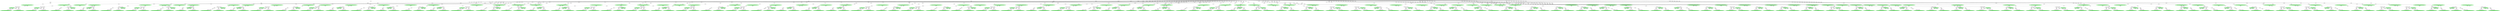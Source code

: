 strict digraph "reflow flowgraph sha256:6e62f22f77f42cc8aea1ff56ab25dd3fda262beb694dbcd2e24668799f711af1" {
// Node definitions.
"0036861c-val-";
"0046ee52-extern-n100.r08.s056.Main.cp_out_file-s3://niema-test/n100/r08/n100.r08.s056.tar.gz" [
fillcolor=green
style=filled
];
"00982cff-val-";
"0098b07c-val-";
"00a25493-coerce-n100.r08.s040.Main.fq2";
"00c548f3-coerce-n100.r08.s089.Main.fq1";
"00d4d9f5-coerce-n100.r08.s002.Main.fq2";
"00e1a199-val-";
"00f0cee5-val-";
"0148c0e4-val-";
"015f60d0-val-";
"0168e9ce-val-";
"016efa90-intern-n100.r08.s043.Main.fq2-s3://niema-test/n100/r08/n100.r08.s043_R2.fastq" [
fillcolor=green
style=filled
];
"017aa13b-val-";
"01ac960e-val-";
"01cb06f3-val-";
"01f1f595-coerce-n100.r08.s049.Main.fq2";
"02303c51-val-";
"02f5566d-val-";
"0373b17f-val-";
"0375fbd6-coerce-n100.r08.s028.Main.out_file";
"03827652-coerce-n100.r08.s032.Main.fq1";
"038f2e70-extern-n100.r08.s006.Main.cp_out_file-s3://niema-test/n100/r08/n100.r08.s006.tar.gz" [
fillcolor=green
style=filled
];
"03a8ec62-val-";
"03bbe26e-val-";
"0403b41d-exec-n100.r08.s019.Main.out_file" [
fillcolor=green
style=filled
];
"0410d5e0-val-";
"043fd0be-exec-n100.r08.s083.Main.out_file" [
fillcolor=green
style=filled
];
"0442b2c0-extern-n100.r08.s092.Main.cp_out_file-s3://niema-test/n100/r08/n100.r08.s092.tar.gz" [
fillcolor=green
style=filled
];
"048e3a27-intern-n100.r08.s079.Main.fq2-s3://niema-test/n100/r08/n100.r08.s079_R2.fastq" [
fillcolor=green
style=filled
];
"04bd7beb-val-";
"04c0f68e-coerce-n100.r08.s070.Main.out_file";
"04f0eea9-val-";
"04fd6b0c-coerce-n100.r08.s010.Main.out_file";
"050921d1-val-";
"0516da77-coerce-n100.r08.s056.Main.fq1";
"051ca8d4-extern-n100.r08.s012.Main.cp_out_file-s3://niema-test/n100/r08/n100.r08.s012.tar.gz" [
fillcolor=green
style=filled
];
"0522e30d-intern-n100.r08.s070.Main.fq1-s3://niema-test/n100/r08/n100.r08.s070_R1.fastq" [
fillcolor=green
style=filled
];
"0581482f-val-";
"059aba66-val-";
"059b2414-val-";
"059f2578-extern-n100.r08.s003.Main.cp_out_file-s3://niema-test/n100/r08/n100.r08.s003.tar.gz" [
fillcolor=green
style=filled
];
"05a4aeda-intern-n100.r08.s041.Main.fq1-s3://niema-test/n100/r08/n100.r08.s041_R1.fastq" [
fillcolor=green
style=filled
];
"05e21d03-intern-n100.r08.s095.Main.fq1-s3://niema-test/n100/r08/n100.r08.s095_R1.fastq" [
fillcolor=green
style=filled
];
"06662df8-intern-n100.r08.s044.Main.fq2-s3://niema-test/n100/r08/n100.r08.s044_R2.fastq" [
fillcolor=green
style=filled
];
"06799474-val-";
"0697fbef-val-";
"06dde43a-val-";
"076072b7-intern-n100.r08.s025.Main.fq2-s3://niema-test/n100/r08/n100.r08.s025_R2.fastq" [
fillcolor=green
style=filled
];
"07865dc3-extern-n100.r08.s020.Main.cp_out_file-s3://niema-test/n100/r08/n100.r08.s020.tar.gz" [
fillcolor=green
style=filled
];
"078792ad-val-";
"07a291c4-val-";
"07b9a0fa-intern-n100.r08.s018.Main.fq2-s3://niema-test/n100/r08/n100.r08.s018_R2.fastq" [
fillcolor=green
style=filled
];
"07c0dbd5-val-";
"07d5def8-val-";
"07dca4ca-val-";
"07dd3678-val-";
"0815f183-val-";
"083dfe79-val-";
"084696d2-val-";
"0878978d-val-";
"088ab0f9-coerce-n100.r08.s059.Main.fq2";
"08ae9f98-val-";
"08e5283c-val-";
"091cee0c-val-";
"091f617d-val-";
"093024a7-val-";
"09344a3d-extern-n100.r08.s064.Main.cp_out_file-s3://niema-test/n100/r08/n100.r08.s064.tar.gz" [
fillcolor=green
style=filled
];
"093e2c5e-coerce-n100.r08.s026.Main.fq2";
"09709496-val-";
"09b81a1a-coerce-n100.r08.s003.Main.fq1";
"09baed21-val-";
"09cb095c-val-";
"09dd8848-val-";
"0a273082-coerce-n100.r08.s022.Main.fq1";
"0a304aa3-val-";
"0a519e90-val-";
"0a75971d-val-";
"0aa87660-val-";
"0ab2709b-val-";
"0acd6c11-val-";
"0adb51b5-val-";
"0afe9e67-coerce-n100.r08.s051.Main.fq2";
"0b14126f-val-";
"0b19f03c-val-";
"0b3effbc-exec-n100.r08.s027.Main.out_file" [
fillcolor=green
style=filled
];
"0b4776c3-coerce-n100.r08.s056.Main.out_file";
"0b5721b8-coerce-n100.r08.s030.Main.fq2";
"0b831829-val-";
"0ba0bbf7-val-";
"0bb142d2-val-";
"0be17985-val-";
"0bf7e549-intern-n100.r08.s002.Main.fq1-s3://niema-test/n100/r08/n100.r08.s002_R1.fastq" [
fillcolor=green
style=filled
];
"0c12d89d-val-";
"0c190441-val-";
"0c27993c-intern-n100.r08.s072.Main.fq2-s3://niema-test/n100/r08/n100.r08.s072_R2.fastq" [
fillcolor=green
style=filled
];
"0c27eb3e-exec-n100.r08.s097.Main.out_file" [
fillcolor=green
style=filled
];
"0c407ffc-val-";
"0c65b8fc-val-";
"0c74d5dc-val-";
"0ccc5e48-val-";
"0d45b277-val-";
"0d5ce47b-exec-n100.r08.s049.Main.out_file" [
fillcolor=green
style=filled
];
"0d97cf06-val-";
"0d9ea5e4-val-";
"0dab8179-val-";
"0df5dce6-extern-n100.r08.s075.Main.cp_out_file-s3://niema-test/n100/r08/n100.r08.s075.tar.gz" [
fillcolor=green
style=filled
];
"0e1f6245-val-";
"0e218511-val-";
"0e49f66c-coerce-n100.r08.s027.Main.fq1";
"0e4bba75-val-";
"0e56048c-coerce-n100.r08.s019.Main.fq1";
"0edd7f70-coerce-n100.r08.s022.Main.fq2";
"0efc6839-val-";
"0efdf6ce-val-";
"0f0e2479-coerce-n100.r08.s077.Main.out_file";
"0f214fee-val-";
"0f5a81dc-val-";
"0f6d6095-val-";
"0f867995-val-";
"0fc88f05-extern-n100.r08.s013.Main.cp_out_file-s3://niema-test/n100/r08/n100.r08.s013.tar.gz" [
fillcolor=green
style=filled
];
"0fe30da8-extern-n100.r08.s045.Main.cp_out_file-s3://niema-test/n100/r08/n100.r08.s045.tar.gz" [
fillcolor=green
style=filled
];
"0ffcaa78-val-";
"101b4f42-val-";
"1035561c-coerce-n100.r08.s016.Main.fq1";
"103aaaa7-val-";
"103eaf3c-intern-n100.r08.s037.Main.fq2-s3://niema-test/n100/r08/n100.r08.s037_R2.fastq" [
fillcolor=green
style=filled
];
"104557df-val-";
"104908ce-val-";
"104f0e7d-coerce-n100.r08.s002.Main.out_file";
"1063da7f-val-";
"10750e10-val-";
"1079fcd3-val-";
"108e9c5a-intern-n100.r08.s093.Main.fq2-s3://niema-test/n100/r08/n100.r08.s093_R2.fastq" [
fillcolor=green
style=filled
];
"109f3fd2-val-";
"10a6e28a-coerce-n100.r08.s003.Main.out_file";
"10af14ba-coerce-n100.r08.s066.Main.fq1";
"10b6fe79-val-";
"10c7675b-extern-n100.r08.s084.Main.cp_out_file-s3://niema-test/n100/r08/n100.r08.s084.tar.gz" [
fillcolor=green
style=filled
];
"10e5538f-val-";
"1145914f-intern-n100.r08.s048.Main.fq2-s3://niema-test/n100/r08/n100.r08.s048_R2.fastq" [
fillcolor=green
style=filled
];
"117c6004-intern-n100.r08.s005.Main.fq1-s3://niema-test/n100/r08/n100.r08.s005_R1.fastq" [
fillcolor=green
style=filled
];
"1185f8e9-val-";
"11bd4b43-coerce-n100.r08.s012.Main.out_file";
"11c6613e-extern-n100.r08.s025.Main.cp_out_file-s3://niema-test/n100/r08/n100.r08.s025.tar.gz" [
fillcolor=green
style=filled
];
"11e1fa89-coerce-n100.r08.s072.Main.out_file";
"11e863f7-exec-n100.r08.s005.Main.out_file" [
fillcolor=green
style=filled
];
"1204cd64-intern-n100.r08.s038.Main.fq1-s3://niema-test/n100/r08/n100.r08.s038_R1.fastq" [
fillcolor=green
style=filled
];
"123a08ff-val-";
"1284fd48-coerce-n100.r08.s090.Main.out_file";
"1294a46b-intern-n100.r08.s024.Main.fq1-s3://niema-test/n100/r08/n100.r08.s024_R1.fastq" [
fillcolor=green
style=filled
];
"129dee03-val-";
"12a0ca06-coerce-n100.r08.s084.Main.out_file";
"12e19b03-intern-n100.r08.s045.Main.fq2-s3://niema-test/n100/r08/n100.r08.s045_R2.fastq" [
fillcolor=green
style=filled
];
"12e8a792-val-";
"131448ce-val-";
"1316ab05-val-";
"13276e9a-coerce-n100.r08.s067.Main.fq2";
"132771f3-val-";
"137c623f-val-";
"137f35d3-val-";
"137f4b74-extern-n100.r08.s058.Main.cp_out_file-s3://niema-test/n100/r08/n100.r08.s058.tar.gz" [
fillcolor=green
style=filled
];
"139d3837-extern-n100.r08.s008.Main.cp_out_file-s3://niema-test/n100/r08/n100.r08.s008.tar.gz" [
fillcolor=green
style=filled
];
"13a20ce4-val-";
"13b2bbc3-val-";
"13c35e85-val-";
"13fce2f8-val-";
"140b71f9-val-";
"14a27d19-intern-n100.r08.s004.Main.fq1-s3://niema-test/n100/r08/n100.r08.s004_R1.fastq" [
fillcolor=green
style=filled
];
"14a4f403-val-";
"14a707e4-intern-n100.r08.s094.Main.fq2-s3://niema-test/n100/r08/n100.r08.s094_R2.fastq" [
fillcolor=green
style=filled
];
"14df8328-coerce-n100.r08.s047.Main.fq2";
"14e5610e-exec-n100.r08.s098.Main.out_file" [
fillcolor=green
style=filled
];
"14fdc10f-val-";
"15301ea9-exec-n100.r08.s039.Main.out_file" [
fillcolor=green
style=filled
];
"1537c62e-intern-n100.r08.s021.Main.fq2-s3://niema-test/n100/r08/n100.r08.s021_R2.fastq" [
fillcolor=green
style=filled
];
"155a9d5e-val-";
"1561f313-coerce-n100.r08.s034.Main.fq2";
"1571cea5-coerce-n100.r08.s016.Main.fq2";
"15801d84-val-";
"15b9821c-extern-n100.r08.s059.Main.cp_out_file-s3://niema-test/n100/r08/n100.r08.s059.tar.gz" [
fillcolor=green
style=filled
];
"15ba1bae-val-";
"15c8512e-val-";
"162801cd-val-";
"16713788-coerce-n100.r08.s068.Main.fq1";
"16766441-intern-n100.r08.s019.Main.fq1-s3://niema-test/n100/r08/n100.r08.s019_R1.fastq" [
fillcolor=green
style=filled
];
"169156b6-val-";
"169cecef-coerce-n100.r08.s069.Main.fq2";
"16a8b587-coerce-n100.r08.s010.Main.fq2";
"16b59671-val-";
"16ff8157-val-";
"170abd36-coerce-n100.r08.s014.Main.fq2";
"1739fcd7-coerce-n100.r08.s007.Main.fq2";
"1756065b-coerce-n100.r08.s082.Main.fq2";
"176cc64c-val-";
"178f6ed7-extern-n100.r08.s088.Main.cp_out_file-s3://niema-test/n100/r08/n100.r08.s088.tar.gz" [
fillcolor=green
style=filled
];
"17b1ea0c-val-";
"17de9aa2-val-";
"17f94768-val-";
"1813e277-val-";
"1828590a-val-";
"182a647b-val-";
"182e58dc-intern-n100.r08.s071.Main.fq2-s3://niema-test/n100/r08/n100.r08.s071_R2.fastq" [
fillcolor=green
style=filled
];
"1830cf47-extern-n100.r08.s051.Main.cp_out_file-s3://niema-test/n100/r08/n100.r08.s051.tar.gz" [
fillcolor=green
style=filled
];
"18422ec7-intern-n100.r08.s042.Main.fq2-s3://niema-test/n100/r08/n100.r08.s042_R2.fastq" [
fillcolor=green
style=filled
];
"186bf876-val-";
"187fe667-coerce-n100.r08.s069.Main.out_file";
"18a844f2-val-";
"18b6a593-coerce-n100.r08.s032.Main.out_file";
"18d4b2f8-val-";
"18ddb0b4-val-";
"18ff17a6-val-";
"191ccac2-val-";
"195ac1e3-val-";
"196c9cd9-val-";
"19c754e8-coerce-n100.r08.s026.Main.out_file";
"19cff276-val-";
"19f3482c-val-";
"19f87377-exec-n100.r08.s037.Main.out_file" [
fillcolor=green
style=filled
];
"1a0b5093-extern-n100.r08.s048.Main.cp_out_file-s3://niema-test/n100/r08/n100.r08.s048.tar.gz" [
fillcolor=green
style=filled
];
"1a742a40-extern-n100.r08.s077.Main.cp_out_file-s3://niema-test/n100/r08/n100.r08.s077.tar.gz" [
fillcolor=green
style=filled
];
"1a8cfb71-coerce-n100.r08.s012.Main.fq2";
"1ada105a-val-";
"1aeccd6a-val-";
"1b08c5f9-val-";
"1b133ebd-intern-n100.r08.s064.Main.fq2-s3://niema-test/n100/r08/n100.r08.s064_R2.fastq" [
fillcolor=green
style=filled
];
"1b5100a0-intern-n100.r08.s069.Main.fq2-s3://niema-test/n100/r08/n100.r08.s069_R2.fastq" [
fillcolor=green
style=filled
];
"1b7a7a22-extern-n100.r08.s089.Main.cp_out_file-s3://niema-test/n100/r08/n100.r08.s089.tar.gz" [
fillcolor=green
style=filled
];
"1b8d6581-intern-n100.r08.s010.Main.fq1-s3://niema-test/n100/r08/n100.r08.s010_R1.fastq" [
fillcolor=green
style=filled
];
"1bec9895-val-";
"1c09a405-val-";
"1c2f1bf2-val-";
"1c352493-val-";
"1c454f87-val-";
"1c6dd8ed-val-";
"1ccb000d-val-";
"1d7b345f-coerce-n100.r08.s034.Main.fq1";
"1d820efb-val-";
"1deaed0e-val-";
"1e09f156-intern-n100.r08.s050.Main.fq2-s3://niema-test/n100/r08/n100.r08.s050_R2.fastq" [
fillcolor=green
style=filled
];
"1e31625e-val-";
"1e3e7ace-coerce-n100.r08.s050.Main.out_file";
"1e44c315-val-";
"1e705fa2-coerce-n100.r08.s008.Main.fq2";
"1eb8bfd7-val-";
"1ede62f4-val-";
"1ee3c52d-val-";
"1efa756a-val-";
"1f093d34-val-";
"1f3d648e-coerce-n100.r08.s035.Main.fq1";
"1f746114-val-";
"1f7e1287-intern-n100.r08.s047.Main.fq2-s3://niema-test/n100/r08/n100.r08.s047_R2.fastq" [
fillcolor=green
style=filled
];
"1f8ac3ba-val-";
"1fbef190-val-";
"1fdc0fe7-val-";
"1fec8931-coerce-n100.r08.s082.Main.fq1";
"20c58820-exec-n100.r08.s046.Main.out_file" [
fillcolor=green
style=filled
];
"20e43a9a-extern-n100.r08.s055.Main.cp_out_file-s3://niema-test/n100/r08/n100.r08.s055.tar.gz" [
fillcolor=green
style=filled
];
"20f28f41-intern-n100.r08.s036.Main.fq2-s3://niema-test/n100/r08/n100.r08.s036_R2.fastq" [
fillcolor=green
style=filled
];
"21024657-val-";
"211d8f76-val-";
"2122f065-val-";
"2171acbd-coerce-n100.r08.s083.Main.out_file";
"218e376d-val-";
"21af5a8c-val-";
"21b7b939-val-";
"21b85cdb-val-";
"21bab829-val-";
"22ac8ae7-val-";
"22e76d43-val-";
"22e8e2d4-val-";
"22fb2d3c-val-";
"230003e0-val-";
"23200bfa-val-";
"234138d3-val-";
"235450a9-val-";
"23b0e658-intern-n100.r08.s030.Main.fq2-s3://niema-test/n100/r08/n100.r08.s030_R2.fastq" [
fillcolor=green
style=filled
];
"23ebfbd3-val-";
"2463c34e-val-";
"248f6872-val-";
"249a30b8-val-";
"24a7ebe2-val-";
"24c0f7b7-coerce-n100.r08.s061.Main.fq1";
"24ed56a3-extern-n100.r08.s080.Main.cp_out_file-s3://niema-test/n100/r08/n100.r08.s080.tar.gz" [
fillcolor=green
style=filled
];
"24f0bfba-val-";
"24f9830c-val-";
"250d3dea-coerce-n100.r08.s075.Main.fq2";
"252979e9-coerce-n100.r08.s013.Main.out_file";
"255557f4-val-";
"2563e57d-val-";
"25663289-val-";
"25877b2c-val-";
"25a67c00-val-";
"25b2af99-val-";
"25d77681-val-";
"25d9377a-val-";
"25ed42a6-coerce-n100.r08.s074.Main.fq2";
"25f44dcb-coerce-n100.r08.s028.Main.fq1";
"25f777dd-intern-n100.r08.s003.Main.fq2-s3://niema-test/n100/r08/n100.r08.s003_R2.fastq" [
fillcolor=green
style=filled
];
"260e5c55-val-";
"264dddc6-coerce-n100.r08.s037.Main.fq1";
"267042ac-val-";
"26b13777-val-";
"26b95814-val-";
"26bdbede-extern-n100.r08.s053.Main.cp_out_file-s3://niema-test/n100/r08/n100.r08.s053.tar.gz" [
fillcolor=green
style=filled
];
"26d7f005-val-";
"26e56709-val-";
"27902631-intern-n100.r08.s049.Main.fq1-s3://niema-test/n100/r08/n100.r08.s049_R1.fastq" [
fillcolor=green
style=filled
];
"27bcfbf8-val-";
"27c5c0de-val-";
"27c92e8d-val-";
"27f866ae-intern-n100.r08.s035.Main.fq1-s3://niema-test/n100/r08/n100.r08.s035_R1.fastq" [
fillcolor=green
style=filled
];
"27fb6407-val-";
"280a62ab-val-";
"28244def-val-";
"2867b2c3-val-";
"28800df5-coerce-n100.r08.s087.Main.fq1";
"28b75453-coerce-n100.r08.s068.Main.fq2";
"292391b1-coerce-n100.r08.s064.Main.fq1";
"295d3334-val-";
"2965f118-extern-n100.r08.s023.Main.cp_out_file-s3://niema-test/n100/r08/n100.r08.s023.tar.gz" [
fillcolor=green
style=filled
];
"296b76ac-coerce-n100.r08.s078.Main.fq1";
"297e7d8c-coerce-n100.r08.s021.Main.out_file";
"29e265bf-exec-n100.r08.s040.Main.out_file" [
fillcolor=green
style=filled
];
"2a0c3267-extern-n100.r08.s043.Main.cp_out_file-s3://niema-test/n100/r08/n100.r08.s043.tar.gz" [
fillcolor=green
style=filled
];
"2a27106f-intern-n100.r08.s082.Main.fq2-s3://niema-test/n100/r08/n100.r08.s082_R2.fastq" [
fillcolor=green
style=filled
];
"2a447479-exec-n100.r08.s025.Main.out_file" [
fillcolor=green
style=filled
];
"2aa2a073-val-";
"2aac04cd-val-";
"2ae1e711-coerce-n100.r08.s051.Main.fq1";
"2afc96ad-coerce-n100.r08.s038.Main.fq2";
"2b20980a-val-";
"2b3c7cbf-val-";
"2bb9481a-val-";
"2c2c29c0-val-";
"2c307348-coerce-n100.r08.s052.Main.fq2";
"2c338992-coerce-n100.r08.s023.Main.fq1";
"2c74e061-intern-n100.r08.s084.Main.fq1-s3://niema-test/n100/r08/n100.r08.s084_R1.fastq" [
fillcolor=green
style=filled
];
"2cbe0e4c-val-";
"2d33b5cc-val-";
"2d7defaa-val-";
"2da6e616-intern-n100.r08.s023.Main.fq1-s3://niema-test/n100/r08/n100.r08.s023_R1.fastq" [
fillcolor=green
style=filled
];
"2db95c8b-val-";
"2dc8deba-intern-n100.r08.s001.Main.fq2-s3://niema-test/n100/r08/n100.r08.s001_R2.fastq" [
fillcolor=green
style=filled
];
"2dffdecb-val-";
"2e6b6831-val-";
"2e7247d6-val-";
"2ed6ec60-val-";
"2f3d3aa1-coerce-n100.r08.s053.Main.out_file";
"2f6ef194-intern-n100.r08.s068.Main.fq1-s3://niema-test/n100/r08/n100.r08.s068_R1.fastq" [
fillcolor=green
style=filled
];
"2f931461-val-";
"2fb2889b-extern-n100.r08.s090.Main.cp_out_file-s3://niema-test/n100/r08/n100.r08.s090.tar.gz" [
fillcolor=green
style=filled
];
"2fe01fca-val-";
"2ff34f4b-intern-n100.r08.s100.Main.fq1-s3://niema-test/n100/r08/n100.r08.s100_R1.fastq" [
fillcolor=green
style=filled
];
"30072890-exec-n100.r08.s030.Main.out_file" [
fillcolor=green
style=filled
];
"3041001c-val-";
"3043dc22-val-";
"304b1303-val-";
"3052db14-val-";
"305312b9-val-";
"30cb4af0-exec-n100.r08.s020.Main.out_file" [
fillcolor=green
style=filled
];
"30ed037f-val-";
"30ed5975-val-";
"30f7028b-coerce-n100.r08.s040.Main.fq1";
"312e37c8-val-";
"3134e168-coerce-n100.r08.s049.Main.out_file";
"3159e0fe-val-";
"3167ccc8-val-";
"3173829d-val-";
"3196d15d-val-";
"31c07028-exec-n100.r08.s043.Main.out_file" [
fillcolor=green
style=filled
];
"31c93052-val-";
"32128545-val-";
"3214c036-val-";
"32370d44-val-";
"32786d60-extern-n100.r08.s004.Main.cp_out_file-s3://niema-test/n100/r08/n100.r08.s004.tar.gz" [
fillcolor=green
style=filled
];
"329b2e9d-intern-n100.r08.s034.Main.fq1-s3://niema-test/n100/r08/n100.r08.s034_R1.fastq" [
fillcolor=green
style=filled
];
"32aa1397-extern-n100.r08.s100.Main.cp_out_file-s3://niema-test/n100/r08/n100.r08.s100.tar.gz" [
fillcolor=green
style=filled
];
"32d07cb0-val-";
"32d2695b-exec-n100.r08.s081.Main.out_file" [
fillcolor=green
style=filled
];
"32e11fda-val-";
"32f5134b-val-";
"331981f7-coerce-n100.r08.s033.Main.out_file";
"334dd3bb-val-";
"338dc079-val-";
"3398e1a2-val-";
"33bcd30e-val-";
"33ecbb5a-coerce-n100.r08.s041.Main.fq2";
"34053118-val-";
"3420ae1d-val-";
"342444f7-intern-n100.r08.s077.Main.fq2-s3://niema-test/n100/r08/n100.r08.s077_R2.fastq" [
fillcolor=green
style=filled
];
"343d3d7d-val-";
"3453b342-coerce-n100.r08.s065.Main.fq1";
"34aa0486-val-";
"34ee8d27-val-";
"354694d7-val-";
"357b96f2-val-";
"3591ded3-coerce-n100.r08.s067.Main.out_file";
"35b1cbb7-val-";
"35bbd016-coerce-n100.r08.s013.Main.fq1";
"35bdb500-val-";
"35ccb6d6-coerce-n100.r08.s005.Main.fq1";
"35d6c47e-val-";
"35d792e2-intern-n100.r08.s073.Main.fq2-s3://niema-test/n100/r08/n100.r08.s073_R2.fastq" [
fillcolor=green
style=filled
];
"35eb508e-val-";
"3643840f-intern-n100.r08.s094.Main.fq1-s3://niema-test/n100/r08/n100.r08.s094_R1.fastq" [
fillcolor=green
style=filled
];
"366fc7f5-extern-n100.r08.s046.Main.cp_out_file-s3://niema-test/n100/r08/n100.r08.s046.tar.gz" [
fillcolor=green
style=filled
];
"367b1939-intern-n100.r08.s087.Main.fq1-s3://niema-test/n100/r08/n100.r08.s087_R1.fastq" [
fillcolor=green
style=filled
];
"36d1493a-val-";
"36dbf0b0-val-";
"3702251f-val-";
"37139f88-exec-n100.r08.s052.Main.out_file" [
fillcolor=green
style=filled
];
"3764e8f6-val-";
"3787ec25-val-";
"37acff54-exec-n100.r08.s087.Main.out_file" [
fillcolor=green
style=filled
];
"37c80ebd-exec-n100.r08.s002.Main.out_file" [
fillcolor=green
style=filled
];
"37f8d46a-exec-n100.r08.s048.Main.out_file" [
fillcolor=green
style=filled
];
"382973a4-val-";
"385cbf79-val-";
"38729a3f-val-";
"387ff1ab-val-";
"388c5ba6-coerce-n100.r08.s008.Main.fq1";
"38d1b7ec-val-";
"38d4b264-intern-n100.r08.s083.Main.fq2-s3://niema-test/n100/r08/n100.r08.s083_R2.fastq" [
fillcolor=green
style=filled
];
"39227b8e-val-";
"3954c7d2-val-";
"3966e260-coerce-n100.r08.s079.Main.fq1";
"39707a7f-val-";
"39a1a702-val-";
"39ac4c73-val-";
"39ad9684-val-";
"39c8c1c2-val-";
"39ce4923-val-";
"39cf36d7-val-";
"3a0709cc-val-";
"3a208815-val-";
"3a5374e4-val-";
"3a5bd118-val-";
"3a6ff457-coerce-n100.r08.s065.Main.out_file";
"3a87de56-val-";
"3a9623ae-val-";
"3acb3103-val-";
"3acf10f3-val-";
"3ad55ff9-coerce-n100.r08.s044.Main.fq1";
"3b183515-coerce-n100.r08.s100.Main.fq1";
"3b4dfa50-val-";
"3b4ebc63-val-";
"3b73170e-val-";
"3b7bcb2d-val-";
"3b92a61b-val-";
"3baa0e82-val-";
"3bb492d0-val-";
"3c31b57e-exec-n100.r08.s084.Main.out_file" [
fillcolor=green
style=filled
];
"3c74c86c-extern-n100.r08.s014.Main.cp_out_file-s3://niema-test/n100/r08/n100.r08.s014.tar.gz" [
fillcolor=green
style=filled
];
"3c9c306d-val-";
"3c9e6d0d-val-";
"3cc69506-val-";
"3cddb457-val-";
"3cedae12-val-";
"3cf68ff4-val-";
"3cff798b-intern-n100.r08.s045.Main.fq1-s3://niema-test/n100/r08/n100.r08.s045_R1.fastq" [
fillcolor=green
style=filled
];
"3d039dce-val-";
"3d0c8c08-val-";
"3d2e11c1-coerce-n100.r08.s041.Main.fq1";
"3d38910f-intern-n100.r08.s036.Main.fq1-s3://niema-test/n100/r08/n100.r08.s036_R1.fastq" [
fillcolor=green
style=filled
];
"3d93eec5-val-";
"3dbd5547-val-";
"3dfaebd7-coerce-n100.r08.s082.Main.out_file";
"3e072006-val-";
"3e0f956a-val-";
"3e3e71a6-val-";
"3e93840d-extern-n100.r08.s060.Main.cp_out_file-s3://niema-test/n100/r08/n100.r08.s060.tar.gz" [
fillcolor=green
style=filled
];
"3eb57209-intern-n100.r08.s089.Main.fq2-s3://niema-test/n100/r08/n100.r08.s089_R2.fastq" [
fillcolor=green
style=filled
];
"3edc8a7c-val-";
"3f01fa84-val-";
"3f02d5e0-val-";
"3f138092-coerce-n100.r08.s031.Main.out_file";
"3f266a76-intern-n100.r08.s039.Main.fq2-s3://niema-test/n100/r08/n100.r08.s039_R2.fastq" [
fillcolor=green
style=filled
];
"3f3f0aa1-exec-n100.r08.s071.Main.out_file" [
fillcolor=green
style=filled
];
"3f3fd2ae-val-";
"3f668215-intern-n100.r08.s028.Main.fq1-s3://niema-test/n100/r08/n100.r08.s028_R1.fastq" [
fillcolor=green
style=filled
];
"3febdf37-intern-n100.r08.s065.Main.fq1-s3://niema-test/n100/r08/n100.r08.s065_R1.fastq" [
fillcolor=green
style=filled
];
"3ff71980-intern-n100.r08.s059.Main.fq2-s3://niema-test/n100/r08/n100.r08.s059_R2.fastq" [
fillcolor=green
style=filled
];
"3ffa0f89-intern-n100.r08.s004.Main.fq2-s3://niema-test/n100/r08/n100.r08.s004_R2.fastq" [
fillcolor=green
style=filled
];
"404413e3-val-";
"4080775d-val-";
"40a6a2f9-val-";
"40a9bdad-intern-n100.r08.s093.Main.fq1-s3://niema-test/n100/r08/n100.r08.s093_R1.fastq" [
fillcolor=green
style=filled
];
"40b8e1bf-coerce-n100.r08.s086.Main.out_file";
"40c0b214-val-";
"40d54894-val-";
"40d58762-exec-n100.r08.s067.Main.out_file" [
fillcolor=green
style=filled
];
"40f0b8f1-val-";
"412c1ce1-coerce-n100.r08.s036.Main.fq1";
"4131f974-val-";
"4147cdfb-val-";
"416a6309-val-";
"41aed290-val-";
"41ed1563-val-";
"420d8ee5-coerce-n100.r08.s094.Main.fq1";
"421c4bfc-val-";
"42635f30-coerce-n100.r08.s091.Main.out_file";
"4267b7fb-coerce-n100.r08.s027.Main.fq2";
"42c77989-val-";
"42d6f9d7-extern-n100.r08.s016.Main.cp_out_file-s3://niema-test/n100/r08/n100.r08.s016.tar.gz" [
fillcolor=green
style=filled
];
"42df967d-coerce-n100.r08.s022.Main.out_file";
"42eee67c-val-";
"42f1054e-coerce-n100.r08.s075.Main.out_file";
"42f20e19-val-";
"430853d9-intern-n100.r08.s075.Main.fq2-s3://niema-test/n100/r08/n100.r08.s075_R2.fastq" [
fillcolor=green
style=filled
];
"4315707f-intern-n100.r08.s041.Main.fq2-s3://niema-test/n100/r08/n100.r08.s041_R2.fastq" [
fillcolor=green
style=filled
];
"43381a6e-coerce-n100.r08.s052.Main.out_file";
"43864df2-val-";
"4396ca64-val-";
"439b0df4-intern-n100.r08.s055.Main.fq2-s3://niema-test/n100/r08/n100.r08.s055_R2.fastq" [
fillcolor=green
style=filled
];
"439f42b5-val-";
"4409555b-val-";
"4433552d-val-";
"44637c97-val-";
"4479e7de-extern-n100.r08.s069.Main.cp_out_file-s3://niema-test/n100/r08/n100.r08.s069.tar.gz" [
fillcolor=green
style=filled
];
"448cac0d-coerce-n100.r08.s019.Main.out_file";
"4497af56-intern-n100.r08.s031.Main.fq2-s3://niema-test/n100/r08/n100.r08.s031_R2.fastq" [
fillcolor=green
style=filled
];
"4499d42e-val-";
"44c48387-coerce-n100.r08.s007.Main.fq1";
"44d21b71-val-";
"45789750-val-";
"459d8c07-val-";
"45b5a090-exec-n100.r08.s086.Main.out_file" [
fillcolor=green
style=filled
];
"46199b61-coerce-n100.r08.s088.Main.fq1";
"463ea05d-val-";
"46d9a00e-coerce-n100.r08.s008.Main.out_file";
"476262b6-val-";
"476343c3-intern-n100.r08.s056.Main.fq1-s3://niema-test/n100/r08/n100.r08.s056_R1.fastq" [
fillcolor=green
style=filled
];
"47875e5c-val-";
"47a201cd-val-";
"47b81334-coerce-n100.r08.s069.Main.fq1";
"47bed039-extern-n100.r08.s074.Main.cp_out_file-s3://niema-test/n100/r08/n100.r08.s074.tar.gz" [
fillcolor=green
style=filled
];
"47dd0bf6-val-";
"47e9f023-val-";
"47f9445c-intern-n100.r08.s085.Main.fq2-s3://niema-test/n100/r08/n100.r08.s085_R2.fastq" [
fillcolor=green
style=filled
];
"47fd2082-val-";
"4862b41a-val-";
"48732425-val-";
"4887f9c4-val-";
"48d925ed-val-";
"48e55b18-val-";
"4915715a-val-";
"492d65b3-coerce-n100.r08.s093.Main.out_file";
"49375f55-val-";
"496acb05-coerce-n100.r08.s036.Main.fq2";
"4977a6f5-extern-n100.r08.s038.Main.cp_out_file-s3://niema-test/n100/r08/n100.r08.s038.tar.gz" [
fillcolor=green
style=filled
];
"49a4b97a-val-";
"49bbe7a7-val-";
"49c1e2b0-coerce-n100.r08.s021.Main.fq1";
"49e7acbc-val-";
"49eec393-extern-n100.r08.s063.Main.cp_out_file-s3://niema-test/n100/r08/n100.r08.s063.tar.gz" [
fillcolor=green
style=filled
];
"49f9ab16-val-";
"49fb4303-val-";
"4a03e5dc-val-";
"4a055d76-val-";
"4a0d6b70-val-";
"4a3a24a4-val-";
"4a5838c6-intern-n100.r08.s075.Main.fq1-s3://niema-test/n100/r08/n100.r08.s075_R1.fastq" [
fillcolor=green
style=filled
];
"4a5bf768-val-";
"4a60d1a3-intern-n100.r08.s054.Main.fq1-s3://niema-test/n100/r08/n100.r08.s054_R1.fastq" [
fillcolor=green
style=filled
];
"4a7b5081-val-";
"4ac74a14-val-";
"4aef733b-val-";
"4b0b4983-coerce-n100.r08.s038.Main.fq1";
"4b3019cc-intern-n100.r08.s012.Main.fq1-s3://niema-test/n100/r08/n100.r08.s012_R1.fastq" [
fillcolor=green
style=filled
];
"4b4efb3b-val-";
"4b5a804b-exec-n100.r08.s006.Main.out_file" [
fillcolor=green
style=filled
];
"4b82de57-val-";
"4bb47efe-val-";
"4be7c800-exec-n100.r08.s015.Main.out_file" [
fillcolor=green
style=filled
];
"4c236d14-val-";
"4c2b5498-coerce-n100.r08.s071.Main.fq1";
"4c492606-val-";
"4c5b20c6-coerce-n100.r08.s029.Main.fq2";
"4c5bd814-val-";
"4d0dc753-val-";
"4d1e3ce5-val-";
"4d2065ad-coerce-n100.r08.s083.Main.fq2";
"4d44fe83-val-";
"4d6c030d-val-";
"4d6e1a4f-coerce-n100.r08.s017.Main.out_file";
"4d6f047d-intern-n100.r08.s074.Main.fq2-s3://niema-test/n100/r08/n100.r08.s074_R2.fastq" [
fillcolor=green
style=filled
];
"4d7a907b-val-";
"4d7dd44d-val-";
"4d7e62f5-extern-n100.r08.s022.Main.cp_out_file-s3://niema-test/n100/r08/n100.r08.s022.tar.gz" [
fillcolor=green
style=filled
];
"4d8a8e31-coerce-n100.r08.s009.Main.out_file";
"4dac134a-coerce-n100.r08.s049.Main.fq1";
"4dad5477-val-";
"4db45bcb-val-";
"4dc3b0e8-val-";
"4dc5f31b-extern-n100.r08.s065.Main.cp_out_file-s3://niema-test/n100/r08/n100.r08.s065.tar.gz" [
fillcolor=green
style=filled
];
"4dd86a83-intern-n100.r08.s035.Main.fq2-s3://niema-test/n100/r08/n100.r08.s035_R2.fastq" [
fillcolor=green
style=filled
];
"4ddacc59-coerce-n100.r08.s093.Main.fq2";
"4e03f12c-extern-n100.r08.s029.Main.cp_out_file-s3://niema-test/n100/r08/n100.r08.s029.tar.gz" [
fillcolor=green
style=filled
];
"4e0e8620-val-";
"4e39c98d-extern-n100.r08.s005.Main.cp_out_file-s3://niema-test/n100/r08/n100.r08.s005.tar.gz" [
fillcolor=green
style=filled
];
"4e8198b6-val-";
"4eaa7117-val-";
"4eb85aa5-extern-n100.r08.s066.Main.cp_out_file-s3://niema-test/n100/r08/n100.r08.s066.tar.gz" [
fillcolor=green
style=filled
];
"4ed82703-val-";
"4ee03bc9-extern-n100.r08.s044.Main.cp_out_file-s3://niema-test/n100/r08/n100.r08.s044.tar.gz" [
fillcolor=green
style=filled
];
"4f26278e-val-";
"4f2a71ef-val-";
"4f42e1ce-val-";
"4f43cd94-coerce-n100.r08.s019.Main.fq2";
"4f4f56d4-exec-n100.r08.s057.Main.out_file" [
fillcolor=green
style=filled
];
"4fb9d81c-intern-n100.r08.s092.Main.fq2-s3://niema-test/n100/r08/n100.r08.s092_R2.fastq" [
fillcolor=green
style=filled
];
"4fbdc890-intern-n100.r08.s086.Main.fq2-s3://niema-test/n100/r08/n100.r08.s086_R2.fastq" [
fillcolor=green
style=filled
];
"4ff240f8-val-";
"5010e8e5-val-";
"5027ac6d-val-";
"502b7941-val-";
"5045b227-coerce-n100.r08.s097.Main.fq1";
"50494f11-val-";
"50788f4b-val-";
"507ebeb2-val-";
"509a6465-exec-n100.r08.s011.Main.out_file" [
fillcolor=green
style=filled
];
"50a0747c-coerce-n100.r08.s079.Main.fq2";
"50d46c39-val-";
"50ebdd49-extern-n100.r08.s026.Main.cp_out_file-s3://niema-test/n100/r08/n100.r08.s026.tar.gz" [
fillcolor=green
style=filled
];
"50f5986e-val-";
"51080011-extern-n100.r08.s083.Main.cp_out_file-s3://niema-test/n100/r08/n100.r08.s083.tar.gz" [
fillcolor=green
style=filled
];
"511d1608-val-";
"51249687-val-";
"514619f4-val-";
"5158bfbf-val-";
"5160b69a-intern-n100.r08.s038.Main.fq2-s3://niema-test/n100/r08/n100.r08.s038_R2.fastq" [
fillcolor=green
style=filled
];
"517ee04e-val-";
"518a9391-intern-n100.r08.s059.Main.fq1-s3://niema-test/n100/r08/n100.r08.s059_R1.fastq" [
fillcolor=green
style=filled
];
"51cb2713-val-";
"51da0796-val-";
"51faf693-val-";
"5215e3ec-val-";
"5225b622-coerce-n100.r08.s064.Main.out_file";
"525541c0-val-";
"529f5984-val-";
"52a0aa04-val-";
"52a70ac5-intern-n100.r08.s088.Main.fq2-s3://niema-test/n100/r08/n100.r08.s088_R2.fastq" [
fillcolor=green
style=filled
];
"52fc59cd-val-";
"53072d9c-val-";
"5307f7d5-exec-n100.r08.s095.Main.out_file" [
fillcolor=green
style=filled
];
"5320d27e-coerce-n100.r08.s096.Main.fq2";
"533e47a4-intern-n100.r08.s020.Main.fq1-s3://niema-test/n100/r08/n100.r08.s020_R1.fastq" [
fillcolor=green
style=filled
];
"5345738d-coerce-n100.r08.s001.Main.fq1";
"53580cfb-val-";
"53910cbe-exec-n100.r08.s064.Main.out_file" [
fillcolor=green
style=filled
];
"539896ac-coerce-n100.r08.s042.Main.fq1";
"53a7977c-coerce-n100.r08.s038.Main.out_file";
"53ac3c63-val-";
"53af1cab-val-";
"53b65fb8-exec-n100.r08.s045.Main.out_file" [
fillcolor=green
style=filled
];
"5416e5fb-val-";
"5441b411-val-";
"5457f121-val-";
"546e0d4a-val-";
"54bda654-val-";
"54be7574-extern-n100.r08.s039.Main.cp_out_file-s3://niema-test/n100/r08/n100.r08.s039.tar.gz" [
fillcolor=green
style=filled
];
"54df9011-coerce-n100.r08.s063.Main.fq2";
"54e939f0-val-";
"5539f7e8-coerce-n100.r08.s078.Main.out_file";
"5569792f-val-";
"55d2070d-extern-n100.r08.s001.Main.cp_out_file-s3://niema-test/n100/r08/n100.r08.s001.tar.gz" [
fillcolor=green
style=filled
];
"55d5a404-val-";
"55e2eb87-val-";
"55e9a79c-val-";
"563544da-val-";
"56374211-intern-n100.r08.s027.Main.fq1-s3://niema-test/n100/r08/n100.r08.s027_R1.fastq" [
fillcolor=green
style=filled
];
"5640c155-coerce-n100.r08.s095.Main.fq2";
"5653b5a8-val-";
"568294db-coerce-n100.r08.s098.Main.fq2";
"56b63194-val-";
"56dae5f7-val-";
"56dd3207-coerce-n100.r08.s090.Main.fq2";
"56e46f6d-exec-n100.r08.s009.Main.out_file" [
fillcolor=green
style=filled
];
"57063cea-intern-n100.r08.s009.Main.fq2-s3://niema-test/n100/r08/n100.r08.s009_R2.fastq" [
fillcolor=green
style=filled
];
"572248de-coerce-n100.r08.s058.Main.fq1";
"575a92fb-val-";
"57689073-val-";
"576ae6c4-intern-n100.r08.s029.Main.fq2-s3://niema-test/n100/r08/n100.r08.s029_R2.fastq" [
fillcolor=green
style=filled
];
"57c04e9c-coerce-n100.r08.s045.Main.fq2";
"58862633-val-";
"58d154e0-val-";
"58d35992-val-";
"58e619f7-val-";
"5902e03f-val-";
"591b50e9-val-";
"598014de-val-";
"59cfb075-exec-n100.r08.s093.Main.out_file" [
fillcolor=green
style=filled
];
"59e3de7b-val-";
"59f3769b-val-";
"5a0721e2-val-";
"5a3dadfe-val-";
"5a62fa6f-val-";
"5a656d7c-val-";
"5a691762-coerce-n100.r08.s076.Main.fq2";
"5a8b6445-val-";
"5a901cb1-coerce-n100.r08.s081.Main.out_file";
"5aa8e6b7-val-";
"5abb14c4-val-";
"5ad17868-val-";
"5b1fae6c-val-";
"5b5bf30d-val-";
"5b5f41e9-val-";
"5b877a18-val-";
"5bafa32e-val-";
"5be2d36e-val-";
"5bea5da9-val-";
"5c120860-val-";
"5c15e0d4-val-";
"5c2d2ed3-extern-n100.r08.s009.Main.cp_out_file-s3://niema-test/n100/r08/n100.r08.s009.tar.gz" [
fillcolor=green
style=filled
];
"5c616052-intern-n100.r08.s011.Main.fq1-s3://niema-test/n100/r08/n100.r08.s011_R1.fastq" [
fillcolor=green
style=filled
];
"5c90586a-val-";
"5c945541-intern-n100.r08.s078.Main.fq1-s3://niema-test/n100/r08/n100.r08.s078_R1.fastq" [
fillcolor=green
style=filled
];
"5cb82f71-val-";
"5cde320f-val-";
"5ce70d2d-intern-n100.r08.s018.Main.fq1-s3://niema-test/n100/r08/n100.r08.s018_R1.fastq" [
fillcolor=green
style=filled
];
"5d0155d4-val-";
"5d047b21-val-";
"5d0c95be-val-";
"5d200d04-intern-n100.r08.s017.Main.fq2-s3://niema-test/n100/r08/n100.r08.s017_R2.fastq" [
fillcolor=green
style=filled
];
"5d36f652-val-";
"5d816102-val-";
"5de6d4d2-val-";
"5e1f7ed8-coerce-n100.r08.s051.Main.out_file";
"5e211dca-val-";
"5e24a840-val-";
"5e58f1f8-coerce-n100.r08.s015.Main.fq2";
"5e7b0b39-val-";
"5e7eb75b-val-";
"5ea0b945-val-";
"5ea49464-val-";
"5ec5a4f5-val-";
"5f03064b-coerce-n100.r08.s061.Main.out_file";
"5f0b7358-coerce-n100.r08.s018.Main.fq1";
"5f28d911-intern-n100.r08.s084.Main.fq2-s3://niema-test/n100/r08/n100.r08.s084_R2.fastq" [
fillcolor=green
style=filled
];
"5f2cbb44-val-";
"5f50346a-val-";
"5f58e4e8-val-";
"5f7a8f11-intern-n100.r08.s057.Main.fq1-s3://niema-test/n100/r08/n100.r08.s057_R1.fastq" [
fillcolor=green
style=filled
];
"5fa48c75-exec-n100.r08.s068.Main.out_file" [
fillcolor=green
style=filled
];
"5fad4518-val-";
"5fc6d9a2-intern-n100.r08.s020.Main.fq2-s3://niema-test/n100/r08/n100.r08.s020_R2.fastq" [
fillcolor=green
style=filled
];
"5fd2edf5-val-";
"5fe094d7-val-";
"60049e96-val-";
"601a9c71-exec-n100.r08.s100.Main.out_file" [
fillcolor=green
style=filled
];
"604a95f8-coerce-n100.r08.s014.Main.out_file";
"605d28d1-val-";
"609bd2da-val-";
"60a80af8-val-";
"60ae10dc-val-";
"60b76cb8-val-";
"60c79a9a-val-";
"60d6db73-coerce-n100.r08.s006.Main.fq2";
"61a4e619-val-";
"61acf4d3-val-";
"61c09e7d-val-";
"61c27dd0-coerce-n100.r08.s028.Main.fq2";
"61c4ed36-val-";
"6200f73f-val-";
"62b5397d-val-";
"630e1bd5-val-";
"63271401-val-";
"6334bb7d-coerce-n100.r08.s070.Main.fq1";
"634cbb04-val-";
"636a916b-val-";
"637c8c6f-val-";
"638ef788-coerce-n100.r08.s092.Main.out_file";
"6392ddf8-val-";
"63df0a48-val-";
"63e7c0c0-exec-n100.r08.s034.Main.out_file" [
fillcolor=green
style=filled
];
"63eb1fb8-val-";
"6416e426-val-";
"64280a79-val-";
"642c88fc-val-";
"644d6c1e-exec-n100.r08.s089.Main.out_file" [
fillcolor=green
style=filled
];
"6476ab03-val-";
"649e3e90-val-";
"652313ac-val-";
"65831aff-val-";
"658d4f07-coerce-n100.r08.s080.Main.out_file";
"65f60386-val-";
"65fcae80-val-";
"66ab18fa-val-";
"66bdc2ce-intern-n100.r08.s097.Main.fq1-s3://niema-test/n100/r08/n100.r08.s097_R1.fastq" [
fillcolor=green
style=filled
];
"66f2c7ee-intern-n100.r08.s032.Main.fq2-s3://niema-test/n100/r08/n100.r08.s032_R2.fastq" [
fillcolor=green
style=filled
];
"6732e13d-val-";
"6766ab00-val-";
"678dba00-val-";
"67c37f4b-intern-n100.r08.s049.Main.fq2-s3://niema-test/n100/r08/n100.r08.s049_R2.fastq" [
fillcolor=green
style=filled
];
"67c8cc9c-coerce-n100.r08.s033.Main.fq1";
"67d75c50-val-";
"67e46f97-val-";
"683d7aa3-extern-n100.r08.s072.Main.cp_out_file-s3://niema-test/n100/r08/n100.r08.s072.tar.gz" [
fillcolor=green
style=filled
];
"683e2f72-exec-n100.r08.s035.Main.out_file" [
fillcolor=green
style=filled
];
"68423f2d-val-";
"68800826-val-";
"68946814-val-";
"68b79c1c-intern-n100.r08.s088.Main.fq1-s3://niema-test/n100/r08/n100.r08.s088_R1.fastq" [
fillcolor=green
style=filled
];
"68c32058-val-";
"68e3a4fd-val-";
"692b9dd9-val-";
"693ac239-val-";
"694904de-extern-n100.r08.s085.Main.cp_out_file-s3://niema-test/n100/r08/n100.r08.s085.tar.gz" [
fillcolor=green
style=filled
];
"6953d9a8-val-";
"6962a126-coerce-n100.r08.s086.Main.fq2";
"698d40c2-val-";
"69e00703-val-";
"6a15c9fc-extern-n100.r08.s081.Main.cp_out_file-s3://niema-test/n100/r08/n100.r08.s081.tar.gz" [
fillcolor=green
style=filled
];
"6a26e9c9-coerce-n100.r08.s056.Main.fq2";
"6a3e30cb-val-";
"6a45b9df-val-";
"6a548b7f-coerce-n100.r08.s027.Main.out_file";
"6a75b3c2-exec-n100.r08.s041.Main.out_file" [
fillcolor=green
style=filled
];
"6a9b7bf0-val-";
"6ab6499b-val-";
"6ac026c6-exec-n100.r08.s063.Main.out_file" [
fillcolor=green
style=filled
];
"6ad1683c-val-";
"6af0ad4a-coerce-n100.r08.s085.Main.fq1";
"6bdf240d-val-";
"6be4d837-extern-n100.r08.s093.Main.cp_out_file-s3://niema-test/n100/r08/n100.r08.s093.tar.gz" [
fillcolor=green
style=filled
];
"6c1e1810-extern-n100.r08.s061.Main.cp_out_file-s3://niema-test/n100/r08/n100.r08.s061.tar.gz" [
fillcolor=green
style=filled
];
"6c5104fb-val-";
"6c5ef6f7-val-";
"6c9207c4-val-";
"6c9f7fef-exec-n100.r08.s076.Main.out_file" [
fillcolor=green
style=filled
];
"6cbfb6d4-val-";
"6ce676a2-val-";
"6cf47248-val-";
"6d13e0cc-coerce-n100.r08.s012.Main.fq1";
"6d50b1c5-val-";
"6d9455c1-val-";
"6db5a9b8-exec-n100.r08.s007.Main.out_file" [
fillcolor=green
style=filled
];
"6de44b9f-val-";
"6dec6c4f-intern-n100.r08.s013.Main.fq1-s3://niema-test/n100/r08/n100.r08.s013_R1.fastq" [
fillcolor=green
style=filled
];
"6deccffe-val-";
"6defb144-val-";
"6dfa8d4c-val-";
"6e058f5a-val-";
"6e0fb6fa-val-";
"6e2216d0-exec-n100.r08.s004.Main.out_file" [
fillcolor=green
style=filled
];
"6e42d924-extern-n100.r08.s099.Main.cp_out_file-s3://niema-test/n100/r08/n100.r08.s099.tar.gz" [
fillcolor=green
style=filled
];
"6e531834-exec-n100.r08.s051.Main.out_file" [
fillcolor=green
style=filled
];
"6e5b2ddb-val-";
"6e68e9ff-val-";
"6e6927c5-intern-n100.r08.s046.Main.fq1-s3://niema-test/n100/r08/n100.r08.s046_R1.fastq" [
fillcolor=green
style=filled
];
"6e71356b-exec-n100.r08.s055.Main.out_file" [
fillcolor=green
style=filled
];
"6e75f5dd-val-";
"6ebc8766-val-";
"6ec1e855-coerce-n100.r08.s084.Main.fq1";
"6ecc663e-val-";
"6ef70ce8-coerce-n100.r08.s087.Main.out_file";
"6f073daa-extern-n100.r08.s035.Main.cp_out_file-s3://niema-test/n100/r08/n100.r08.s035.tar.gz" [
fillcolor=green
style=filled
];
"6f3889f5-extern-n100.r08.s030.Main.cp_out_file-s3://niema-test/n100/r08/n100.r08.s030.tar.gz" [
fillcolor=green
style=filled
];
"6f5df50f-coerce-n100.r08.s089.Main.out_file";
"6f75d751-val-";
"6f9a3cb9-val-";
"6fabd76f-val-";
"6fb4d9bc-coerce-n100.r08.s061.Main.fq2";
"6fbbdec0-exec-n100.r08.s085.Main.out_file" [
fillcolor=green
style=filled
];
"6fc52db6-val-";
"6fd3ef23-val-";
"6ffe7e1b-coerce-n100.r08.s046.Main.out_file";
"7029fb7e-intern-n100.r08.s046.Main.fq2-s3://niema-test/n100/r08/n100.r08.s046_R2.fastq" [
fillcolor=green
style=filled
];
"702a7063-coerce-n100.r08.s062.Main.out_file";
"704489e6-val-";
"7046181c-coerce-n100.r08.s039.Main.fq2";
"7049b8cf-coerce-n100.r08.s016.Main.out_file";
"708520ba-coerce-n100.r08.s052.Main.fq1";
"70b1796c-val-";
"70e63f47-val-";
"71182c9d-coerce-n100.r08.s067.Main.fq1";
"71428a76-val-";
"714a362d-exec-n100.r08.s038.Main.out_file" [
fillcolor=green
style=filled
];
"71bde066-val-";
"71e602b3-val-";
"71ed92c1-coerce-n100.r08.s014.Main.fq1";
"720fd682-val-";
"724ad3ab-val-";
"7281b4af-val-";
"72a3f617-val-";
"72a5a821-extern-n100.r08.s021.Main.cp_out_file-s3://niema-test/n100/r08/n100.r08.s021.tar.gz" [
fillcolor=green
style=filled
];
"733b2cf0-val-";
"73e1e829-extern-n100.r08.s028.Main.cp_out_file-s3://niema-test/n100/r08/n100.r08.s028.tar.gz" [
fillcolor=green
style=filled
];
"741e4389-val-";
"74206f28-val-";
"7432f650-val-";
"745cbd6a-val-";
"74f115da-val-";
"74ffa143-val-";
"75049422-val-";
"7558ba7b-val-";
"759e0054-val-";
"759fa3fb-val-";
"75a55dab-coerce-n100.r08.s004.Main.fq1";
"75c5d402-val-";
"75cd34fa-intern-n100.r08.s096.Main.fq1-s3://niema-test/n100/r08/n100.r08.s096_R1.fastq" [
fillcolor=green
style=filled
];
"75e36ff8-val-";
"75e8d9e1-val-";
"761cbb33-val-";
"7678bb89-val-";
"767f96db-coerce-n100.r08.s085.Main.fq2";
"7682356b-coerce-n100.r08.s015.Main.out_file";
"768ea315-val-";
"769612d3-val-";
"769f8790-exec-n100.r08.s013.Main.out_file" [
fillcolor=green
style=filled
];
"76a1215b-coerce-n100.r08.s048.Main.fq2";
"76a12b38-val-";
"76a6a22e-coerce-n100.r08.s054.Main.fq1";
"76d0c5a1-extern-n100.r08.s018.Main.cp_out_file-s3://niema-test/n100/r08/n100.r08.s018.tar.gz" [
fillcolor=green
style=filled
];
"7706b38b-val-";
"772b4327-val-";
"77317e74-val-";
"776b22d6-extern-n100.r08.s073.Main.cp_out_file-s3://niema-test/n100/r08/n100.r08.s073.tar.gz" [
fillcolor=green
style=filled
];
"7784b033-val-";
"779a09fb-val-";
"77efb62b-val-";
"78202f50-val-";
"786ed2eb-val-";
"789a5c9f-val-";
"78c4d4d4-val-";
"78cf977e-val-";
"795dcb1d-intern-n100.r08.s008.Main.fq1-s3://niema-test/n100/r08/n100.r08.s008_R1.fastq" [
fillcolor=green
style=filled
];
"7971c40d-val-";
"798313c1-val-";
"79bbdd36-val-";
"79da3fa2-intern-n100.r08.s013.Main.fq2-s3://niema-test/n100/r08/n100.r08.s013_R2.fastq" [
fillcolor=green
style=filled
];
"7a1ab3ec-val-";
"7a476ecb-exec-n100.r08.s023.Main.out_file" [
fillcolor=green
style=filled
];
"7a4a46ea-val-";
"7a811ea0-coerce-n100.r08.s071.Main.fq2";
"7aaca84e-val-";
"7abdebe0-val-";
"7abf7e19-val-";
"7ad1fd0b-val-";
"7b2dde77-coerce-n100.r08.s044.Main.out_file";
"7b40b768-extern-n100.r08.s091.Main.cp_out_file-s3://niema-test/n100/r08/n100.r08.s091.tar.gz" [
fillcolor=green
style=filled
];
"7b46fc76-val-";
"7b6842bc-val-";
"7b6d329f-val-";
"7b70b37d-intern-n100.r08.s073.Main.fq1-s3://niema-test/n100/r08/n100.r08.s073_R1.fastq" [
fillcolor=green
style=filled
];
"7b7d2a10-val-";
"7b8324b7-val-";
"7b8b7f62-val-";
"7b99bcf4-val-";
"7bb8abed-exec-n100.r08.s044.Main.out_file" [
fillcolor=green
style=filled
];
"7bbf6820-coerce-n100.r08.s096.Main.fq1";
"7be1d24c-coerce-n100.r08.s021.Main.fq2";
"7c1d2985-exec-n100.r08.s008.Main.out_file" [
fillcolor=green
style=filled
];
"7c6fc135-val-";
"7c7009f3-val-";
"7c721fb5-exec-n100.r08.s090.Main.out_file" [
fillcolor=green
style=filled
];
"7cf6f66d-val-";
"7d28a74e-coerce-n100.r08.s048.Main.out_file";
"7d3810a1-val-";
"7d42c85c-val-";
"7d6b300e-val-";
"7e148be3-extern-n100.r08.s015.Main.cp_out_file-s3://niema-test/n100/r08/n100.r08.s015.tar.gz" [
fillcolor=green
style=filled
];
"7e1e3633-val-";
"7e2d6a35-coerce-n100.r08.s085.Main.out_file";
"7e53e52f-coerce-n100.r08.s034.Main.out_file";
"7e59f0ab-intern-n100.r08.s077.Main.fq1-s3://niema-test/n100/r08/n100.r08.s077_R1.fastq" [
fillcolor=green
style=filled
];
"7e7e47bc-val-";
"7e80722b-val-";
"7e86842b-val-";
"7ea3d695-val-";
"7eb87f31-val-";
"7ec0a15c-intern-n100.r08.s052.Main.fq2-s3://niema-test/n100/r08/n100.r08.s052_R2.fastq" [
fillcolor=green
style=filled
];
"7ec11764-val-";
"7ef83061-val-";
"7f51628e-val-";
"7f667bf9-val-";
"7f6f3a13-val-";
"800e6316-coerce-n100.r08.s070.Main.fq2";
"8026b869-val-";
"80532af4-val-";
"80866ff5-val-";
"80c44bf7-val-";
"80e6352e-intern-n100.r08.s014.Main.fq2-s3://niema-test/n100/r08/n100.r08.s014_R2.fastq" [
fillcolor=green
style=filled
];
"815e0573-val-";
"8173442f-val-";
"817a4f71-val-";
"81c1931f-val-";
"81deded0-val-";
"81e19a8b-coerce-n100.r08.s009.Main.fq2";
"821a9b2a-val-";
"821f1c97-intern-n100.r08.s025.Main.fq1-s3://niema-test/n100/r08/n100.r08.s025_R1.fastq" [
fillcolor=green
style=filled
];
"8229468d-coerce-n100.r08.s046.Main.fq1";
"824739db-val-";
"82475927-extern-n100.r08.s040.Main.cp_out_file-s3://niema-test/n100/r08/n100.r08.s040.tar.gz" [
fillcolor=green
style=filled
];
"826a9c14-val-";
"826f40be-val-";
"826f8617-intern-n100.r08.s008.Main.fq2-s3://niema-test/n100/r08/n100.r08.s008_R2.fastq" [
fillcolor=green
style=filled
];
"8276917f-intern-n100.r08.s034.Main.fq2-s3://niema-test/n100/r08/n100.r08.s034_R2.fastq" [
fillcolor=green
style=filled
];
"829b7223-val-";
"82d67451-val-";
"8340e5b2-val-";
"834236ec-val-";
"835770ee-val-";
"8357897e-coerce-n100.r08.s004.Main.fq2";
"8358078b-exec-n100.r08.s082.Main.out_file" [
fillcolor=green
style=filled
];
"838a9da9-val-";
"83ed7eec-val-";
"8403ff40-val-";
"840f4fbb-coerce-n100.r08.s002.Main.fq1";
"84222411-val-";
"84778f99-coerce-n100.r08.s047.Main.fq1";
"847dce2c-extern-n100.r08.s078.Main.cp_out_file-s3://niema-test/n100/r08/n100.r08.s078.tar.gz" [
fillcolor=green
style=filled
];
"8482bfd6-val-";
"84f78293-val-";
"85256a45-intern-n100.r08.s033.Main.fq1-s3://niema-test/n100/r08/n100.r08.s033_R1.fastq" [
fillcolor=green
style=filled
];
"854cdd07-coerce-n100.r08.s092.Main.fq2";
"8553808b-val-";
"857f2f68-val-";
"858c4bb5-extern-n100.r08.s062.Main.cp_out_file-s3://niema-test/n100/r08/n100.r08.s062.tar.gz" [
fillcolor=green
style=filled
];
"85941276-val-";
"859de712-intern-n100.r08.s015.Main.fq1-s3://niema-test/n100/r08/n100.r08.s015_R1.fastq" [
fillcolor=green
style=filled
];
"85e007c3-val-";
"86245f17-intern-n100.r08.s003.Main.fq1-s3://niema-test/n100/r08/n100.r08.s003_R1.fastq" [
fillcolor=green
style=filled
];
"8639c76e-val-";
"86501265-val-";
"8660ebbf-val-";
"86f29c83-coerce-n100.r08.s033.Main.fq2";
"87147154-val-";
"871cfabb-val-";
"875f4769-val-";
"876f5b93-val-";
"878d347d-val-";
"87adc922-val-";
"87b97a4f-val-";
"87db10f4-val-";
"880a3c8c-val-";
"880e4404-coerce-n100.r08.s097.Main.fq2";
"88615ab8-extern-n100.r08.s096.Main.cp_out_file-s3://niema-test/n100/r08/n100.r08.s096.tar.gz" [
fillcolor=green
style=filled
];
"886839de-coerce-n100.r08.s054.Main.out_file";
"88716151-val-";
"8877c1af-val-";
"88957203-val-";
"88a8ad7b-val-";
"88d260e4-coerce-n100.r08.s039.Main.out_file";
"88e3d3bf-coerce-n100.r08.s017.Main.fq2";
"88ebc3de-val-";
"88f9203e-intern-n100.r08.s095.Main.fq2-s3://niema-test/n100/r08/n100.r08.s095_R2.fastq" [
fillcolor=green
style=filled
];
"891c6995-intern-n100.r08.s016.Main.fq1-s3://niema-test/n100/r08/n100.r08.s016_R1.fastq" [
fillcolor=green
style=filled
];
"891f6db0-val-";
"8943c425-coerce-n100.r08.s004.Main.out_file";
"89895078-exec-n100.r08.s066.Main.out_file" [
fillcolor=green
style=filled
];
"89b0344b-val-";
"89edc6e8-val-";
"8a2846a1-coerce-n100.r08.s076.Main.fq1";
"8a940b75-coerce-n100.r08.s043.Main.fq2";
"8abf7a09-val-";
"8abfda4a-intern-n100.r08.s079.Main.fq1-s3://niema-test/n100/r08/n100.r08.s079_R1.fastq" [
fillcolor=green
style=filled
];
"8b1d4d4a-extern-n100.r08.s076.Main.cp_out_file-s3://niema-test/n100/r08/n100.r08.s076.tar.gz" [
fillcolor=green
style=filled
];
"8b4d2b74-val-";
"8b56295c-val-";
"8b791739-coerce-n100.r08.s075.Main.fq1";
"8bdc407d-val-";
"8c50b7c5-intern-n100.r08.s068.Main.fq2-s3://niema-test/n100/r08/n100.r08.s068_R2.fastq" [
fillcolor=green
style=filled
];
"8cf51af2-intern-n100.r08.s099.Main.fq2-s3://niema-test/n100/r08/n100.r08.s099_R2.fastq" [
fillcolor=green
style=filled
];
"8cfcea6c-val-";
"8d0ae440-intern-n100.r08.s051.Main.fq1-s3://niema-test/n100/r08/n100.r08.s051_R1.fastq" [
fillcolor=green
style=filled
];
"8d1c0afb-val-";
"8d326e09-coerce-n100.r08.s086.Main.fq1";
"8d6a576b-val-";
"8db2b886-intern-n100.r08.s065.Main.fq2-s3://niema-test/n100/r08/n100.r08.s065_R2.fastq" [
fillcolor=green
style=filled
];
"8dc6a237-val-";
"8dc77fd0-coerce-n100.r08.s035.Main.fq2";
"8de3b601-extern-n100.r08.s094.Main.cp_out_file-s3://niema-test/n100/r08/n100.r08.s094.tar.gz" [
fillcolor=green
style=filled
];
"8de6cce6-coerce-n100.r08.s025.Main.fq2";
"8df525af-val-";
"8e45de36-exec-n100.r08.s026.Main.out_file" [
fillcolor=green
style=filled
];
"8e5762be-val-";
"8e59a6da-val-";
"8e6d4a68-intern-n100.r08.s009.Main.fq1-s3://niema-test/n100/r08/n100.r08.s009_R1.fastq" [
fillcolor=green
style=filled
];
"8f850609-val-";
"8fa8eb91-extern-n100.r08.s017.Main.cp_out_file-s3://niema-test/n100/r08/n100.r08.s017.tar.gz" [
fillcolor=green
style=filled
];
"8fcd265c-val-";
"8fcf2a65-val-";
"8fec8c22-val-";
"8fffcbed-val-";
"90666b39-intern-n100.r08.s030.Main.fq1-s3://niema-test/n100/r08/n100.r08.s030_R1.fastq" [
fillcolor=green
style=filled
];
"907f36be-val-";
"9099bf90-exec-n100.r08.s061.Main.out_file" [
fillcolor=green
style=filled
];
"90aa2887-val-";
"90c76b73-val-";
"90d4df5f-val-";
"90f48018-val-";
"912bbc24-val-";
"913d6f66-intern-n100.r08.s015.Main.fq2-s3://niema-test/n100/r08/n100.r08.s015_R2.fastq" [
fillcolor=green
style=filled
];
"913e645d-val-";
"914947f7-val-";
"91702380-coerce-n100.r08.s046.Main.fq2";
"91c0f5de-val-";
"91cbb1d1-extern-n100.r08.s011.Main.cp_out_file-s3://niema-test/n100/r08/n100.r08.s011.tar.gz" [
fillcolor=green
style=filled
];
"91f3f302-val-";
"92073d93-val-";
"9237dc29-extern-n100.r08.s024.Main.cp_out_file-s3://niema-test/n100/r08/n100.r08.s024.tar.gz" [
fillcolor=green
style=filled
];
"9238a687-val-";
"9251ac94-extern-n100.r08.s010.Main.cp_out_file-s3://niema-test/n100/r08/n100.r08.s010.tar.gz" [
fillcolor=green
style=filled
];
"9261aecd-val-";
"926c5b27-val-";
"9297add2-val-";
"92a5ebc6-val-";
"92a9c08d-val-";
"92b81d0e-val-";
"92b822f8-val-";
"9306d93c-intern-n100.r08.s086.Main.fq1-s3://niema-test/n100/r08/n100.r08.s086_R1.fastq" [
fillcolor=green
style=filled
];
"931a2d9c-val-";
"9385ebb9-coerce-n100.r08.s001.Main.out_file";
"93d3f684-coerce-n100.r08.s024.Main.fq1";
"93eff23f-val-";
"94565d48-val-";
"945b4359-val-";
"947d6f06-intern-n100.r08.s052.Main.fq1-s3://niema-test/n100/r08/n100.r08.s052_R1.fastq" [
fillcolor=green
style=filled
];
"9497fcb0-intern-n100.r08.s061.Main.fq2-s3://niema-test/n100/r08/n100.r08.s061_R2.fastq" [
fillcolor=green
style=filled
];
"9498be99-val-";
"94bb67a1-val-";
"95409c8f-coerce-n100.r08.s079.Main.out_file";
"95471db3-intern-n100.r08.s063.Main.fq1-s3://niema-test/n100/r08/n100.r08.s063_R1.fastq" [
fillcolor=green
style=filled
];
"955d126c-val-";
"955f8496-intern-n100.r08.s098.Main.fq2-s3://niema-test/n100/r08/n100.r08.s098_R2.fastq" [
fillcolor=green
style=filled
];
"9577c458-extern-n100.r08.s067.Main.cp_out_file-s3://niema-test/n100/r08/n100.r08.s067.tar.gz" [
fillcolor=green
style=filled
];
"958124ac-extern-n100.r08.s034.Main.cp_out_file-s3://niema-test/n100/r08/n100.r08.s034.tar.gz" [
fillcolor=green
style=filled
];
"960f0770-intern-n100.r08.s048.Main.fq1-s3://niema-test/n100/r08/n100.r08.s048_R1.fastq" [
fillcolor=green
style=filled
];
"96209186-val-";
"965cf2f7-coerce-n100.r08.s036.Main.out_file";
"9699a690-val-";
"96f1c06b-val-";
"97187a8b-val-";
"9735180b-val-";
"973fa3fe-intern-n100.r08.s072.Main.fq1-s3://niema-test/n100/r08/n100.r08.s072_R1.fastq" [
fillcolor=green
style=filled
];
"9753c680-val-";
"976ff072-val-";
"97b5b241-val-";
"97c9fe7a-intern-n100.r08.s069.Main.fq1-s3://niema-test/n100/r08/n100.r08.s069_R1.fastq" [
fillcolor=green
style=filled
];
"97dd2e4f-intern-n100.r08.s023.Main.fq2-s3://niema-test/n100/r08/n100.r08.s023_R2.fastq" [
fillcolor=green
style=filled
];
"97e6ead1-coerce-n100.r08.s060.Main.fq2";
"97e9e4d9-extern-n100.r08.s095.Main.cp_out_file-s3://niema-test/n100/r08/n100.r08.s095.tar.gz" [
fillcolor=green
style=filled
];
"98030fe8-val-";
"9816aab2-val-";
"982ad450-val-";
"9855822f-val-";
"987b14bd-val-";
"987d8fe0-val-";
"988fcecb-val-";
"98aed980-val-";
"98ca279e-exec-n100.r08.s024.Main.out_file" [
fillcolor=green
style=filled
];
"9954bc72-intern-n100.r08.s090.Main.fq1-s3://niema-test/n100/r08/n100.r08.s090_R1.fastq" [
fillcolor=green
style=filled
];
"9a1617dd-extern-n100.r08.s007.Main.cp_out_file-s3://niema-test/n100/r08/n100.r08.s007.tar.gz" [
fillcolor=green
style=filled
];
"9a2735fd-intern-n100.r08.s087.Main.fq2-s3://niema-test/n100/r08/n100.r08.s087_R2.fastq" [
fillcolor=green
style=filled
];
"9a574e2b-val-";
"9a696a11-exec-n100.r08.s091.Main.out_file" [
fillcolor=green
style=filled
];
"9a77f69d-coerce-n100.r08.s018.Main.out_file";
"9a9059ad-val-";
"9af814ba-intern-n100.r08.s062.Main.fq1-s3://niema-test/n100/r08/n100.r08.s062_R1.fastq" [
fillcolor=green
style=filled
];
"9b0a2256-val-";
"9b77bc96-val-";
"9b8750f1-val-";
"9baaf00f-intern-n100.r08.s039.Main.fq1-s3://niema-test/n100/r08/n100.r08.s039_R1.fastq" [
fillcolor=green
style=filled
];
"9bb4743d-val-";
"9bf517f6-intern-n100.r08.s096.Main.fq2-s3://niema-test/n100/r08/n100.r08.s096_R2.fastq" [
fillcolor=green
style=filled
];
"9c153db0-val-";
"9c19a564-extern-n100.r08.s052.Main.cp_out_file-s3://niema-test/n100/r08/n100.r08.s052.tar.gz" [
fillcolor=green
style=filled
];
"9c34a29b-intern-n100.r08.s062.Main.fq2-s3://niema-test/n100/r08/n100.r08.s062_R2.fastq" [
fillcolor=green
style=filled
];
"9c9bc55c-intern-n100.r08.s098.Main.fq1-s3://niema-test/n100/r08/n100.r08.s098_R1.fastq" [
fillcolor=green
style=filled
];
"9ce3bcc6-val-";
"9d1f18e4-coerce-n100.r08.s062.Main.fq1";
"9d95f95d-intern-n100.r08.s066.Main.fq2-s3://niema-test/n100/r08/n100.r08.s066_R2.fastq" [
fillcolor=green
style=filled
];
"9daf9e1a-val-";
"9dbc9517-val-";
"9dbd5a14-val-";
"9dc2c201-val-";
"9df958af-extern-n100.r08.s042.Main.cp_out_file-s3://niema-test/n100/r08/n100.r08.s042.tar.gz" [
fillcolor=green
style=filled
];
"9e17eb1e-val-";
"9e4d156f-val-";
"9e6fe6cc-val-";
"9e7bae1b-val-";
"9e8d7d86-val-";
"9e98b00e-val-";
"9ea07b53-val-";
"9eba58a9-extern-n100.r08.s031.Main.cp_out_file-s3://niema-test/n100/r08/n100.r08.s031.tar.gz" [
fillcolor=green
style=filled
];
"9ec17f82-val-";
"9eded239-coerce-n100.r08.s015.Main.fq1";
"9ef6931a-val-";
"9ef94f71-intern-n100.r08.s006.Main.fq1-s3://niema-test/n100/r08/n100.r08.s006_R1.fastq" [
fillcolor=green
style=filled
];
"9f0101bf-val-";
"9f9b7ad9-val-";
"9fb1d7be-val-";
"a0044bc9-val-";
"a00a6766-val-";
"a01780d2-val-";
"a04b37ca-coerce-n100.r08.s003.Main.fq2";
"a056f59a-val-";
"a06fc9f2-intern-n100.r08.s091.Main.fq1-s3://niema-test/n100/r08/n100.r08.s091_R1.fastq" [
fillcolor=green
style=filled
];
"a0714246-val-";
"a0a36bf3-coerce-n100.r08.s025.Main.out_file";
"a0bc0fc3-val-";
"a0c0ccb1-val-";
"a0cd1f1b-extern-n100.r08.s086.Main.cp_out_file-s3://niema-test/n100/r08/n100.r08.s086.tar.gz" [
fillcolor=green
style=filled
];
"a0dccde7-val-";
"a1294dfa-coerce-n100.r08.s037.Main.out_file";
"a13b783d-val-";
"a1668e11-val-";
"a185607c-val-";
"a1915650-val-";
"a19d5a40-val-";
"a1a8afbf-val-";
"a215c969-exec-n100.r08.s012.Main.out_file" [
fillcolor=green
style=filled
];
"a22962ba-val-";
"a2498273-val-";
"a27f5654-val-";
"a289027e-val-";
"a2b87c8a-val-";
"a2d0cdc0-val-";
"a2d71cc6-coerce-n100.r08.s083.Main.fq1";
"a3181694-val-";
"a3392a3b-val-";
"a3ad0e50-val-";
"a3bc4ae4-val-";
"a3cce015-val-";
"a458612b-val-";
"a46929c4-val-";
"a4a4d4ae-val-";
"a4c4756e-val-";
"a50e30d6-val-";
"a521db22-coerce-n100.r08.s099.Main.out_file";
"a54aadec-val-";
"a54d298d-intern-n100.r08.s042.Main.fq1-s3://niema-test/n100/r08/n100.r08.s042_R1.fastq" [
fillcolor=green
style=filled
];
"a561e654-val-";
"a5acbca2-val-";
"a64a13ef-val-";
"a658c5d7-coerce-n100.r08.s063.Main.fq1";
"a65dfc90-val-";
"a67fa9fe-extern-n100.r08.s070.Main.cp_out_file-s3://niema-test/n100/r08/n100.r08.s070.tar.gz" [
fillcolor=green
style=filled
];
"a684f754-val-";
"a6e9be2e-coerce-n100.r08.s059.Main.fq1";
"a6f8faa8-intern-n100.r08.s022.Main.fq2-s3://niema-test/n100/r08/n100.r08.s022_R2.fastq" [
fillcolor=green
style=filled
];
"a77a3602-val-";
"a77c3628-intern-n100.r08.s066.Main.fq1-s3://niema-test/n100/r08/n100.r08.s066_R1.fastq" [
fillcolor=green
style=filled
];
"a788dda5-exec-n100.r08.s073.Main.out_file" [
fillcolor=green
style=filled
];
"a811fe70-coerce-n100.r08.s054.Main.fq2";
"a815081a-coerce-n100.r08.s017.Main.fq1";
"a89bfd0c-coerce-n100.r08.s057.Main.fq2";
"a89c9e0c-coerce-n100.r08.s006.Main.out_file";
"a8a006ef-intern-n100.r08.s016.Main.fq2-s3://niema-test/n100/r08/n100.r08.s016_R2.fastq" [
fillcolor=green
style=filled
];
"a8b922af-val-";
"a8c1f6c5-val-";
"a8dc260b-val-";
"a900c29a-val-";
"a971a772-val-";
"a9aad25d-val-";
"a9c72262-val-";
"a9f87a2c-val-";
"aa015409-val-";
"aa05e371-val-";
"aa0debf5-val-";
"aa2d3e4c-val-";
"aa4ba894-val-";
"aa5e9f66-val-";
"aa8092e5-exec-n100.r08.s070.Main.out_file" [
fillcolor=green
style=filled
];
"aab04dc3-val-";
"aad763b7-intern-n100.r08.s085.Main.fq1-s3://niema-test/n100/r08/n100.r08.s085_R1.fastq" [
fillcolor=green
style=filled
];
"aaddcc52-val-";
"ab0035e3-intern-n100.r08.s024.Main.fq2-s3://niema-test/n100/r08/n100.r08.s024_R2.fastq" [
fillcolor=green
style=filled
];
"ab15bcfe-val-";
"ab1a4b7f-intern-n100.r08.s043.Main.fq1-s3://niema-test/n100/r08/n100.r08.s043_R1.fastq" [
fillcolor=green
style=filled
];
"ab239030-val-";
"ab2c8ba9-coerce-n100.r08.s092.Main.fq1";
"ab4b65af-extern-n100.r08.s027.Main.cp_out_file-s3://niema-test/n100/r08/n100.r08.s027.tar.gz" [
fillcolor=green
style=filled
];
"ab566bce-coerce-n100.r08.s043.Main.out_file";
"abc5d572-val-";
"abdd0a95-val-";
"abfbfcf5-exec-n100.r08.s003.Main.out_file" [
fillcolor=green
style=filled
];
"ac480889-val-";
"ac83cb33-exec-n100.r08.s065.Main.out_file" [
fillcolor=green
style=filled
];
"ac8d0b87-val-";
"ac9e8fd9-val-";
"acbadd5a-val-";
"ad6bd26e-exec-n100.r08.s079.Main.out_file" [
fillcolor=green
style=filled
];
"ad7d7908-val-";
"ad87aed9-val-";
"ad8c32de-val-";
"ad8f82ec-val-";
"ad94c7ab-val-";
"ad9a7c77-val-";
"ada5b9b3-val-";
"adbc6416-val-";
"adc288e2-intern-n100.r08.s063.Main.fq2-s3://niema-test/n100/r08/n100.r08.s063_R2.fastq" [
fillcolor=green
style=filled
];
"add6c1a3-intern-n100.r08.s064.Main.fq1-s3://niema-test/n100/r08/n100.r08.s064_R1.fastq" [
fillcolor=green
style=filled
];
"ade8f1a8-val-";
"ae03c918-intern-n100.r08.s022.Main.fq1-s3://niema-test/n100/r08/n100.r08.s022_R1.fastq" [
fillcolor=green
style=filled
];
"ae2f0c06-val-";
"ae7c94aa-val-";
"ae810609-exec-n100.r08.s096.Main.out_file" [
fillcolor=green
style=filled
];
"aeadff66-val-";
"aefec30b-coerce-n100.r08.s039.Main.fq1";
"af104b23-val-";
"af1f9077-intern-n100.r08.s091.Main.fq2-s3://niema-test/n100/r08/n100.r08.s091_R2.fastq" [
fillcolor=green
style=filled
];
"af43e7fe-val-";
"afb9c82e-exec-n100.r08.s010.Main.out_file" [
fillcolor=green
style=filled
];
"affd48f4-val-";
"b01ff454-coerce-n100.r08.s023.Main.out_file";
"b04af3c8-val-";
"b04fd0f9-val-";
"b08e2661-coerce-n100.r08.s026.Main.fq1";
"b096ae4a-val-";
"b0b12852-val-";
"b0b61fbc-val-";
"b0dd72f4-intern-n100.r08.s058.Main.fq1-s3://niema-test/n100/r08/n100.r08.s058_R1.fastq" [
fillcolor=green
style=filled
];
"b0f00788-val-";
"b0f1b2e8-val-";
"b102b0b5-val-";
"b106e035-val-";
"b1102342-coerce-n100.r08.s011.Main.out_file";
"b1139742-coerce-n100.r08.s088.Main.fq2";
"b148d280-val-";
"b16971f2-val-";
"b1884448-val-";
"b19728a1-intern-n100.r08.s053.Main.fq1-s3://niema-test/n100/r08/n100.r08.s053_R1.fastq" [
fillcolor=green
style=filled
];
"b19b75e1-val-";
"b1c8fb7b-val-";
"b2a6aada-val-";
"b2ad91f0-val-";
"b301e1d0-extern-n100.r08.s037.Main.cp_out_file-s3://niema-test/n100/r08/n100.r08.s037.tar.gz" [
fillcolor=green
style=filled
];
"b30b76d2-exec-n100.r08.s022.Main.out_file" [
fillcolor=green
style=filled
];
"b33b7464-val-";
"b3602483-coerce-n100.r08.s037.Main.fq2";
"b392f797-val-";
"b394982e-val-";
"b3a7cd17-val-";
"b42d9724-exec-n100.r08.s042.Main.out_file" [
fillcolor=green
style=filled
];
"b4368659-val-";
"b456efc7-val-";
"b46f8379-val-";
"b4a8c6a8-intern-n100.r08.s026.Main.fq1-s3://niema-test/n100/r08/n100.r08.s026_R1.fastq" [
fillcolor=green
style=filled
];
"b4ecce07-val-";
"b5740786-intern-n100.r08.s026.Main.fq2-s3://niema-test/n100/r08/n100.r08.s026_R2.fastq" [
fillcolor=green
style=filled
];
"b5a84f70-exec-n100.r08.s056.Main.out_file" [
fillcolor=green
style=filled
];
"b5aaad1e-val-";
"b5f60beb-val-";
"b60550f2-val-";
"b60d5d9c-coerce-n100.r08.s098.Main.out_file";
"b63463f8-coerce-n100.r08.s031.Main.fq1";
"b63aea84-val-";
"b645c6d0-val-";
"b650d42b-val-";
"b6ad1c3a-val-";
"b6de777c-val-";
"b6de7c5d-exec-n100.r08.s058.Main.out_file" [
fillcolor=green
style=filled
];
"b6e3204a-coerce-n100.r08.s041.Main.out_file";
"b7065252-val-";
"b71ffc3a-val-";
"b72e9505-val-";
"b7426dfd-exec-n100.r08.s032.Main.out_file" [
fillcolor=green
style=filled
];
"b7480547-coerce-n100.r08.s088.Main.out_file";
"b7552c03-val-";
"b764a551-intern-n100.r08.s050.Main.fq1-s3://niema-test/n100/r08/n100.r08.s050_R1.fastq" [
fillcolor=green
style=filled
];
"b77a0cce-val-";
"b78ade60-val-";
"b79d943a-val-";
"b7aad0a1-exec-n100.r08.s075.Main.out_file" [
fillcolor=green
style=filled
];
"b7bbeacd-val-";
"b7c4443e-val-";
"b7dddf78-extern-n100.r08.s079.Main.cp_out_file-s3://niema-test/n100/r08/n100.r08.s079.tar.gz" [
fillcolor=green
style=filled
];
"b847f35c-val-";
"b8796f9b-val-";
"b88184d7-val-";
"b8ac8e52-val-";
"b8bc4922-val-";
"b916b468-val-";
"b91c18c1-val-";
"b92d9f6a-extern-n100.r08.s019.Main.cp_out_file-s3://niema-test/n100/r08/n100.r08.s019.tar.gz" [
fillcolor=green
style=filled
];
"b938e37f-val-";
"b9b5be8d-val-";
"b9ce9ab3-val-";
"b9e4b46a-val-";
"b9ee5861-coerce-n100.r08.s073.Main.fq1";
"b9fb1b19-val-";
"ba198606-intern-n100.r08.s033.Main.fq2-s3://niema-test/n100/r08/n100.r08.s033_R2.fastq" [
fillcolor=green
style=filled
];
"ba2470fb-val-";
"ba3660c2-intern-n100.r08.s007.Main.fq1-s3://niema-test/n100/r08/n100.r08.s007_R1.fastq" [
fillcolor=green
style=filled
];
"ba652aaa-val-";
"ba81dd1a-val-";
"ba94bad0-val-";
"bad52179-val-";
"bb3142a9-exec-n100.r08.s036.Main.out_file" [
fillcolor=green
style=filled
];
"bb381f03-coerce-n100.r08.s035.Main.out_file";
"bb6aead7-val-";
"bbeae615-intern-n100.r08.s001.Main.fq1-s3://niema-test/n100/r08/n100.r08.s001_R1.fastq" [
fillcolor=green
style=filled
];
"bbf1f228-intern-n100.r08.s047.Main.fq1-s3://niema-test/n100/r08/n100.r08.s047_R1.fastq" [
fillcolor=green
style=filled
];
"bbf908a0-coerce-n100.r08.s020.Main.out_file";
"bc10d5c3-val-";
"bc17d794-exec-n100.r08.s021.Main.out_file" [
fillcolor=green
style=filled
];
"bc1dc511-val-";
"bc3f293a-exec-n100.r08.s060.Main.out_file" [
fillcolor=green
style=filled
];
"bc4c6417-intern-n100.r08.s061.Main.fq1-s3://niema-test/n100/r08/n100.r08.s061_R1.fastq" [
fillcolor=green
style=filled
];
"bc89b3d5-val-";
"bca6e4c0-coerce-n100.r08.s072.Main.fq2";
"bcc77e0d-val-";
"bcd017cd-val-";
"bcd61656-val-";
"bcd75e39-val-";
"bcdea7d7-coerce-n100.r08.s024.Main.fq2";
"bce2f3f6-val-";
"bd0b78dd-val-";
"bd0cee46-coerce-n100.r08.s099.Main.fq1";
"bd20bc9c-coerce-n100.r08.s010.Main.fq1";
"bd2afd18-val-";
"bd57b51c-val-";
"bd83b6de-val-";
"bdd49036-val-";
"bdf1e640-val-";
"bdfbdf93-intern-n100.r08.s080.Main.fq2-s3://niema-test/n100/r08/n100.r08.s080_R2.fastq" [
fillcolor=green
style=filled
];
"be261a25-val-";
"be326883-val-";
"be7eb296-val-";
"bea28cab-val-";
"bec2d1cf-val-";
"becbfd15-val-";
"bed74fcb-intern-n100.r08.s092.Main.fq1-s3://niema-test/n100/r08/n100.r08.s092_R1.fastq" [
fillcolor=green
style=filled
];
"bedc5230-intern-n100.r08.s080.Main.fq1-s3://niema-test/n100/r08/n100.r08.s080_R1.fastq" [
fillcolor=green
style=filled
];
"bf079d8d-val-";
"bf1cc191-val-";
"bf3adf9d-val-";
"bf4960d1-val-";
"bf98ef42-val-";
"bfc25167-coerce-n100.r08.s050.Main.fq2";
"bfd5370d-val-";
"bfe15e5b-val-";
"bfe2f860-val-";
"c012a041-val-";
"c02694cd-val-";
"c0270ffe-exec-n100.r08.s074.Main.out_file" [
fillcolor=green
style=filled
];
"c03df44c-val-";
"c07220f8-intern-n100.r08.s055.Main.fq1-s3://niema-test/n100/r08/n100.r08.s055_R1.fastq" [
fillcolor=green
style=filled
];
"c0776bac-val-";
"c0ccafd0-intern-n100.r08.s060.Main.fq1-s3://niema-test/n100/r08/n100.r08.s060_R1.fastq" [
fillcolor=green
style=filled
];
"c0ce99d4-val-";
"c0e958d6-exec-n100.r08.s092.Main.out_file" [
fillcolor=green
style=filled
];
"c10022ce-val-";
"c10d4506-val-";
"c1219490-val-";
"c13c51ab-val-";
"c157022c-val-";
"c18131f9-coerce-n100.r08.s095.Main.fq1";
"c1b3fa73-val-";
"c1c3792a-exec-n100.r08.s018.Main.out_file" [
fillcolor=green
style=filled
];
"c1d951d6-val-";
"c1e626be-val-";
"c2035ee4-coerce-n100.r08.s089.Main.fq2";
"c20649e9-coerce-n100.r08.s087.Main.fq2";
"c208dd96-val-";
"c22da25b-val-";
"c271cef1-coerce-n100.r08.s081.Main.fq1";
"c2b03a8e-val-";
"c2b5c7fb-val-";
"c2be7cb2-val-";
"c2db0d5d-val-";
"c2e84500-coerce-n100.r08.s001.Main.fq2";
"c33115c5-intern-n100.r08.s070.Main.fq2-s3://niema-test/n100/r08/n100.r08.s070_R2.fastq" [
fillcolor=green
style=filled
];
"c339a5e7-val-";
"c3451bbf-val-";
"c367807c-val-";
"c3b4aed0-val-";
"c4022943-val-";
"c42cb18e-coerce-n100.r08.s077.Main.fq2";
"c437eeab-val-";
"c44949d5-val-";
"c4496585-val-";
"c4603f90-coerce-n100.r08.s080.Main.fq2";
"c46bfea8-val-";
"c4aa557b-exec-n100.r08.s062.Main.out_file" [
fillcolor=green
style=filled
];
"c4ccbc65-val-";
"c4fae92c-val-";
"c5264af6-val-";
"c56078ea-val-";
"c563c79c-coerce-n100.r08.s045.Main.fq1";
"c56a7343-intern-n100.r08.s044.Main.fq1-s3://niema-test/n100/r08/n100.r08.s044_R1.fastq" [
fillcolor=green
style=filled
];
"c57de198-val-";
"c5ee3369-val-";
"c61bf622-coerce-n100.r08.s005.Main.fq2";
"c66240cf-val-";
"c6828c15-val-";
"c69b0c72-coerce-n100.r08.s020.Main.fq1";
"c6a65414-coerce-n100.r08.s077.Main.fq1";
"c6e08f74-val-";
"c6e5b1ca-coerce-n100.r08.s073.Main.out_file";
"c6f7e8d0-exec-n100.r08.s099.Main.out_file" [
fillcolor=green
style=filled
];
"c70d0d78-val-";
"c713967c-coerce-n100.r08.s007.Main.out_file";
"c761857c-intern-n100.r08.s002.Main.fq2-s3://niema-test/n100/r08/n100.r08.s002_R2.fastq" [
fillcolor=green
style=filled
];
"c78ee9e0-val-";
"c7a73348-val-";
"c7c52ab9-val-";
"c7cb6024-val-";
"c81a1afe-intern-n100.r08.s005.Main.fq2-s3://niema-test/n100/r08/n100.r08.s005_R2.fastq" [
fillcolor=green
style=filled
];
"c83788de-val-";
"c8866aef-coerce-n100.r08.s057.Main.fq1";
"c88ce4be-val-";
"c8a9527d-val-";
"c8c10260-val-";
"c906b14b-coerce-n100.r08.s040.Main.out_file";
"c96be8ff-coerce-n100.r08.s066.Main.out_file";
"c96cbca7-coerce-n100.r08.s094.Main.out_file";
"c96f3361-coerce-n100.r08.s053.Main.fq2";
"c9980c80-intern-n100.r08.s040.Main.fq2-s3://niema-test/n100/r08/n100.r08.s040_R2.fastq" [
fillcolor=green
style=filled
];
"c9abad2c-val-";
"c9ce17aa-val-";
"c9d56714-intern-n100.r08.s056.Main.fq2-s3://niema-test/n100/r08/n100.r08.s056_R2.fastq" [
fillcolor=green
style=filled
];
"c9ff0f21-val-";
"ca35064e-val-";
"ca3c6db4-val-";
"ca6b974d-val-";
"ca6eac3f-val-";
"caa2c775-intern-n100.r08.s029.Main.fq1-s3://niema-test/n100/r08/n100.r08.s029_R1.fastq" [
fillcolor=green
style=filled
];
"caa8fed9-val-";
"cad5cabe-intern-n100.r08.s021.Main.fq1-s3://niema-test/n100/r08/n100.r08.s021_R1.fastq" [
fillcolor=green
style=filled
];
"cada35ef-intern-n100.r08.s058.Main.fq2-s3://niema-test/n100/r08/n100.r08.s058_R2.fastq" [
fillcolor=green
style=filled
];
"cb00b3c6-val-";
"cb20e356-exec-n100.r08.s017.Main.out_file" [
fillcolor=green
style=filled
];
"cb3b2f20-val-";
"cb441eca-val-";
"cb4581a4-val-";
"cb952b17-val-";
"cc034de1-val-";
"cc39e5f6-val-";
"cc702d2f-exec-n100.r08.s016.Main.out_file" [
fillcolor=green
style=filled
];
"cc847328-val-";
"cc9eff77-intern-n100.r08.s076.Main.fq2-s3://niema-test/n100/r08/n100.r08.s076_R2.fastq" [
fillcolor=green
style=filled
];
"ccf4ca1c-val-";
"cd1ba336-val-";
"cd4801a1-coerce-n100.r08.s096.Main.out_file";
"cd721270-intern-n100.r08.s014.Main.fq1-s3://niema-test/n100/r08/n100.r08.s014_R1.fastq" [
fillcolor=green
style=filled
];
"cd81f126-val-";
"cd97392e-val-";
"cdbce139-coerce-n100.r08.s031.Main.fq2";
"cdc7d5f9-intern-n100.r08.s017.Main.fq1-s3://niema-test/n100/r08/n100.r08.s017_R1.fastq" [
fillcolor=green
style=filled
];
"cdcaea82-val-";
"cdf8e1de-coerce-n100.r08.s057.Main.out_file";
"ce2f309e-val-";
"ce32b5d4-val-";
"ce7f2b60-val-";
"cea7c7e3-val-";
"ceaa45be-val-";
"cebcdf8a-val-";
"ced7864c-coerce-n100.r08.s042.Main.out_file";
"ced9f20a-coerce-n100.r08.s030.Main.out_file";
"cf08be3e-val-";
"cf1efd55-val-";
"cf35c160-intern-n100.r08.s076.Main.fq1-s3://niema-test/n100/r08/n100.r08.s076_R1.fastq" [
fillcolor=green
style=filled
];
"cf3e049c-coerce-n100.r08.s005.Main.out_file";
"cf4d8877-val-";
"cfaf6302-val-";
"cfba750d-val-";
"cfc9d56c-coerce-n100.r08.s072.Main.fq1";
"cfe8770b-val-";
"cff81aca-val-";
"d0322a83-val-";
"d056a712-val-";
"d057d5c1-extern-n100.r08.s068.Main.cp_out_file-s3://niema-test/n100/r08/n100.r08.s068.tar.gz" [
fillcolor=green
style=filled
];
"d08d780e-val-";
"d0a0721c-intern-n100.r08.s027.Main.fq2-s3://niema-test/n100/r08/n100.r08.s027_R2.fastq" [
fillcolor=green
style=filled
];
"d0dee51e-val-";
"d104e2eb-coerce-n100.r08.s100.Main.fq2";
"d10c0259-val-";
"d10ca32f-val-";
"d12dfef6-val-";
"d186fafe-val-";
"d1d46e92-val-";
"d2a9e9c7-exec-n100.r08.s050.Main.out_file" [
fillcolor=green
style=filled
];
"d2d0c168-val-";
"d2df602f-val-";
"d2e2ceb6-val-";
"d2e62b6a-val-";
"d2f695f8-val-";
"d304b423-coerce-n100.r08.s063.Main.out_file";
"d3289e23-intern-n100.r08.s081.Main.fq1-s3://niema-test/n100/r08/n100.r08.s081_R1.fastq" [
fillcolor=green
style=filled
];
"d32fc887-intern-n100.r08.s060.Main.fq2-s3://niema-test/n100/r08/n100.r08.s060_R2.fastq" [
fillcolor=green
style=filled
];
"d343b053-val-";
"d355f263-intern-n100.r08.s090.Main.fq2-s3://niema-test/n100/r08/n100.r08.s090_R2.fastq" [
fillcolor=green
style=filled
];
"d3b5845f-val-";
"d3cc5de1-val-";
"d3ee54b1-val-";
"d42ed117-coerce-n100.r08.s053.Main.fq1";
"d4a953a5-exec-n100.r08.s078.Main.out_file" [
fillcolor=green
style=filled
];
"d4d114e5-val-";
"d4dad8af-coerce-n100.r08.s047.Main.out_file";
"d4dafb7f-val-";
"d4f25425-val-";
"d4fe421f-val-";
"d552246d-extern-n100.r08.s082.Main.cp_out_file-s3://niema-test/n100/r08/n100.r08.s082.tar.gz" [
fillcolor=green
style=filled
];
"d55b96c6-val-";
"d5827136-val-";
"d59d833f-val-";
"d5ac0cca-intern-n100.r08.s040.Main.fq1-s3://niema-test/n100/r08/n100.r08.s040_R1.fastq" [
fillcolor=green
style=filled
];
"d5bc1f87-val-";
"d5be23e7-val-";
"d619399d-val-";
"d61d7f46-val-";
"d6845955-val-";
"d6b7d90c-intern-n100.r08.s051.Main.fq2-s3://niema-test/n100/r08/n100.r08.s051_R2.fastq" [
fillcolor=green
style=filled
];
"d6c87826-coerce-n100.r08.s029.Main.fq1";
"d6d094d9-val-";
"d71da7a4-val-";
"d72126ee-val-";
"d730cae0-coerce-n100.r08.s098.Main.fq1";
"d73f8bf9-extern-n100.r08.s036.Main.cp_out_file-s3://niema-test/n100/r08/n100.r08.s036.tar.gz" [
fillcolor=green
style=filled
];
"d746157b-coerce-n100.r08.s080.Main.fq1";
"d75e550a-extern-n100.r08.s050.Main.cp_out_file-s3://niema-test/n100/r08/n100.r08.s050.tar.gz" [
fillcolor=green
style=filled
];
"d76b2ef6-val-";
"d777d769-coerce-n100.r08.s064.Main.fq2";
"d7879fb6-intern-n100.r08.s078.Main.fq2-s3://niema-test/n100/r08/n100.r08.s078_R2.fastq" [
fillcolor=green
style=filled
];
"d7f0bbce-extern-n100.r08.s087.Main.cp_out_file-s3://niema-test/n100/r08/n100.r08.s087.tar.gz" [
fillcolor=green
style=filled
];
"d8020bd0-coerce-n100.r08.s006.Main.fq1";
"d80f18c7-val-";
"d8526bdc-val-";
"d8535462-val-";
"d85cc6f3-intern-n100.r08.s037.Main.fq1-s3://niema-test/n100/r08/n100.r08.s037_R1.fastq" [
fillcolor=green
style=filled
];
"d8b368be-val-";
"d8c9fa30-val-";
"d8f68ca9-val-";
"d907a899-val-";
"d91ad154-exec-n100.r08.s077.Main.out_file" [
fillcolor=green
style=filled
];
"d91d53e3-val-";
"d92b7f92-val-";
"d94f886a-intern-n100.r08.s057.Main.fq2-s3://niema-test/n100/r08/n100.r08.s057_R2.fastq" [
fillcolor=green
style=filled
];
"d9514d94-coerce-n100.r08.s044.Main.fq2";
"d960379d-val-";
"d967cd4c-val-";
"d9729dd1-val-";
"d994b905-val-";
"d9c465f7-coerce-n100.r08.s055.Main.fq1";
"da2479e3-val-";
"da542480-coerce-n100.r08.s091.Main.fq1";
"da9c76ed-val-";
"daa48295-val-";
"dab7c2ed-val-";
"dad4f3ac-val-";
"db3cc56a-val-";
"db5af4da-exec-n100.r08.s014.Main.out_file" [
fillcolor=green
style=filled
];
"db8c021b-val-";
"dc2e339f-val-";
"dc6bc4df-val-";
"dc751a44-val-";
"dc9017dd-val-";
"dcfa0859-val-";
"dd2391d9-val-";
"dd8a72fb-exec-n100.r08.s053.Main.out_file" [
fillcolor=green
style=filled
];
"dd9865b8-intern-n100.r08.s007.Main.fq2-s3://niema-test/n100/r08/n100.r08.s007_R2.fastq" [
fillcolor=green
style=filled
];
"ddc59e16-coerce-n100.r08.s100.Main.out_file";
"dde99c8d-coerce-n100.r08.s055.Main.out_file";
"de047901-val-";
"de0ecdb6-coerce-n100.r08.s074.Main.out_file";
"de2a2a17-val-";
"dea1b3eb-val-";
"dea2be72-val-";
"ded665be-val-";
"dee55991-val-";
"df380be4-val-";
"dfbfc7a9-val-";
"dfcacaf7-val-";
"dfda500a-val-";
"e0382b19-intern-n100.r08.s067.Main.fq2-s3://niema-test/n100/r08/n100.r08.s067_R2.fastq" [
fillcolor=green
style=filled
];
"e04dd823-val-";
"e0d25d65-coerce-n100.r08.s066.Main.fq2";
"e1002980-val-";
"e149bd40-val-";
"e158b78c-coerce-n100.r08.s020.Main.fq2";
"e1658d76-val-";
"e16c4836-val-";
"e18453e4-val-";
"e18d34a7-val-";
"e1ba39d1-val-";
"e1d72d2d-intern-n100.r08.s006.Main.fq2-s3://niema-test/n100/r08/n100.r08.s006_R2.fastq" [
fillcolor=green
style=filled
];
"e1e5a420-val-";
"e1f3fdd3-coerce-n100.r08.s084.Main.fq2";
"e227bab9-val-";
"e234c7e9-val-";
"e24a9aef-coerce-n100.r08.s076.Main.out_file";
"e257baa0-intern-n100.r08.s028.Main.fq2-s3://niema-test/n100/r08/n100.r08.s028_R2.fastq" [
fillcolor=green
style=filled
];
"e2c518cd-val-";
"e2d4cecd-val-";
"e2d5fb87-val-";
"e345f990-coerce-n100.r08.s029.Main.out_file";
"e35ae795-extern-n100.r08.s097.Main.cp_out_file-s3://niema-test/n100/r08/n100.r08.s097.tar.gz" [
fillcolor=green
style=filled
];
"e35f2b2e-val-";
"e37ad1c0-val-";
"e3ca9fba-coerce-n100.r08.s058.Main.fq2";
"e3d9011d-val-";
"e3f0222e-val-";
"e4411d19-intern-n100.r08.s097.Main.fq2-s3://niema-test/n100/r08/n100.r08.s097_R2.fastq" [
fillcolor=green
style=filled
];
"e447b49a-val-";
"e469054f-val-";
"e47c38e5-coerce-n100.r08.s009.Main.fq1";
"e4887d39-val-";
"e4a2fd6e-coerce-n100.r08.s090.Main.fq1";
"e4d35921-val-";
"e4e4b513-val-";
"e50375ae-val-";
"e52c3265-val-";
"e5367afd-val-";
"e56b45e8-val-";
"e5c53e6f-val-";
"e5c661fb-coerce-n100.r08.s060.Main.fq1";
"e5f51180-exec-n100.r08.s047.Main.out_file" [
fillcolor=green
style=filled
];
"e6b3e531-val-";
"e6b98401-coerce-n100.r08.s059.Main.out_file";
"e6fbeadd-val-";
"e6fe3386-coerce-n100.r08.s011.Main.fq2";
"e72964ae-intern-n100.r08.s081.Main.fq2-s3://niema-test/n100/r08/n100.r08.s081_R2.fastq" [
fillcolor=green
style=filled
];
"e78821f9-coerce-n100.r08.s058.Main.out_file";
"e7a71bd8-val-";
"e7b3299b-val-";
"e7ed48f7-val-";
"e80dfffa-val-";
"e82aaf36-val-";
"e83a9413-val-";
"e83fe159-val-";
"e8738045-intern-n100.r08.s031.Main.fq1-s3://niema-test/n100/r08/n100.r08.s031_R1.fastq" [
fillcolor=green
style=filled
];
"e8ef41f0-val-";
"e8f4f860-coerce-n100.r08.s099.Main.fq2";
"e937c1d6-val-";
"e93d334a-val-";
"e95db8cc-val-";
"e9b6d722-val-";
"ea018c0b-val-";
"ea786f32-val-";
"eaaaa641-exec-n100.r08.s094.Main.out_file" [
fillcolor=green
style=filled
];
"eac5849d-val-";
"eac75446-val-";
"eb31c020-intern-n100.r08.s011.Main.fq2-s3://niema-test/n100/r08/n100.r08.s011_R2.fastq" [
fillcolor=green
style=filled
];
"eb3fc3fb-val-";
"eb5315dd-val-";
"eb758ff1-val-";
"eb8bbc3f-val-";
"eb9924bf-val-";
"ebbae08f-coerce-n100.r08.s081.Main.fq2";
"ebe32457-exec-n100.r08.s001.Main.out_file" [
fillcolor=green
style=filled
];
"ebfae6d8-val-";
"ec04ad1a-val-";
"ec208550-exec-n100.r08.s059.Main.out_file" [
fillcolor=green
style=filled
];
"ec4016d8-coerce-n100.r08.s091.Main.fq2";
"ec587a77-coerce-n100.r08.s032.Main.fq2";
"ec77a9a6-val-";
"eca556a1-coerce-n100.r08.s042.Main.fq2";
"eca56f70-coerce-n100.r08.s030.Main.fq1";
"ecd012af-extern-n100.r08.s032.Main.cp_out_file-s3://niema-test/n100/r08/n100.r08.s032.tar.gz" [
fillcolor=green
style=filled
];
"ece1e9ae-coerce-n100.r08.s013.Main.fq2";
"ece39741-intern-n100.r08.s032.Main.fq1-s3://niema-test/n100/r08/n100.r08.s032_R1.fastq" [
fillcolor=green
style=filled
];
"ed00574c-val-";
"ed3bc801-val-";
"ed504e2a-val-";
"ed938a43-intern-n100.r08.s010.Main.fq2-s3://niema-test/n100/r08/n100.r08.s010_R2.fastq" [
fillcolor=green
style=filled
];
"eda0dc49-exec-n100.r08.s031.Main.out_file" [
fillcolor=green
style=filled
];
"edc0ae44-extern-n100.r08.s041.Main.cp_out_file-s3://niema-test/n100/r08/n100.r08.s041.tar.gz" [
fillcolor=green
style=filled
];
"edd1678d-coerce-n100.r08.s095.Main.out_file";
"edf8b1db-exec-n100.r08.s054.Main.out_file" [
fillcolor=green
style=filled
];
"ee05ef3d-val-";
"ee160151-val-";
"ee26c514-val-";
"ee441afd-coerce-n100.r08.s018.Main.fq2";
"ee84931a-val-";
"ee8863d4-val-";
"eea5f1cf-val-";
"eea8cc7e-val-";
"eeab47ad-val-";
"eeb2e2de-coerce-n100.r08.s043.Main.fq1";
"eebcc8c0-val-";
"eecc3ed5-coerce-n100.r08.s097.Main.out_file";
"eed0c789-val-";
"eeef90ae-exec-n100.r08.s033.Main.out_file" [
fillcolor=green
style=filled
];
"eef1c768-intern-n100.r08.s012.Main.fq2-s3://niema-test/n100/r08/n100.r08.s012_R2.fastq" [
fillcolor=green
style=filled
];
"eef58233-val-";
"ef165b5c-val-";
"ef3641f8-coerce-n100.r08.s060.Main.out_file";
"ef7669d5-val-";
"ef77f8fd-val-";
"efb7e39b-val-";
"efc0e3ed-val-";
"efca5a04-val-";
"efcad30a-val-";
"efd0fa7f-val-";
"f0347369-val-";
"f0381ca4-val-";
"f03ea178-val-";
"f0590d08-val-";
"f0f52099-val-";
"f1238122-coerce-n100.r08.s025.Main.fq1";
"f12b0ac7-exec-n100.r08.s080.Main.out_file" [
fillcolor=green
style=filled
];
"f133966a-exec-n100.r08.s028.Main.out_file" [
fillcolor=green
style=filled
];
"f1378a05-val-";
"f1390cc7-extern-n100.r08.s049.Main.cp_out_file-s3://niema-test/n100/r08/n100.r08.s049.tar.gz" [
fillcolor=green
style=filled
];
"f142db18-val-";
"f14365ec-intern-n100.r08.s053.Main.fq2-s3://niema-test/n100/r08/n100.r08.s053_R2.fastq" [
fillcolor=green
style=filled
];
"f1713a71-val-";
"f1771446-coerce-n100.r08.s048.Main.fq1";
"f1865ed4-val-";
"f1c0a450-val-";
"f1e38a63-val-";
"f22acbcb-val-";
"f22b37e2-val-";
"f22bf6c1-val-";
"f2351b6f-coerce-n100.r08.s045.Main.out_file";
"f2462fba-exec-n100.r08.s069.Main.out_file" [
fillcolor=green
style=filled
];
"f2598d60-coerce-n100.r08.s023.Main.fq2";
"f26e5aef-exec-n100.r08.s088.Main.out_file" [
fillcolor=green
style=filled
];
"f2aa86b5-val-";
"f2b3a3b1-intern-n100.r08.s083.Main.fq1-s3://niema-test/n100/r08/n100.r08.s083_R1.fastq" [
fillcolor=green
style=filled
];
"f2dd255a-intern-n100.r08.s089.Main.fq1-s3://niema-test/n100/r08/n100.r08.s089_R1.fastq" [
fillcolor=green
style=filled
];
"f2e10127-val-";
"f314c382-val-";
"f34014fd-val-";
"f36f2eb3-val-";
"f38ffccc-val-";
"f3a61a64-val-";
"f3b14bd8-val-";
"f429166d-val-";
"f460701b-exec-n100.r08.s029.Main.out_file" [
fillcolor=green
style=filled
];
"f47428d4-extern-n100.r08.s057.Main.cp_out_file-s3://niema-test/n100/r08/n100.r08.s057.tar.gz" [
fillcolor=green
style=filled
];
"f477cf2e-val-";
"f4945f5e-intern-n100.r08.s054.Main.fq2-s3://niema-test/n100/r08/n100.r08.s054_R2.fastq" [
fillcolor=green
style=filled
];
"f49f46d6-val-";
"f4a07250-coerce-n100.r08.s071.Main.out_file";
"f4a60fb9-val-";
"f4abb60a-val-";
"f4c087e4-val-";
"f4c42f8d-val-";
"f4f9e6d2-coerce-n100.r08.s065.Main.fq2";
"f4ffc6bc-intern-n100.r08.s067.Main.fq1-s3://niema-test/n100/r08/n100.r08.s067_R1.fastq" [
fillcolor=green
style=filled
];
"f55433b4-extern-n100.r08.s071.Main.cp_out_file-s3://niema-test/n100/r08/n100.r08.s071.tar.gz" [
fillcolor=green
style=filled
];
"f568873c-intern-n100.r08.s099.Main.fq1-s3://niema-test/n100/r08/n100.r08.s099_R1.fastq" [
fillcolor=green
style=filled
];
"f57bf325-coerce-n100.r08.s062.Main.fq2";
"f5973f0f-val-";
"f60b9cde-intern-n100.r08.s019.Main.fq2-s3://niema-test/n100/r08/n100.r08.s019_R2.fastq" [
fillcolor=green
style=filled
];
"f6188336-val-";
"f642e60c-val-";
"f648727d-val-";
"f682de5a-extern-n100.r08.s002.Main.cp_out_file-s3://niema-test/n100/r08/n100.r08.s002.tar.gz" [
fillcolor=green
style=filled
];
"f68fd86e-val-";
"f6bccf42-intern-n100.r08.s082.Main.fq1-s3://niema-test/n100/r08/n100.r08.s082_R1.fastq" [
fillcolor=green
style=filled
];
"f6c2908d-val-";
"f735a0d3-val-";
"f76df61f-val-";
"f802c983-val-";
"f80cd9a3-coerce-n100.r08.s073.Main.fq2";
"f875d0b6-intern-n100.r08.s100.Main.fq2-s3://niema-test/n100/r08/n100.r08.s100_R2.fastq" [
fillcolor=green
style=filled
];
"f8787cb6-coerce-n100.r08.s094.Main.fq2";
"f8fe1483-val-";
"f90b8d05-val-";
"f91b29ba-val-";
"f929e18b-coerce-n100.r08.s011.Main.fq1";
"f9347bd2-val-";
"f9375e06-coerce-n100.r08.s055.Main.fq2";
"f93a4fa2-val-";
"f950f698-intern-n100.r08.s071.Main.fq1-s3://niema-test/n100/r08/n100.r08.s071_R1.fastq" [
fillcolor=green
style=filled
];
"f963be75-val-";
"f979253f-val-";
"f98bf2b5-val-";
"f9d6cd4b-val-";
"fa1ccefc-extern-n100.r08.s098.Main.cp_out_file-s3://niema-test/n100/r08/n100.r08.s098.tar.gz" [
fillcolor=green
style=filled
];
"fa3957ee-val-";
"fa8735a9-val-";
"faa5a3c1-val-";
"faa6863a-val-";
"fab30ef6-coerce-n100.r08.s093.Main.fq1";
"fb76760e-val-";
"fba7bc8e-extern-n100.r08.s047.Main.cp_out_file-s3://niema-test/n100/r08/n100.r08.s047.tar.gz" [
fillcolor=green
style=filled
];
"fbbf7099-val-";
"fc101c24-val-";
"fc4ca936-val-";
"fc6b7294-val-";
"fc6d6f32-coerce-n100.r08.s074.Main.fq1";
"fc8a8866-val-";
"fc937bcc-coerce-n100.r08.s078.Main.fq2";
"fccce8b1-extern-n100.r08.s033.Main.cp_out_file-s3://niema-test/n100/r08/n100.r08.s033.tar.gz" [
fillcolor=green
style=filled
];
"fcd99ada-val-";
"fcdbc38e-intern-n100.r08.s074.Main.fq1-s3://niema-test/n100/r08/n100.r08.s074_R1.fastq" [
fillcolor=green
style=filled
];
"fced07d7-coerce-n100.r08.s050.Main.fq1";
"fd0cfeb3-val-";
"fd2ed541-val-";
"fd3819d8-coerce-n100.r08.s068.Main.out_file";
"fdbb8a45-val-";
"fdcc1a41-val-";
"fe36fd57-val-";
"fe6577a4-coerce-n100.r08.s024.Main.out_file";
"fea3bd2e-val-";
"fecccee5-extern-n100.r08.s054.Main.cp_out_file-s3://niema-test/n100/r08/n100.r08.s054.tar.gz" [
fillcolor=green
style=filled
];
"fee530e5-val-";
"ff00357d-val-";
"ff09d9b3-val-";
"ff618bff-val-";
"ffa5a7dc-val-";
"ffb3f86d-val-";
"ffcb62ed-exec-n100.r08.s072.Main.out_file" [
fillcolor=green
style=filled
];
"fff62906-val-";

// Edge definitions.
"0046ee52-extern-n100.r08.s056.Main.cp_out_file-s3://niema-test/n100/r08/n100.r08.s056.tar.gz" -> "06799474-val-" [dynamic=false];
"0046ee52-extern-n100.r08.s056.Main.cp_out_file-s3://niema-test/n100/r08/n100.r08.s056.tar.gz" -> "d3ee54b1-val-" [
dynamic=true
color=blue
];
"00982cff-val-" -> "d0dee51e-val-" [dynamic=false];
"0098b07c-val-" -> "5f0b7358-coerce-n100.r08.s018.Main.fq1" [dynamic=false];
"00a25493-coerce-n100.r08.s040.Main.fq2" -> "c9980c80-intern-n100.r08.s040.Main.fq2-s3://niema-test/n100/r08/n100.r08.s040_R2.fastq" [dynamic=false];
"00c548f3-coerce-n100.r08.s089.Main.fq1" -> "f2dd255a-intern-n100.r08.s089.Main.fq1-s3://niema-test/n100/r08/n100.r08.s089_R1.fastq" [dynamic=false];
"00d4d9f5-coerce-n100.r08.s002.Main.fq2" -> "c761857c-intern-n100.r08.s002.Main.fq2-s3://niema-test/n100/r08/n100.r08.s002_R2.fastq" [dynamic=false];
"00e1a199-val-" -> "798313c1-val-" [dynamic=false];
"00f0cee5-val-" -> "a46929c4-val-" [dynamic=false];
"0148c0e4-val-" -> "745cbd6a-val-" [dynamic=false];
"015f60d0-val-" -> "1830cf47-extern-n100.r08.s051.Main.cp_out_file-s3://niema-test/n100/r08/n100.r08.s051.tar.gz" [dynamic=false];
"0168e9ce-val-" -> "10af14ba-coerce-n100.r08.s066.Main.fq1" [dynamic=false];
"01ac960e-val-" -> "6ad1683c-val-" [dynamic=false];
"01cb06f3-val-" -> "463ea05d-val-" [dynamic=false];
"01f1f595-coerce-n100.r08.s049.Main.fq2" -> "67c37f4b-intern-n100.r08.s049.Main.fq2-s3://niema-test/n100/r08/n100.r08.s049_R2.fastq" [dynamic=false];
"02303c51-val-" -> "32aa1397-extern-n100.r08.s100.Main.cp_out_file-s3://niema-test/n100/r08/n100.r08.s100.tar.gz" [dynamic=false];
"02f5566d-val-" -> "252979e9-coerce-n100.r08.s013.Main.out_file" [dynamic=false];
"0375fbd6-coerce-n100.r08.s028.Main.out_file" -> "9a9059ad-val-" [dynamic=false];
"0375fbd6-coerce-n100.r08.s028.Main.out_file" -> "f133966a-exec-n100.r08.s028.Main.out_file" [
dynamic=true
color=blue
];
"0375fbd6-coerce-n100.r08.s028.Main.out_file" -> "f648727d-val-" [dynamic=false];
"03827652-coerce-n100.r08.s032.Main.fq1" -> "ece39741-intern-n100.r08.s032.Main.fq1-s3://niema-test/n100/r08/n100.r08.s032_R1.fastq" [dynamic=false];
"038f2e70-extern-n100.r08.s006.Main.cp_out_file-s3://niema-test/n100/r08/n100.r08.s006.tar.gz" -> "2aa2a073-val-" [dynamic=false];
"038f2e70-extern-n100.r08.s006.Main.cp_out_file-s3://niema-test/n100/r08/n100.r08.s006.tar.gz" -> "e937c1d6-val-" [
dynamic=true
color=blue
];
"03a8ec62-val-" -> "129dee03-val-" [dynamic=false];
"03bbe26e-val-" -> "708520ba-coerce-n100.r08.s052.Main.fq1" [dynamic=false];
"0403b41d-exec-n100.r08.s019.Main.out_file" -> "b9fb1b19-val-" [
dynamic=true
color=blue
];
"0403b41d-exec-n100.r08.s019.Main.out_file" -> "cf1efd55-val-" [
dynamic=true
color=blue
];
"0410d5e0-val-" -> "e50375ae-val-" [dynamic=false];
"043fd0be-exec-n100.r08.s083.Main.out_file" -> "234138d3-val-" [
dynamic=true
color=blue
];
"043fd0be-exec-n100.r08.s083.Main.out_file" -> "a3181694-val-" [
dynamic=true
color=blue
];
"0442b2c0-extern-n100.r08.s092.Main.cp_out_file-s3://niema-test/n100/r08/n100.r08.s092.tar.gz" -> "53ac3c63-val-" [
dynamic=true
color=blue
];
"0442b2c0-extern-n100.r08.s092.Main.cp_out_file-s3://niema-test/n100/r08/n100.r08.s092.tar.gz" -> "cf08be3e-val-" [dynamic=false];
"04bd7beb-val-" -> "a561e654-val-" [dynamic=false];
"04c0f68e-coerce-n100.r08.s070.Main.out_file" -> "0697fbef-val-" [dynamic=false];
"04c0f68e-coerce-n100.r08.s070.Main.out_file" -> "5902e03f-val-" [dynamic=false];
"04c0f68e-coerce-n100.r08.s070.Main.out_file" -> "aa8092e5-exec-n100.r08.s070.Main.out_file" [
dynamic=true
color=blue
];
"04f0eea9-val-" -> "f57bf325-coerce-n100.r08.s062.Main.fq2" [dynamic=false];
"04fd6b0c-coerce-n100.r08.s010.Main.out_file" -> "416a6309-val-" [dynamic=false];
"04fd6b0c-coerce-n100.r08.s010.Main.out_file" -> "6c9207c4-val-" [dynamic=false];
"04fd6b0c-coerce-n100.r08.s010.Main.out_file" -> "afb9c82e-exec-n100.r08.s010.Main.out_file" [
dynamic=true
color=blue
];
"050921d1-val-" -> "6f5df50f-coerce-n100.r08.s089.Main.out_file" [dynamic=false];
"0516da77-coerce-n100.r08.s056.Main.fq1" -> "476343c3-intern-n100.r08.s056.Main.fq1-s3://niema-test/n100/r08/n100.r08.s056_R1.fastq" [dynamic=false];
"051ca8d4-extern-n100.r08.s012.Main.cp_out_file-s3://niema-test/n100/r08/n100.r08.s012.tar.gz" -> "b6de777c-val-" [dynamic=false];
"051ca8d4-extern-n100.r08.s012.Main.cp_out_file-s3://niema-test/n100/r08/n100.r08.s012.tar.gz" -> "c6828c15-val-" [
dynamic=true
color=blue
];
"0581482f-val-" -> "eeab47ad-val-" [dynamic=false];
"059aba66-val-" -> "3c74c86c-extern-n100.r08.s014.Main.cp_out_file-s3://niema-test/n100/r08/n100.r08.s014.tar.gz" [dynamic=false];
"059b2414-val-" -> "d12dfef6-val-" [dynamic=false];
"059f2578-extern-n100.r08.s003.Main.cp_out_file-s3://niema-test/n100/r08/n100.r08.s003.tar.gz" -> "2c2c29c0-val-" [dynamic=false];
"059f2578-extern-n100.r08.s003.Main.cp_out_file-s3://niema-test/n100/r08/n100.r08.s003.tar.gz" -> "65f60386-val-" [
dynamic=true
color=blue
];
"06799474-val-" -> "0b4776c3-coerce-n100.r08.s056.Main.out_file" [dynamic=false];
"0697fbef-val-" -> "cd81f126-val-" [dynamic=false];
"06dde43a-val-" -> "a13b783d-val-" [dynamic=false];
"07865dc3-extern-n100.r08.s020.Main.cp_out_file-s3://niema-test/n100/r08/n100.r08.s020.tar.gz" -> "2aac04cd-val-" [
dynamic=true
color=blue
];
"07865dc3-extern-n100.r08.s020.Main.cp_out_file-s3://niema-test/n100/r08/n100.r08.s020.tar.gz" -> "88957203-val-" [dynamic=false];
"078792ad-val-" -> "fe6577a4-coerce-n100.r08.s024.Main.out_file" [dynamic=false];
"07a291c4-val-" -> "0edd7f70-coerce-n100.r08.s022.Main.fq2" [dynamic=false];
"07c0dbd5-val-" -> "b7480547-coerce-n100.r08.s088.Main.out_file" [dynamic=false];
"07d5def8-val-" -> "f8fe1483-val-" [dynamic=false];
"07dca4ca-val-" -> "280a62ab-val-" [dynamic=false];
"07dd3678-val-" -> "388c5ba6-coerce-n100.r08.s008.Main.fq1" [dynamic=false];
"083dfe79-val-" -> "d5827136-val-" [dynamic=false];
"084696d2-val-" -> "71e602b3-val-" [dynamic=false];
"0878978d-val-" -> "03bbe26e-val-" [dynamic=false];
"088ab0f9-coerce-n100.r08.s059.Main.fq2" -> "3ff71980-intern-n100.r08.s059.Main.fq2-s3://niema-test/n100/r08/n100.r08.s059_R2.fastq" [dynamic=false];
"08ae9f98-val-" -> "c78ee9e0-val-" [dynamic=false];
"08e5283c-val-" -> "5e1f7ed8-coerce-n100.r08.s051.Main.out_file" [dynamic=false];
"091cee0c-val-" -> "c02694cd-val-" [dynamic=false];
"091f617d-val-" -> "48d925ed-val-" [dynamic=false];
"093024a7-val-" -> "7f6f3a13-val-" [dynamic=false];
"09344a3d-extern-n100.r08.s064.Main.cp_out_file-s3://niema-test/n100/r08/n100.r08.s064.tar.gz" -> "c66240cf-val-" [dynamic=false];
"09344a3d-extern-n100.r08.s064.Main.cp_out_file-s3://niema-test/n100/r08/n100.r08.s064.tar.gz" -> "eac75446-val-" [
dynamic=true
color=blue
];
"093e2c5e-coerce-n100.r08.s026.Main.fq2" -> "b5740786-intern-n100.r08.s026.Main.fq2-s3://niema-test/n100/r08/n100.r08.s026_R2.fastq" [dynamic=false];
"09709496-val-" -> "015f60d0-val-" [dynamic=false];
"09b81a1a-coerce-n100.r08.s003.Main.fq1" -> "86245f17-intern-n100.r08.s003.Main.fq1-s3://niema-test/n100/r08/n100.r08.s003_R1.fastq" [dynamic=false];
"09baed21-val-" -> "e1002980-val-" [dynamic=false];
"09cb095c-val-" -> "51cb2713-val-" [dynamic=false];
"09dd8848-val-" -> "3cf68ff4-val-" [dynamic=false];
"0a273082-coerce-n100.r08.s022.Main.fq1" -> "ae03c918-intern-n100.r08.s022.Main.fq1-s3://niema-test/n100/r08/n100.r08.s022_R1.fastq" [dynamic=false];
"0a304aa3-val-" -> "4e0e8620-val-" [dynamic=false];
"0a519e90-val-" -> "9ea07b53-val-" [dynamic=false];
"0a75971d-val-" -> "35d6c47e-val-" [dynamic=false];
"0aa87660-val-" -> "880e4404-coerce-n100.r08.s097.Main.fq2" [dynamic=false];
"0ab2709b-val-" -> "ee441afd-coerce-n100.r08.s018.Main.fq2" [dynamic=false];
"0acd6c11-val-" -> "07865dc3-extern-n100.r08.s020.Main.cp_out_file-s3://niema-test/n100/r08/n100.r08.s020.tar.gz" [dynamic=false];
"0adb51b5-val-" -> "4d2065ad-coerce-n100.r08.s083.Main.fq2" [dynamic=false];
"0afe9e67-coerce-n100.r08.s051.Main.fq2" -> "d6b7d90c-intern-n100.r08.s051.Main.fq2-s3://niema-test/n100/r08/n100.r08.s051_R2.fastq" [dynamic=false];
"0b14126f-val-" -> "702a7063-coerce-n100.r08.s062.Main.out_file" [dynamic=false];
"0b19f03c-val-" -> "b04fd0f9-val-" [dynamic=false];
"0b3effbc-exec-n100.r08.s027.Main.out_file" -> "7d6b300e-val-" [
dynamic=true
color=blue
];
"0b3effbc-exec-n100.r08.s027.Main.out_file" -> "f314c382-val-" [
dynamic=true
color=blue
];
"0b4776c3-coerce-n100.r08.s056.Main.out_file" -> "0f6d6095-val-" [dynamic=false];
"0b4776c3-coerce-n100.r08.s056.Main.out_file" -> "0f867995-val-" [dynamic=false];
"0b4776c3-coerce-n100.r08.s056.Main.out_file" -> "b5a84f70-exec-n100.r08.s056.Main.out_file" [
dynamic=true
color=blue
];
"0b5721b8-coerce-n100.r08.s030.Main.fq2" -> "23b0e658-intern-n100.r08.s030.Main.fq2-s3://niema-test/n100/r08/n100.r08.s030_R2.fastq" [dynamic=false];
"0b831829-val-" -> "a1a8afbf-val-" [dynamic=false];
"0ba0bbf7-val-" -> "bb6aead7-val-" [dynamic=false];
"0be17985-val-" -> "f5973f0f-val-" [dynamic=false];
"0c12d89d-val-" -> "649e3e90-val-" [dynamic=false];
"0c190441-val-" -> "1571cea5-coerce-n100.r08.s016.Main.fq2" [dynamic=false];
"0c27eb3e-exec-n100.r08.s097.Main.out_file" -> "70b1796c-val-" [
dynamic=true
color=blue
];
"0c27eb3e-exec-n100.r08.s097.Main.out_file" -> "a65dfc90-val-" [
dynamic=true
color=blue
];
"0c407ffc-val-" -> "2171acbd-coerce-n100.r08.s083.Main.out_file" [dynamic=false];
"0c65b8fc-val-" -> "5457f121-val-" [dynamic=false];
"0c74d5dc-val-" -> "a9c72262-val-" [dynamic=false];
"0ccc5e48-val-" -> "dc751a44-val-" [dynamic=false];
"0d45b277-val-" -> "12a0ca06-coerce-n100.r08.s084.Main.out_file" [dynamic=false];
"0d5ce47b-exec-n100.r08.s049.Main.out_file" -> "12e8a792-val-" [
dynamic=true
color=blue
];
"0d5ce47b-exec-n100.r08.s049.Main.out_file" -> "982ad450-val-" [
dynamic=true
color=blue
];
"0d97cf06-val-" -> "55e2eb87-val-" [dynamic=false];
"0d9ea5e4-val-" -> "01ac960e-val-" [dynamic=false];
"0df5dce6-extern-n100.r08.s075.Main.cp_out_file-s3://niema-test/n100/r08/n100.r08.s075.tar.gz" -> "1813e277-val-" [dynamic=false];
"0df5dce6-extern-n100.r08.s075.Main.cp_out_file-s3://niema-test/n100/r08/n100.r08.s075.tar.gz" -> "c8a9527d-val-" [
dynamic=true
color=blue
];
"0e1f6245-val-" -> "16713788-coerce-n100.r08.s068.Main.fq1" [dynamic=false];
"0e218511-val-" -> "7e148be3-extern-n100.r08.s015.Main.cp_out_file-s3://niema-test/n100/r08/n100.r08.s015.tar.gz" [dynamic=false];
"0e49f66c-coerce-n100.r08.s027.Main.fq1" -> "56374211-intern-n100.r08.s027.Main.fq1-s3://niema-test/n100/r08/n100.r08.s027_R1.fastq" [dynamic=false];
"0e56048c-coerce-n100.r08.s019.Main.fq1" -> "16766441-intern-n100.r08.s019.Main.fq1-s3://niema-test/n100/r08/n100.r08.s019_R1.fastq" [dynamic=false];
"0edd7f70-coerce-n100.r08.s022.Main.fq2" -> "a6f8faa8-intern-n100.r08.s022.Main.fq2-s3://niema-test/n100/r08/n100.r08.s022_R2.fastq" [dynamic=false];
"0efc6839-val-" -> "4479e7de-extern-n100.r08.s069.Main.cp_out_file-s3://niema-test/n100/r08/n100.r08.s069.tar.gz" [dynamic=false];
"0f0e2479-coerce-n100.r08.s077.Main.out_file" -> "083dfe79-val-" [dynamic=false];
"0f0e2479-coerce-n100.r08.s077.Main.out_file" -> "9ec17f82-val-" [dynamic=false];
"0f0e2479-coerce-n100.r08.s077.Main.out_file" -> "d91ad154-exec-n100.r08.s077.Main.out_file" [
dynamic=true
color=blue
];
"0f214fee-val-" -> "aeadff66-val-" [dynamic=false];
"0f6d6095-val-" -> "9b8750f1-val-" [dynamic=false];
"0f867995-val-" -> "e83a9413-val-" [dynamic=false];
"0fc88f05-extern-n100.r08.s013.Main.cp_out_file-s3://niema-test/n100/r08/n100.r08.s013.tar.gz" -> "02f5566d-val-" [dynamic=false];
"0fc88f05-extern-n100.r08.s013.Main.cp_out_file-s3://niema-test/n100/r08/n100.r08.s013.tar.gz" -> "27c92e8d-val-" [
dynamic=true
color=blue
];
"0fe30da8-extern-n100.r08.s045.Main.cp_out_file-s3://niema-test/n100/r08/n100.r08.s045.tar.gz" -> "40a6a2f9-val-" [dynamic=false];
"0fe30da8-extern-n100.r08.s045.Main.cp_out_file-s3://niema-test/n100/r08/n100.r08.s045.tar.gz" -> "dea1b3eb-val-" [
dynamic=true
color=blue
];
"0ffcaa78-val-" -> "f4c087e4-val-" [dynamic=false];
"1035561c-coerce-n100.r08.s016.Main.fq1" -> "891c6995-intern-n100.r08.s016.Main.fq1-s3://niema-test/n100/r08/n100.r08.s016_R1.fastq" [dynamic=false];
"103aaaa7-val-" -> "71182c9d-coerce-n100.r08.s067.Main.fq1" [dynamic=false];
"104908ce-val-" -> "75a55dab-coerce-n100.r08.s004.Main.fq1" [dynamic=false];
"104f0e7d-coerce-n100.r08.s002.Main.out_file" -> "37c80ebd-exec-n100.r08.s002.Main.out_file" [
dynamic=true
color=blue
];
"104f0e7d-coerce-n100.r08.s002.Main.out_file" -> "e4e4b513-val-" [dynamic=false];
"104f0e7d-coerce-n100.r08.s002.Main.out_file" -> "ef165b5c-val-" [dynamic=false];
"1063da7f-val-" -> "a815081a-coerce-n100.r08.s017.Main.fq1" [dynamic=false];
"10750e10-val-" -> "8943c425-coerce-n100.r08.s004.Main.out_file" [dynamic=false];
"109f3fd2-val-" -> "c5264af6-val-" [dynamic=false];
"10a6e28a-coerce-n100.r08.s003.Main.out_file" -> "169156b6-val-" [dynamic=false];
"10a6e28a-coerce-n100.r08.s003.Main.out_file" -> "abfbfcf5-exec-n100.r08.s003.Main.out_file" [
dynamic=true
color=blue
];
"10a6e28a-coerce-n100.r08.s003.Main.out_file" -> "c2db0d5d-val-" [dynamic=false];
"10af14ba-coerce-n100.r08.s066.Main.fq1" -> "a77c3628-intern-n100.r08.s066.Main.fq1-s3://niema-test/n100/r08/n100.r08.s066_R1.fastq" [dynamic=false];
"10c7675b-extern-n100.r08.s084.Main.cp_out_file-s3://niema-test/n100/r08/n100.r08.s084.tar.gz" -> "0d45b277-val-" [dynamic=false];
"10c7675b-extern-n100.r08.s084.Main.cp_out_file-s3://niema-test/n100/r08/n100.r08.s084.tar.gz" -> "36dbf0b0-val-" [
dynamic=true
color=blue
];
"10e5538f-val-" -> "0b5721b8-coerce-n100.r08.s030.Main.fq2" [dynamic=false];
"1185f8e9-val-" -> "15b9821c-extern-n100.r08.s059.Main.cp_out_file-s3://niema-test/n100/r08/n100.r08.s059.tar.gz" [dynamic=false];
"11bd4b43-coerce-n100.r08.s012.Main.out_file" -> "26b13777-val-" [dynamic=false];
"11bd4b43-coerce-n100.r08.s012.Main.out_file" -> "4ac74a14-val-" [dynamic=false];
"11bd4b43-coerce-n100.r08.s012.Main.out_file" -> "a215c969-exec-n100.r08.s012.Main.out_file" [
dynamic=true
color=blue
];
"11c6613e-extern-n100.r08.s025.Main.cp_out_file-s3://niema-test/n100/r08/n100.r08.s025.tar.gz" -> "25b2af99-val-" [
dynamic=true
color=blue
];
"11c6613e-extern-n100.r08.s025.Main.cp_out_file-s3://niema-test/n100/r08/n100.r08.s025.tar.gz" -> "b0b61fbc-val-" [dynamic=false];
"11e1fa89-coerce-n100.r08.s072.Main.out_file" -> "92a5ebc6-val-" [dynamic=false];
"11e1fa89-coerce-n100.r08.s072.Main.out_file" -> "bf4960d1-val-" [dynamic=false];
"11e1fa89-coerce-n100.r08.s072.Main.out_file" -> "ffcb62ed-exec-n100.r08.s072.Main.out_file" [
dynamic=true
color=blue
];
"11e863f7-exec-n100.r08.s005.Main.out_file" -> "2122f065-val-" [
dynamic=true
color=blue
];
"11e863f7-exec-n100.r08.s005.Main.out_file" -> "529f5984-val-" [
dynamic=true
color=blue
];
"123a08ff-val-" -> "ccf4ca1c-val-" [dynamic=false];
"1284fd48-coerce-n100.r08.s090.Main.out_file" -> "0581482f-val-" [dynamic=false];
"1284fd48-coerce-n100.r08.s090.Main.out_file" -> "7c721fb5-exec-n100.r08.s090.Main.out_file" [
dynamic=true
color=blue
];
"1284fd48-coerce-n100.r08.s090.Main.out_file" -> "e82aaf36-val-" [dynamic=false];
"129dee03-val-" -> "ec587a77-coerce-n100.r08.s032.Main.fq2" [dynamic=false];
"12a0ca06-coerce-n100.r08.s084.Main.out_file" -> "0a75971d-val-" [dynamic=false];
"12a0ca06-coerce-n100.r08.s084.Main.out_file" -> "3c31b57e-exec-n100.r08.s084.Main.out_file" [
dynamic=true
color=blue
];
"12a0ca06-coerce-n100.r08.s084.Main.out_file" -> "aa4ba894-val-" [dynamic=false];
"131448ce-val-" -> "aab04dc3-val-" [dynamic=false];
"1316ab05-val-" -> "3214c036-val-" [dynamic=false];
"13276e9a-coerce-n100.r08.s067.Main.fq2" -> "e0382b19-intern-n100.r08.s067.Main.fq2-s3://niema-test/n100/r08/n100.r08.s067_R2.fastq" [dynamic=false];
"132771f3-val-" -> "c4496585-val-" [dynamic=false];
"137c623f-val-" -> "059aba66-val-" [dynamic=false];
"137f35d3-val-" -> "b6e3204a-coerce-n100.r08.s041.Main.out_file" [dynamic=false];
"137f4b74-extern-n100.r08.s058.Main.cp_out_file-s3://niema-test/n100/r08/n100.r08.s058.tar.gz" -> "3acb3103-val-" [dynamic=false];
"137f4b74-extern-n100.r08.s058.Main.cp_out_file-s3://niema-test/n100/r08/n100.r08.s058.tar.gz" -> "5fd2edf5-val-" [
dynamic=true
color=blue
];
"139d3837-extern-n100.r08.s008.Main.cp_out_file-s3://niema-test/n100/r08/n100.r08.s008.tar.gz" -> "1079fcd3-val-" [
dynamic=true
color=blue
];
"139d3837-extern-n100.r08.s008.Main.cp_out_file-s3://niema-test/n100/r08/n100.r08.s008.tar.gz" -> "dea2be72-val-" [dynamic=false];
"13a20ce4-val-" -> "09b81a1a-coerce-n100.r08.s003.Main.fq1" [dynamic=false];
"13b2bbc3-val-" -> "60d6db73-coerce-n100.r08.s006.Main.fq2" [dynamic=false];
"13fce2f8-val-" -> "9251ac94-extern-n100.r08.s010.Main.cp_out_file-s3://niema-test/n100/r08/n100.r08.s010.tar.gz" [dynamic=false];
"140b71f9-val-" -> "3a0709cc-val-" [dynamic=false];
"14a4f403-val-" -> "0e49f66c-coerce-n100.r08.s027.Main.fq1" [dynamic=false];
"14df8328-coerce-n100.r08.s047.Main.fq2" -> "1f7e1287-intern-n100.r08.s047.Main.fq2-s3://niema-test/n100/r08/n100.r08.s047_R2.fastq" [dynamic=false];
"14e5610e-exec-n100.r08.s098.Main.out_file" -> "9b77bc96-val-" [
dynamic=true
color=blue
];
"14e5610e-exec-n100.r08.s098.Main.out_file" -> "a5acbca2-val-" [
dynamic=true
color=blue
];
"15301ea9-exec-n100.r08.s039.Main.out_file" -> "50788f4b-val-" [
dynamic=true
color=blue
];
"15301ea9-exec-n100.r08.s039.Main.out_file" -> "ec04ad1a-val-" [
dynamic=true
color=blue
];
"155a9d5e-val-" -> "f477cf2e-val-" [dynamic=false];
"1561f313-coerce-n100.r08.s034.Main.fq2" -> "8276917f-intern-n100.r08.s034.Main.fq2-s3://niema-test/n100/r08/n100.r08.s034_R2.fastq" [dynamic=false];
"1571cea5-coerce-n100.r08.s016.Main.fq2" -> "a8a006ef-intern-n100.r08.s016.Main.fq2-s3://niema-test/n100/r08/n100.r08.s016_R2.fastq" [dynamic=false];
"15b9821c-extern-n100.r08.s059.Main.cp_out_file-s3://niema-test/n100/r08/n100.r08.s059.tar.gz" -> "a3bc4ae4-val-" [
dynamic=true
color=blue
];
"15b9821c-extern-n100.r08.s059.Main.cp_out_file-s3://niema-test/n100/r08/n100.r08.s059.tar.gz" -> "a77a3602-val-" [dynamic=false];
"16713788-coerce-n100.r08.s068.Main.fq1" -> "2f6ef194-intern-n100.r08.s068.Main.fq1-s3://niema-test/n100/r08/n100.r08.s068_R1.fastq" [dynamic=false];
"169156b6-val-" -> "191ccac2-val-" [dynamic=false];
"169cecef-coerce-n100.r08.s069.Main.fq2" -> "1b5100a0-intern-n100.r08.s069.Main.fq2-s3://niema-test/n100/r08/n100.r08.s069_R2.fastq" [dynamic=false];
"16a8b587-coerce-n100.r08.s010.Main.fq2" -> "ed938a43-intern-n100.r08.s010.Main.fq2-s3://niema-test/n100/r08/n100.r08.s010_R2.fastq" [dynamic=false];
"16b59671-val-" -> "f0347369-val-" [dynamic=false];
"16ff8157-val-" -> "7678bb89-val-" [dynamic=false];
"170abd36-coerce-n100.r08.s014.Main.fq2" -> "80e6352e-intern-n100.r08.s014.Main.fq2-s3://niema-test/n100/r08/n100.r08.s014_R2.fastq" [dynamic=false];
"1739fcd7-coerce-n100.r08.s007.Main.fq2" -> "dd9865b8-intern-n100.r08.s007.Main.fq2-s3://niema-test/n100/r08/n100.r08.s007_R2.fastq" [dynamic=false];
"1756065b-coerce-n100.r08.s082.Main.fq2" -> "2a27106f-intern-n100.r08.s082.Main.fq2-s3://niema-test/n100/r08/n100.r08.s082_R2.fastq" [dynamic=false];
"178f6ed7-extern-n100.r08.s088.Main.cp_out_file-s3://niema-test/n100/r08/n100.r08.s088.tar.gz" -> "07c0dbd5-val-" [dynamic=false];
"178f6ed7-extern-n100.r08.s088.Main.cp_out_file-s3://niema-test/n100/r08/n100.r08.s088.tar.gz" -> "f4a60fb9-val-" [
dynamic=true
color=blue
];
"17b1ea0c-val-" -> "b9e4b46a-val-" [dynamic=false];
"17de9aa2-val-" -> "3e3e71a6-val-" [dynamic=false];
"17f94768-val-" -> "c2e84500-coerce-n100.r08.s001.Main.fq2" [dynamic=false];
"1813e277-val-" -> "42f1054e-coerce-n100.r08.s075.Main.out_file" [dynamic=false];
"1828590a-val-" -> "1b7a7a22-extern-n100.r08.s089.Main.cp_out_file-s3://niema-test/n100/r08/n100.r08.s089.tar.gz" [dynamic=false];
"182a647b-val-" -> "6d9455c1-val-" [dynamic=false];
"1830cf47-extern-n100.r08.s051.Main.cp_out_file-s3://niema-test/n100/r08/n100.r08.s051.tar.gz" -> "08e5283c-val-" [dynamic=false];
"1830cf47-extern-n100.r08.s051.Main.cp_out_file-s3://niema-test/n100/r08/n100.r08.s051.tar.gz" -> "ac480889-val-" [
dynamic=true
color=blue
];
"186bf876-val-" -> "28800df5-coerce-n100.r08.s087.Main.fq1" [dynamic=false];
"187fe667-coerce-n100.r08.s069.Main.out_file" -> "3a5bd118-val-" [dynamic=false];
"187fe667-coerce-n100.r08.s069.Main.out_file" -> "ca6eac3f-val-" [dynamic=false];
"187fe667-coerce-n100.r08.s069.Main.out_file" -> "f2462fba-exec-n100.r08.s069.Main.out_file" [
dynamic=true
color=blue
];
"18a844f2-val-" -> "1063da7f-val-" [dynamic=false];
"18b6a593-coerce-n100.r08.s032.Main.out_file" -> "03a8ec62-val-" [dynamic=false];
"18b6a593-coerce-n100.r08.s032.Main.out_file" -> "b7426dfd-exec-n100.r08.s032.Main.out_file" [
dynamic=true
color=blue
];
"18b6a593-coerce-n100.r08.s032.Main.out_file" -> "bce2f3f6-val-" [dynamic=false];
"18d4b2f8-val-" -> "c2035ee4-coerce-n100.r08.s089.Main.fq2" [dynamic=false];
"18ddb0b4-val-" -> "6e42d924-extern-n100.r08.s099.Main.cp_out_file-s3://niema-test/n100/r08/n100.r08.s099.tar.gz" [dynamic=false];
"191ccac2-val-" -> "a04b37ca-coerce-n100.r08.s003.Main.fq2" [dynamic=false];
"195ac1e3-val-" -> "25f44dcb-coerce-n100.r08.s028.Main.fq1" [dynamic=false];
"196c9cd9-val-" -> "d10c0259-val-" [dynamic=false];
"19c754e8-coerce-n100.r08.s026.Main.out_file" -> "248f6872-val-" [dynamic=false];
"19c754e8-coerce-n100.r08.s026.Main.out_file" -> "8e45de36-exec-n100.r08.s026.Main.out_file" [
dynamic=true
color=blue
];
"19c754e8-coerce-n100.r08.s026.Main.out_file" -> "9ef6931a-val-" [dynamic=false];
"19cff276-val-" -> "ece1e9ae-coerce-n100.r08.s013.Main.fq2" [dynamic=false];
"19f3482c-val-" -> "64280a79-val-" [dynamic=false];
"19f87377-exec-n100.r08.s037.Main.out_file" -> "8bdc407d-val-" [
dynamic=true
color=blue
];
"19f87377-exec-n100.r08.s037.Main.out_file" -> "b91c18c1-val-" [
dynamic=true
color=blue
];
"1a0b5093-extern-n100.r08.s048.Main.cp_out_file-s3://niema-test/n100/r08/n100.r08.s048.tar.gz" -> "5a3dadfe-val-" [dynamic=false];
"1a0b5093-extern-n100.r08.s048.Main.cp_out_file-s3://niema-test/n100/r08/n100.r08.s048.tar.gz" -> "6d50b1c5-val-" [
dynamic=true
color=blue
];
"1a742a40-extern-n100.r08.s077.Main.cp_out_file-s3://niema-test/n100/r08/n100.r08.s077.tar.gz" -> "51da0796-val-" [dynamic=false];
"1a742a40-extern-n100.r08.s077.Main.cp_out_file-s3://niema-test/n100/r08/n100.r08.s077.tar.gz" -> "a2d0cdc0-val-" [
dynamic=true
color=blue
];
"1a8cfb71-coerce-n100.r08.s012.Main.fq2" -> "eef1c768-intern-n100.r08.s012.Main.fq2-s3://niema-test/n100/r08/n100.r08.s012_R2.fastq" [dynamic=false];
"1ada105a-val-" -> "0442b2c0-extern-n100.r08.s092.Main.cp_out_file-s3://niema-test/n100/r08/n100.r08.s092.tar.gz" [dynamic=false];
"1aeccd6a-val-" -> "1739fcd7-coerce-n100.r08.s007.Main.fq2" [dynamic=false];
"1b7a7a22-extern-n100.r08.s089.Main.cp_out_file-s3://niema-test/n100/r08/n100.r08.s089.tar.gz" -> "050921d1-val-" [dynamic=false];
"1b7a7a22-extern-n100.r08.s089.Main.cp_out_file-s3://niema-test/n100/r08/n100.r08.s089.tar.gz" -> "c6e08f74-val-" [
dynamic=true
color=blue
];
"1bec9895-val-" -> "26b95814-val-" [dynamic=false];
"1c2f1bf2-val-" -> "741e4389-val-" [dynamic=false];
"1c352493-val-" -> "09baed21-val-" [dynamic=false];
"1c6dd8ed-val-" -> "8df525af-val-" [dynamic=false];
"1d7b345f-coerce-n100.r08.s034.Main.fq1" -> "329b2e9d-intern-n100.r08.s034.Main.fq1-s3://niema-test/n100/r08/n100.r08.s034_R1.fastq" [dynamic=false];
"1d820efb-val-" -> "0adb51b5-val-" [dynamic=false];
"1deaed0e-val-" -> "eea8cc7e-val-" [dynamic=false];
"1e31625e-val-" -> "f6188336-val-" [dynamic=false];
"1e3e7ace-coerce-n100.r08.s050.Main.out_file" -> "c1b3fa73-val-" [dynamic=false];
"1e3e7ace-coerce-n100.r08.s050.Main.out_file" -> "d2a9e9c7-exec-n100.r08.s050.Main.out_file" [
dynamic=true
color=blue
];
"1e3e7ace-coerce-n100.r08.s050.Main.out_file" -> "e18453e4-val-" [dynamic=false];
"1e44c315-val-" -> "7bbf6820-coerce-n100.r08.s096.Main.fq1" [dynamic=false];
"1e705fa2-coerce-n100.r08.s008.Main.fq2" -> "826f8617-intern-n100.r08.s008.Main.fq2-s3://niema-test/n100/r08/n100.r08.s008_R2.fastq" [dynamic=false];
"1eb8bfd7-val-" -> "6ecc663e-val-" [dynamic=false];
"1ede62f4-val-" -> "04c0f68e-coerce-n100.r08.s070.Main.out_file" [dynamic=false];
"1ee3c52d-val-" -> "492d65b3-coerce-n100.r08.s093.Main.out_file" [dynamic=false];
"1efa756a-val-" -> "084696d2-val-" [dynamic=false];
"1f093d34-val-" -> "fd3819d8-coerce-n100.r08.s068.Main.out_file" [dynamic=false];
"1f3d648e-coerce-n100.r08.s035.Main.fq1" -> "27f866ae-intern-n100.r08.s035.Main.fq1-s3://niema-test/n100/r08/n100.r08.s035_R1.fastq" [dynamic=false];
"1f8ac3ba-val-" -> "5bafa32e-val-" [dynamic=false];
"1fec8931-coerce-n100.r08.s082.Main.fq1" -> "f6bccf42-intern-n100.r08.s082.Main.fq1-s3://niema-test/n100/r08/n100.r08.s082_R1.fastq" [dynamic=false];
"20c58820-exec-n100.r08.s046.Main.out_file" -> "15c8512e-val-" [
dynamic=true
color=blue
];
"20c58820-exec-n100.r08.s046.Main.out_file" -> "b5f60beb-val-" [
dynamic=true
color=blue
];
"20e43a9a-extern-n100.r08.s055.Main.cp_out_file-s3://niema-test/n100/r08/n100.r08.s055.tar.gz" -> "211d8f76-val-" [
dynamic=true
color=blue
];
"20e43a9a-extern-n100.r08.s055.Main.cp_out_file-s3://niema-test/n100/r08/n100.r08.s055.tar.gz" -> "d6d094d9-val-" [dynamic=false];
"21024657-val-" -> "854cdd07-coerce-n100.r08.s092.Main.fq2" [dynamic=false];
"2171acbd-coerce-n100.r08.s083.Main.out_file" -> "043fd0be-exec-n100.r08.s083.Main.out_file" [
dynamic=true
color=blue
];
"2171acbd-coerce-n100.r08.s083.Main.out_file" -> "1d820efb-val-" [dynamic=false];
"2171acbd-coerce-n100.r08.s083.Main.out_file" -> "d61d7f46-val-" [dynamic=false];
"218e376d-val-" -> "caa8fed9-val-" [dynamic=false];
"21af5a8c-val-" -> "759fa3fb-val-" [dynamic=false];
"21bab829-val-" -> "61c09e7d-val-" [dynamic=false];
"22e76d43-val-" -> "fcd99ada-val-" [dynamic=false];
"22e8e2d4-val-" -> "19cff276-val-" [dynamic=false];
"235450a9-val-" -> "448cac0d-coerce-n100.r08.s019.Main.out_file" [dynamic=false];
"23ebfbd3-val-" -> "24c0f7b7-coerce-n100.r08.s061.Main.fq1" [dynamic=false];
"2463c34e-val-" -> "3787ec25-val-" [dynamic=false];
"248f6872-val-" -> "49fb4303-val-" [dynamic=false];
"249a30b8-val-" -> "4eb85aa5-extern-n100.r08.s066.Main.cp_out_file-s3://niema-test/n100/r08/n100.r08.s066.tar.gz" [dynamic=false];
"24a7ebe2-val-" -> "104f0e7d-coerce-n100.r08.s002.Main.out_file" [dynamic=false];
"24c0f7b7-coerce-n100.r08.s061.Main.fq1" -> "bc4c6417-intern-n100.r08.s061.Main.fq1-s3://niema-test/n100/r08/n100.r08.s061_R1.fastq" [dynamic=false];
"24ed56a3-extern-n100.r08.s080.Main.cp_out_file-s3://niema-test/n100/r08/n100.r08.s080.tar.gz" -> "9dc2c201-val-" [dynamic=false];
"24ed56a3-extern-n100.r08.s080.Main.cp_out_file-s3://niema-test/n100/r08/n100.r08.s080.tar.gz" -> "e80dfffa-val-" [
dynamic=true
color=blue
];
"250d3dea-coerce-n100.r08.s075.Main.fq2" -> "430853d9-intern-n100.r08.s075.Main.fq2-s3://niema-test/n100/r08/n100.r08.s075_R2.fastq" [dynamic=false];
"252979e9-coerce-n100.r08.s013.Main.out_file" -> "22e8e2d4-val-" [dynamic=false];
"252979e9-coerce-n100.r08.s013.Main.out_file" -> "32d07cb0-val-" [dynamic=false];
"252979e9-coerce-n100.r08.s013.Main.out_file" -> "769f8790-exec-n100.r08.s013.Main.out_file" [
dynamic=true
color=blue
];
"2563e57d-val-" -> "815e0573-val-" [dynamic=false];
"25663289-val-" -> "dd2391d9-val-" [dynamic=false];
"25877b2c-val-" -> "d08d780e-val-" [dynamic=false];
"25d77681-val-" -> "5539f7e8-coerce-n100.r08.s078.Main.out_file" [dynamic=false];
"25d9377a-val-" -> "91cbb1d1-extern-n100.r08.s011.Main.cp_out_file-s3://niema-test/n100/r08/n100.r08.s011.tar.gz" [dynamic=false];
"25ed42a6-coerce-n100.r08.s074.Main.fq2" -> "4d6f047d-intern-n100.r08.s074.Main.fq2-s3://niema-test/n100/r08/n100.r08.s074_R2.fastq" [dynamic=false];
"25f44dcb-coerce-n100.r08.s028.Main.fq1" -> "3f668215-intern-n100.r08.s028.Main.fq1-s3://niema-test/n100/r08/n100.r08.s028_R1.fastq" [dynamic=false];
"264dddc6-coerce-n100.r08.s037.Main.fq1" -> "d85cc6f3-intern-n100.r08.s037.Main.fq1-s3://niema-test/n100/r08/n100.r08.s037_R1.fastq" [dynamic=false];
"267042ac-val-" -> "86f29c83-coerce-n100.r08.s033.Main.fq2" [dynamic=false];
"26b13777-val-" -> "68423f2d-val-" [dynamic=false];
"26b95814-val-" -> "5e58f1f8-coerce-n100.r08.s015.Main.fq2" [dynamic=false];
"26bdbede-extern-n100.r08.s053.Main.cp_out_file-s3://niema-test/n100/r08/n100.r08.s053.tar.gz" -> "5b1fae6c-val-" [dynamic=false];
"26bdbede-extern-n100.r08.s053.Main.cp_out_file-s3://niema-test/n100/r08/n100.r08.s053.tar.gz" -> "d2d0c168-val-" [
dynamic=true
color=blue
];
"26d7f005-val-" -> "a00a6766-val-" [dynamic=false];
"26e56709-val-" -> "385cbf79-val-" [dynamic=false];
"27bcfbf8-val-" -> "605d28d1-val-" [dynamic=false];
"27c5c0de-val-" -> "a0dccde7-val-" [dynamic=false];
"27fb6407-val-" -> "88e3d3bf-coerce-n100.r08.s017.Main.fq2" [dynamic=false];
"280a62ab-val-" -> "affd48f4-val-" [dynamic=false];
"2867b2c3-val-" -> "9c19a564-extern-n100.r08.s052.Main.cp_out_file-s3://niema-test/n100/r08/n100.r08.s052.tar.gz" [dynamic=false];
"28800df5-coerce-n100.r08.s087.Main.fq1" -> "367b1939-intern-n100.r08.s087.Main.fq1-s3://niema-test/n100/r08/n100.r08.s087_R1.fastq" [dynamic=false];
"28b75453-coerce-n100.r08.s068.Main.fq2" -> "8c50b7c5-intern-n100.r08.s068.Main.fq2-s3://niema-test/n100/r08/n100.r08.s068_R2.fastq" [dynamic=false];
"292391b1-coerce-n100.r08.s064.Main.fq1" -> "add6c1a3-intern-n100.r08.s064.Main.fq1-s3://niema-test/n100/r08/n100.r08.s064_R1.fastq" [dynamic=false];
"295d3334-val-" -> "7049b8cf-coerce-n100.r08.s016.Main.out_file" [dynamic=false];
"2965f118-extern-n100.r08.s023.Main.cp_out_file-s3://niema-test/n100/r08/n100.r08.s023.tar.gz" -> "5569792f-val-" [
dynamic=true
color=blue
];
"2965f118-extern-n100.r08.s023.Main.cp_out_file-s3://niema-test/n100/r08/n100.r08.s023.tar.gz" -> "c437eeab-val-" [dynamic=false];
"296b76ac-coerce-n100.r08.s078.Main.fq1" -> "5c945541-intern-n100.r08.s078.Main.fq1-s3://niema-test/n100/r08/n100.r08.s078_R1.fastq" [dynamic=false];
"297e7d8c-coerce-n100.r08.s021.Main.out_file" -> "0b831829-val-" [dynamic=false];
"297e7d8c-coerce-n100.r08.s021.Main.out_file" -> "182a647b-val-" [dynamic=false];
"297e7d8c-coerce-n100.r08.s021.Main.out_file" -> "bc17d794-exec-n100.r08.s021.Main.out_file" [
dynamic=true
color=blue
];
"29e265bf-exec-n100.r08.s040.Main.out_file" -> "0dab8179-val-" [
dynamic=true
color=blue
];
"29e265bf-exec-n100.r08.s040.Main.out_file" -> "bc89b3d5-val-" [
dynamic=true
color=blue
];
"2a0c3267-extern-n100.r08.s043.Main.cp_out_file-s3://niema-test/n100/r08/n100.r08.s043.tar.gz" -> "88ebc3de-val-" [
dynamic=true
color=blue
];
"2a0c3267-extern-n100.r08.s043.Main.cp_out_file-s3://niema-test/n100/r08/n100.r08.s043.tar.gz" -> "efb7e39b-val-" [dynamic=false];
"2a447479-exec-n100.r08.s025.Main.out_file" -> "338dc079-val-" [
dynamic=true
color=blue
];
"2a447479-exec-n100.r08.s025.Main.out_file" -> "efca5a04-val-" [
dynamic=true
color=blue
];
"2aa2a073-val-" -> "a89c9e0c-coerce-n100.r08.s006.Main.out_file" [dynamic=false];
"2ae1e711-coerce-n100.r08.s051.Main.fq1" -> "8d0ae440-intern-n100.r08.s051.Main.fq1-s3://niema-test/n100/r08/n100.r08.s051_R1.fastq" [dynamic=false];
"2afc96ad-coerce-n100.r08.s038.Main.fq2" -> "5160b69a-intern-n100.r08.s038.Main.fq2-s3://niema-test/n100/r08/n100.r08.s038_R2.fastq" [dynamic=false];
"2b20980a-val-" -> "b394982e-val-" [dynamic=false];
"2b3c7cbf-val-" -> "ec4016d8-coerce-n100.r08.s091.Main.fq2" [dynamic=false];
"2bb9481a-val-" -> "f9347bd2-val-" [dynamic=false];
"2c2c29c0-val-" -> "10a6e28a-coerce-n100.r08.s003.Main.out_file" [dynamic=false];
"2c307348-coerce-n100.r08.s052.Main.fq2" -> "7ec0a15c-intern-n100.r08.s052.Main.fq2-s3://niema-test/n100/r08/n100.r08.s052_R2.fastq" [dynamic=false];
"2c338992-coerce-n100.r08.s023.Main.fq1" -> "2da6e616-intern-n100.r08.s023.Main.fq1-s3://niema-test/n100/r08/n100.r08.s023_R1.fastq" [dynamic=false];
"2d33b5cc-val-" -> "093024a7-val-" [dynamic=false];
"2e6b6831-val-" -> "ecd012af-extern-n100.r08.s032.Main.cp_out_file-s3://niema-test/n100/r08/n100.r08.s032.tar.gz" [dynamic=false];
"2e7247d6-val-" -> "89b0344b-val-" [dynamic=false];
"2ed6ec60-val-" -> "4ee03bc9-extern-n100.r08.s044.Main.cp_out_file-s3://niema-test/n100/r08/n100.r08.s044.tar.gz" [dynamic=false];
"2f3d3aa1-coerce-n100.r08.s053.Main.out_file" -> "40d54894-val-" [dynamic=false];
"2f3d3aa1-coerce-n100.r08.s053.Main.out_file" -> "59f3769b-val-" [dynamic=false];
"2f3d3aa1-coerce-n100.r08.s053.Main.out_file" -> "dd8a72fb-exec-n100.r08.s053.Main.out_file" [
dynamic=true
color=blue
];
"2f931461-val-" -> "c1e626be-val-" [dynamic=false];
"2fb2889b-extern-n100.r08.s090.Main.cp_out_file-s3://niema-test/n100/r08/n100.r08.s090.tar.gz" -> "25a67c00-val-" [
dynamic=true
color=blue
];
"2fb2889b-extern-n100.r08.s090.Main.cp_out_file-s3://niema-test/n100/r08/n100.r08.s090.tar.gz" -> "be326883-val-" [dynamic=false];
"30072890-exec-n100.r08.s030.Main.out_file" -> "5010e8e5-val-" [
dynamic=true
color=blue
];
"30072890-exec-n100.r08.s030.Main.out_file" -> "60ae10dc-val-" [
dynamic=true
color=blue
];
"3041001c-val-" -> "4f43cd94-coerce-n100.r08.s019.Main.fq2" [dynamic=false];
"3043dc22-val-" -> "55d5a404-val-" [dynamic=false];
"304b1303-val-" -> "2ed6ec60-val-" [dynamic=false];
"3052db14-val-" -> "cea7c7e3-val-" [dynamic=false];
"305312b9-val-" -> "c13c51ab-val-" [dynamic=false];
"30cb4af0-exec-n100.r08.s020.Main.out_file" -> "255557f4-val-" [
dynamic=true
color=blue
];
"30cb4af0-exec-n100.r08.s020.Main.out_file" -> "b63aea84-val-" [
dynamic=true
color=blue
];
"30ed037f-val-" -> "4d7dd44d-val-" [dynamic=false];
"30f7028b-coerce-n100.r08.s040.Main.fq1" -> "d5ac0cca-intern-n100.r08.s040.Main.fq1-s3://niema-test/n100/r08/n100.r08.s040_R1.fastq" [dynamic=false];
"312e37c8-val-" -> "94bb67a1-val-" [dynamic=false];
"3134e168-coerce-n100.r08.s049.Main.out_file" -> "0d5ce47b-exec-n100.r08.s049.Main.out_file" [
dynamic=true
color=blue
];
"3134e168-coerce-n100.r08.s049.Main.out_file" -> "50494f11-val-" [dynamic=false];
"3134e168-coerce-n100.r08.s049.Main.out_file" -> "f4abb60a-val-" [dynamic=false];
"3159e0fe-val-" -> "a658c5d7-coerce-n100.r08.s063.Main.fq1" [dynamic=false];
"3167ccc8-val-" -> "514619f4-val-" [dynamic=false];
"3173829d-val-" -> "bf079d8d-val-" [dynamic=false];
"3196d15d-val-" -> "609bd2da-val-" [dynamic=false];
"31c07028-exec-n100.r08.s043.Main.out_file" -> "da9c76ed-val-" [
dynamic=true
color=blue
];
"31c07028-exec-n100.r08.s043.Main.out_file" -> "e234c7e9-val-" [
dynamic=true
color=blue
];
"3214c036-val-" -> "6f3889f5-extern-n100.r08.s030.Main.cp_out_file-s3://niema-test/n100/r08/n100.r08.s030.tar.gz" [dynamic=false];
"32786d60-extern-n100.r08.s004.Main.cp_out_file-s3://niema-test/n100/r08/n100.r08.s004.tar.gz" -> "10750e10-val-" [dynamic=false];
"32786d60-extern-n100.r08.s004.Main.cp_out_file-s3://niema-test/n100/r08/n100.r08.s004.tar.gz" -> "74206f28-val-" [
dynamic=true
color=blue
];
"32aa1397-extern-n100.r08.s100.Main.cp_out_file-s3://niema-test/n100/r08/n100.r08.s100.tar.gz" -> "0bb142d2-val-" [
dynamic=true
color=blue
];
"32aa1397-extern-n100.r08.s100.Main.cp_out_file-s3://niema-test/n100/r08/n100.r08.s100.tar.gz" -> "a50e30d6-val-" [dynamic=false];
"32d07cb0-val-" -> "61acf4d3-val-" [dynamic=false];
"32d2695b-exec-n100.r08.s081.Main.out_file" -> "871cfabb-val-" [
dynamic=true
color=blue
];
"32d2695b-exec-n100.r08.s081.Main.out_file" -> "a0714246-val-" [
dynamic=true
color=blue
];
"32e11fda-val-" -> "bca6e4c0-coerce-n100.r08.s072.Main.fq2" [dynamic=false];
"32f5134b-val-" -> "5abb14c4-val-" [dynamic=false];
"331981f7-coerce-n100.r08.s033.Main.out_file" -> "a3ad0e50-val-" [dynamic=false];
"331981f7-coerce-n100.r08.s033.Main.out_file" -> "eeef90ae-exec-n100.r08.s033.Main.out_file" [
dynamic=true
color=blue
];
"331981f7-coerce-n100.r08.s033.Main.out_file" -> "efd0fa7f-val-" [dynamic=false];
"334dd3bb-val-" -> "1e31625e-val-" [dynamic=false];
"3398e1a2-val-" -> "84f78293-val-" [dynamic=false];
"33bcd30e-val-" -> "4d44fe83-val-" [dynamic=false];
"33ecbb5a-coerce-n100.r08.s041.Main.fq2" -> "4315707f-intern-n100.r08.s041.Main.fq2-s3://niema-test/n100/r08/n100.r08.s041_R2.fastq" [dynamic=false];
"3420ae1d-val-" -> "a289027e-val-" [dynamic=false];
"343d3d7d-val-" -> "637c8c6f-val-" [dynamic=false];
"3453b342-coerce-n100.r08.s065.Main.fq1" -> "3febdf37-intern-n100.r08.s065.Main.fq1-s3://niema-test/n100/r08/n100.r08.s065_R1.fastq" [dynamic=false];
"34aa0486-val-" -> "f142db18-val-" [dynamic=false];
"34ee8d27-val-" -> "f68fd86e-val-" [dynamic=false];
"3591ded3-coerce-n100.r08.s067.Main.out_file" -> "40d58762-exec-n100.r08.s067.Main.out_file" [
dynamic=true
color=blue
];
"3591ded3-coerce-n100.r08.s067.Main.out_file" -> "5cb82f71-val-" [dynamic=false];
"3591ded3-coerce-n100.r08.s067.Main.out_file" -> "ada5b9b3-val-" [dynamic=false];
"35b1cbb7-val-" -> "eecc3ed5-coerce-n100.r08.s097.Main.out_file" [dynamic=false];
"35bbd016-coerce-n100.r08.s013.Main.fq1" -> "6dec6c4f-intern-n100.r08.s013.Main.fq1-s3://niema-test/n100/r08/n100.r08.s013_R1.fastq" [dynamic=false];
"35bdb500-val-" -> "ffb3f86d-val-" [dynamic=false];
"35ccb6d6-coerce-n100.r08.s005.Main.fq1" -> "117c6004-intern-n100.r08.s005.Main.fq1-s3://niema-test/n100/r08/n100.r08.s005_R1.fastq" [dynamic=false];
"35d6c47e-val-" -> "6ec1e855-coerce-n100.r08.s084.Main.fq1" [dynamic=false];
"35eb508e-val-" -> "96209186-val-" [dynamic=false];
"366fc7f5-extern-n100.r08.s046.Main.cp_out_file-s3://niema-test/n100/r08/n100.r08.s046.tar.gz" -> "63df0a48-val-" [
dynamic=true
color=blue
];
"366fc7f5-extern-n100.r08.s046.Main.cp_out_file-s3://niema-test/n100/r08/n100.r08.s046.tar.gz" -> "cd1ba336-val-" [dynamic=false];
"36d1493a-val-" -> "091f617d-val-" [dynamic=false];
"37139f88-exec-n100.r08.s052.Main.out_file" -> "ad7d7908-val-" [
dynamic=true
color=blue
];
"37139f88-exec-n100.r08.s052.Main.out_file" -> "ee160151-val-" [
dynamic=true
color=blue
];
"3764e8f6-val-" -> "de0ecdb6-coerce-n100.r08.s074.Main.out_file" [dynamic=false];
"3787ec25-val-" -> "e5c661fb-coerce-n100.r08.s060.Main.fq1" [dynamic=false];
"37acff54-exec-n100.r08.s087.Main.out_file" -> "3954c7d2-val-" [
dynamic=true
color=blue
];
"37acff54-exec-n100.r08.s087.Main.out_file" -> "53580cfb-val-" [
dynamic=true
color=blue
];
"37c80ebd-exec-n100.r08.s002.Main.out_file" -> "5f50346a-val-" [
dynamic=true
color=blue
];
"37c80ebd-exec-n100.r08.s002.Main.out_file" -> "772b4327-val-" [
dynamic=true
color=blue
];
"37f8d46a-exec-n100.r08.s048.Main.out_file" -> "de2a2a17-val-" [
dynamic=true
color=blue
];
"37f8d46a-exec-n100.r08.s048.Main.out_file" -> "e8ef41f0-val-" [
dynamic=true
color=blue
];
"382973a4-val-" -> "7046181c-coerce-n100.r08.s039.Main.fq2" [dynamic=false];
"385cbf79-val-" -> "3d93eec5-val-" [dynamic=false];
"38729a3f-val-" -> "4ddacc59-coerce-n100.r08.s093.Main.fq2" [dynamic=false];
"387ff1ab-val-" -> "51080011-extern-n100.r08.s083.Main.cp_out_file-s3://niema-test/n100/r08/n100.r08.s083.tar.gz" [dynamic=false];
"388c5ba6-coerce-n100.r08.s008.Main.fq1" -> "795dcb1d-intern-n100.r08.s008.Main.fq1-s3://niema-test/n100/r08/n100.r08.s008_R1.fastq" [dynamic=false];
"38d1b7ec-val-" -> "33ecbb5a-coerce-n100.r08.s041.Main.fq2" [dynamic=false];
"39227b8e-val-" -> "58d35992-val-" [dynamic=false];
"3966e260-coerce-n100.r08.s079.Main.fq1" -> "8abfda4a-intern-n100.r08.s079.Main.fq1-s3://niema-test/n100/r08/n100.r08.s079_R1.fastq" [dynamic=false];
"39707a7f-val-" -> "18d4b2f8-val-" [dynamic=false];
"39a1a702-val-" -> "1d7b345f-coerce-n100.r08.s034.Main.fq1" [dynamic=false];
"39ad9684-val-" -> "b33b7464-val-" [dynamic=false];
"39c8c1c2-val-" -> "0ffcaa78-val-" [dynamic=false];
"39ce4923-val-" -> "32f5134b-val-" [dynamic=false];
"39cf36d7-val-" -> "0168e9ce-val-" [dynamic=false];
"3a0709cc-val-" -> "d8020bd0-coerce-n100.r08.s006.Main.fq1" [dynamic=false];
"3a208815-val-" -> "34aa0486-val-" [dynamic=false];
"3a5374e4-val-" -> "7b8324b7-val-" [dynamic=false];
"3a5bd118-val-" -> "48732425-val-" [dynamic=false];
"3a6ff457-coerce-n100.r08.s065.Main.out_file" -> "3b7bcb2d-val-" [dynamic=false];
"3a6ff457-coerce-n100.r08.s065.Main.out_file" -> "3d0c8c08-val-" [dynamic=false];
"3a6ff457-coerce-n100.r08.s065.Main.out_file" -> "ac83cb33-exec-n100.r08.s065.Main.out_file" [
dynamic=true
color=blue
];
"3a87de56-val-" -> "9df958af-extern-n100.r08.s042.Main.cp_out_file-s3://niema-test/n100/r08/n100.r08.s042.tar.gz" [dynamic=false];
"3a9623ae-val-" -> "5f03064b-coerce-n100.r08.s061.Main.out_file" [dynamic=false];
"3acb3103-val-" -> "e78821f9-coerce-n100.r08.s058.Main.out_file" [dynamic=false];
"3acf10f3-val-" -> "0148c0e4-val-" [dynamic=false];
"3ad55ff9-coerce-n100.r08.s044.Main.fq1" -> "c56a7343-intern-n100.r08.s044.Main.fq1-s3://niema-test/n100/r08/n100.r08.s044_R1.fastq" [dynamic=false];
"3b183515-coerce-n100.r08.s100.Main.fq1" -> "2ff34f4b-intern-n100.r08.s100.Main.fq1-s3://niema-test/n100/r08/n100.r08.s100_R1.fastq" [dynamic=false];
"3b4dfa50-val-" -> "3f138092-coerce-n100.r08.s031.Main.out_file" [dynamic=false];
"3b4ebc63-val-" -> "b938e37f-val-" [dynamic=false];
"3b7bcb2d-val-" -> "60a80af8-val-" [dynamic=false];
"3b92a61b-val-" -> "b3602483-coerce-n100.r08.s037.Main.fq2" [dynamic=false];
"3baa0e82-val-" -> "e1658d76-val-" [dynamic=false];
"3bb492d0-val-" -> "97187a8b-val-" [dynamic=false];
"3c31b57e-exec-n100.r08.s084.Main.out_file" -> "61c4ed36-val-" [
dynamic=true
color=blue
];
"3c31b57e-exec-n100.r08.s084.Main.out_file" -> "f22acbcb-val-" [
dynamic=true
color=blue
];
"3c74c86c-extern-n100.r08.s014.Main.cp_out_file-s3://niema-test/n100/r08/n100.r08.s014.tar.gz" -> "81c1931f-val-" [dynamic=false];
"3c74c86c-extern-n100.r08.s014.Main.cp_out_file-s3://niema-test/n100/r08/n100.r08.s014.tar.gz" -> "bfe15e5b-val-" [
dynamic=true
color=blue
];
"3c9c306d-val-" -> "4d6c030d-val-" [dynamic=false];
"3c9e6d0d-val-" -> "f8787cb6-coerce-n100.r08.s094.Main.fq2" [dynamic=false];
"3cc69506-val-" -> "d777d769-coerce-n100.r08.s064.Main.fq2" [dynamic=false];
"3cddb457-val-" -> "e345f990-coerce-n100.r08.s029.Main.out_file" [dynamic=false];
"3cedae12-val-" -> "3b183515-coerce-n100.r08.s100.Main.fq1" [dynamic=false];
"3cf68ff4-val-" -> "6a15c9fc-extern-n100.r08.s081.Main.cp_out_file-s3://niema-test/n100/r08/n100.r08.s081.tar.gz" [dynamic=false];
"3d039dce-val-" -> "75049422-val-" [dynamic=false];
"3d0c8c08-val-" -> "b9ce9ab3-val-" [dynamic=false];
"3d2e11c1-coerce-n100.r08.s041.Main.fq1" -> "05a4aeda-intern-n100.r08.s041.Main.fq1-s3://niema-test/n100/r08/n100.r08.s041_R1.fastq" [dynamic=false];
"3d93eec5-val-" -> "2965f118-extern-n100.r08.s023.Main.cp_out_file-s3://niema-test/n100/r08/n100.r08.s023.tar.gz" [dynamic=false];
"3dbd5547-val-" -> "9a1617dd-extern-n100.r08.s007.Main.cp_out_file-s3://niema-test/n100/r08/n100.r08.s007.tar.gz" [dynamic=false];
"3dfaebd7-coerce-n100.r08.s082.Main.out_file" -> "511d1608-val-" [dynamic=false];
"3dfaebd7-coerce-n100.r08.s082.Main.out_file" -> "8358078b-exec-n100.r08.s082.Main.out_file" [
dynamic=true
color=blue
];
"3dfaebd7-coerce-n100.r08.s082.Main.out_file" -> "92073d93-val-" [dynamic=false];
"3e0f956a-val-" -> "218e376d-val-" [dynamic=false];
"3e3e71a6-val-" -> "1185f8e9-val-" [dynamic=false];
"3e93840d-extern-n100.r08.s060.Main.cp_out_file-s3://niema-test/n100/r08/n100.r08.s060.tar.gz" -> "a3cce015-val-" [dynamic=false];
"3e93840d-extern-n100.r08.s060.Main.cp_out_file-s3://niema-test/n100/r08/n100.r08.s060.tar.gz" -> "e18d34a7-val-" [
dynamic=true
color=blue
];
"3edc8a7c-val-" -> "6ebc8766-val-" [dynamic=false];
"3f01fa84-val-" -> "b1884448-val-" [dynamic=false];
"3f02d5e0-val-" -> "187fe667-coerce-n100.r08.s069.Main.out_file" [dynamic=false];
"3f138092-coerce-n100.r08.s031.Main.out_file" -> "a22962ba-val-" [dynamic=false];
"3f138092-coerce-n100.r08.s031.Main.out_file" -> "dab7c2ed-val-" [dynamic=false];
"3f138092-coerce-n100.r08.s031.Main.out_file" -> "eda0dc49-exec-n100.r08.s031.Main.out_file" [
dynamic=true
color=blue
];
"3f3f0aa1-exec-n100.r08.s071.Main.out_file" -> "88a8ad7b-val-" [
dynamic=true
color=blue
];
"3f3f0aa1-exec-n100.r08.s071.Main.out_file" -> "fc101c24-val-" [
dynamic=true
color=blue
];
"404413e3-val-" -> "ac9e8fd9-val-" [dynamic=false];
"40a6a2f9-val-" -> "f2351b6f-coerce-n100.r08.s045.Main.out_file" [dynamic=false];
"40b8e1bf-coerce-n100.r08.s086.Main.out_file" -> "132771f3-val-" [dynamic=false];
"40b8e1bf-coerce-n100.r08.s086.Main.out_file" -> "45b5a090-exec-n100.r08.s086.Main.out_file" [
dynamic=true
color=blue
];
"40b8e1bf-coerce-n100.r08.s086.Main.out_file" -> "a4c4756e-val-" [dynamic=false];
"40c0b214-val-" -> "9855822f-val-" [dynamic=false];
"40d54894-val-" -> "d0322a83-val-" [dynamic=false];
"40d58762-exec-n100.r08.s067.Main.out_file" -> "a0c0ccb1-val-" [
dynamic=true
color=blue
];
"40d58762-exec-n100.r08.s067.Main.out_file" -> "e149bd40-val-" [
dynamic=true
color=blue
];
"412c1ce1-coerce-n100.r08.s036.Main.fq1" -> "3d38910f-intern-n100.r08.s036.Main.fq1-s3://niema-test/n100/r08/n100.r08.s036_R1.fastq" [dynamic=false];
"4131f974-val-" -> "186bf876-val-" [dynamic=false];
"4147cdfb-val-" -> "6962a126-coerce-n100.r08.s086.Main.fq2" [dynamic=false];
"416a6309-val-" -> "f0381ca4-val-" [dynamic=false];
"41aed290-val-" -> "694904de-extern-n100.r08.s085.Main.cp_out_file-s3://niema-test/n100/r08/n100.r08.s085.tar.gz" [dynamic=false];
"41ed1563-val-" -> "68c32058-val-" [dynamic=false];
"420d8ee5-coerce-n100.r08.s094.Main.fq1" -> "3643840f-intern-n100.r08.s094.Main.fq1-s3://niema-test/n100/r08/n100.r08.s094_R1.fastq" [dynamic=false];
"421c4bfc-val-" -> "b1102342-coerce-n100.r08.s011.Main.out_file" [dynamic=false];
"42635f30-coerce-n100.r08.s091.Main.out_file" -> "49e7acbc-val-" [dynamic=false];
"42635f30-coerce-n100.r08.s091.Main.out_file" -> "630e1bd5-val-" [dynamic=false];
"42635f30-coerce-n100.r08.s091.Main.out_file" -> "9a696a11-exec-n100.r08.s091.Main.out_file" [
dynamic=true
color=blue
];
"4267b7fb-coerce-n100.r08.s027.Main.fq2" -> "d0a0721c-intern-n100.r08.s027.Main.fq2-s3://niema-test/n100/r08/n100.r08.s027_R2.fastq" [dynamic=false];
"42c77989-val-" -> "46199b61-coerce-n100.r08.s088.Main.fq1" [dynamic=false];
"42d6f9d7-extern-n100.r08.s016.Main.cp_out_file-s3://niema-test/n100/r08/n100.r08.s016.tar.gz" -> "295d3334-val-" [dynamic=false];
"42d6f9d7-extern-n100.r08.s016.Main.cp_out_file-s3://niema-test/n100/r08/n100.r08.s016.tar.gz" -> "733b2cf0-val-" [
dynamic=true
color=blue
];
"42df967d-coerce-n100.r08.s022.Main.out_file" -> "b30b76d2-exec-n100.r08.s022.Main.out_file" [
dynamic=true
color=blue
];
"42df967d-coerce-n100.r08.s022.Main.out_file" -> "d9729dd1-val-" [dynamic=false];
"42df967d-coerce-n100.r08.s022.Main.out_file" -> "fb76760e-val-" [dynamic=false];
"42eee67c-val-" -> "7e2d6a35-coerce-n100.r08.s085.Main.out_file" [dynamic=false];
"42f1054e-coerce-n100.r08.s075.Main.out_file" -> "907f36be-val-" [dynamic=false];
"42f1054e-coerce-n100.r08.s075.Main.out_file" -> "9e6fe6cc-val-" [dynamic=false];
"42f1054e-coerce-n100.r08.s075.Main.out_file" -> "b7aad0a1-exec-n100.r08.s075.Main.out_file" [
dynamic=true
color=blue
];
"42f20e19-val-" -> "3d039dce-val-" [dynamic=false];
"43381a6e-coerce-n100.r08.s052.Main.out_file" -> "0878978d-val-" [dynamic=false];
"43381a6e-coerce-n100.r08.s052.Main.out_file" -> "37139f88-exec-n100.r08.s052.Main.out_file" [
dynamic=true
color=blue
];
"43381a6e-coerce-n100.r08.s052.Main.out_file" -> "d10ca32f-val-" [dynamic=false];
"43864df2-val-" -> "ff618bff-val-" [dynamic=false];
"4396ca64-val-" -> "c18131f9-coerce-n100.r08.s095.Main.fq1" [dynamic=false];
"4409555b-val-" -> "42c77989-val-" [dynamic=false];
"4433552d-val-" -> "d59d833f-val-" [dynamic=false];
"4479e7de-extern-n100.r08.s069.Main.cp_out_file-s3://niema-test/n100/r08/n100.r08.s069.tar.gz" -> "0815f183-val-" [
dynamic=true
color=blue
];
"4479e7de-extern-n100.r08.s069.Main.cp_out_file-s3://niema-test/n100/r08/n100.r08.s069.tar.gz" -> "3f02d5e0-val-" [dynamic=false];
"448cac0d-coerce-n100.r08.s019.Main.out_file" -> "0403b41d-exec-n100.r08.s019.Main.out_file" [
dynamic=true
color=blue
];
"448cac0d-coerce-n100.r08.s019.Main.out_file" -> "52a0aa04-val-" [dynamic=false];
"448cac0d-coerce-n100.r08.s019.Main.out_file" -> "5a8b6445-val-" [dynamic=false];
"4499d42e-val-" -> "01f1f595-coerce-n100.r08.s049.Main.fq2" [dynamic=false];
"44c48387-coerce-n100.r08.s007.Main.fq1" -> "ba3660c2-intern-n100.r08.s007.Main.fq1-s3://niema-test/n100/r08/n100.r08.s007_R1.fastq" [dynamic=false];
"44d21b71-val-" -> "cb00b3c6-val-" [dynamic=false];
"459d8c07-val-" -> "13b2bbc3-val-" [dynamic=false];
"45b5a090-exec-n100.r08.s086.Main.out_file" -> "017aa13b-val-" [
dynamic=true
color=blue
];
"45b5a090-exec-n100.r08.s086.Main.out_file" -> "c2be7cb2-val-" [
dynamic=true
color=blue
];
"46199b61-coerce-n100.r08.s088.Main.fq1" -> "68b79c1c-intern-n100.r08.s088.Main.fq1-s3://niema-test/n100/r08/n100.r08.s088_R1.fastq" [dynamic=false];
"463ea05d-val-" -> "00a25493-coerce-n100.r08.s040.Main.fq2" [dynamic=false];
"46d9a00e-coerce-n100.r08.s008.Main.out_file" -> "769612d3-val-" [dynamic=false];
"46d9a00e-coerce-n100.r08.s008.Main.out_file" -> "7c1d2985-exec-n100.r08.s008.Main.out_file" [
dynamic=true
color=blue
];
"46d9a00e-coerce-n100.r08.s008.Main.out_file" -> "b392f797-val-" [dynamic=false];
"476262b6-val-" -> "c96be8ff-coerce-n100.r08.s066.Main.out_file" [dynamic=false];
"47875e5c-val-" -> "ee26c514-val-" [dynamic=false];
"47a201cd-val-" -> "131448ce-val-" [dynamic=false];
"47b81334-coerce-n100.r08.s069.Main.fq1" -> "97c9fe7a-intern-n100.r08.s069.Main.fq1-s3://niema-test/n100/r08/n100.r08.s069_R1.fastq" [dynamic=false];
"47bed039-extern-n100.r08.s074.Main.cp_out_file-s3://niema-test/n100/r08/n100.r08.s074.tar.gz" -> "3764e8f6-val-" [dynamic=false];
"47bed039-extern-n100.r08.s074.Main.cp_out_file-s3://niema-test/n100/r08/n100.r08.s074.tar.gz" -> "b88184d7-val-" [
dynamic=true
color=blue
];
"47dd0bf6-val-" -> "5027ac6d-val-" [dynamic=false];
"47e9f023-val-" -> "297e7d8c-coerce-n100.r08.s021.Main.out_file" [dynamic=false];
"47fd2082-val-" -> "9e17eb1e-val-" [dynamic=false];
"4862b41a-val-" -> "d104e2eb-coerce-n100.r08.s100.Main.fq2" [dynamic=false];
"48732425-val-" -> "47b81334-coerce-n100.r08.s069.Main.fq1" [dynamic=false];
"48d925ed-val-" -> "858c4bb5-extern-n100.r08.s062.Main.cp_out_file-s3://niema-test/n100/r08/n100.r08.s062.tar.gz" [dynamic=false];
"48e55b18-val-" -> "0e1f6245-val-" [dynamic=false];
"4915715a-val-" -> "fc937bcc-coerce-n100.r08.s078.Main.fq2" [dynamic=false];
"492d65b3-coerce-n100.r08.s093.Main.out_file" -> "59cfb075-exec-n100.r08.s093.Main.out_file" [
dynamic=true
color=blue
];
"492d65b3-coerce-n100.r08.s093.Main.out_file" -> "96f1c06b-val-" [dynamic=false];
"492d65b3-coerce-n100.r08.s093.Main.out_file" -> "d6845955-val-" [dynamic=false];
"496acb05-coerce-n100.r08.s036.Main.fq2" -> "20f28f41-intern-n100.r08.s036.Main.fq2-s3://niema-test/n100/r08/n100.r08.s036_R2.fastq" [dynamic=false];
"4977a6f5-extern-n100.r08.s038.Main.cp_out_file-s3://niema-test/n100/r08/n100.r08.s038.tar.gz" -> "6c5ef6f7-val-" [
dynamic=true
color=blue
];
"4977a6f5-extern-n100.r08.s038.Main.cp_out_file-s3://niema-test/n100/r08/n100.r08.s038.tar.gz" -> "cc39e5f6-val-" [dynamic=false];
"49a4b97a-val-" -> "38d1b7ec-val-" [dynamic=false];
"49bbe7a7-val-" -> "19f3482c-val-" [dynamic=false];
"49c1e2b0-coerce-n100.r08.s021.Main.fq1" -> "cad5cabe-intern-n100.r08.s021.Main.fq1-s3://niema-test/n100/r08/n100.r08.s021_R1.fastq" [dynamic=false];
"49e7acbc-val-" -> "2b3c7cbf-val-" [dynamic=false];
"49eec393-extern-n100.r08.s063.Main.cp_out_file-s3://niema-test/n100/r08/n100.r08.s063.tar.gz" -> "826a9c14-val-" [
dynamic=true
color=blue
];
"49eec393-extern-n100.r08.s063.Main.cp_out_file-s3://niema-test/n100/r08/n100.r08.s063.tar.gz" -> "dfda500a-val-" [dynamic=false];
"49f9ab16-val-" -> "88615ab8-extern-n100.r08.s096.Main.cp_out_file-s3://niema-test/n100/r08/n100.r08.s096.tar.gz" [dynamic=false];
"49fb4303-val-" -> "093e2c5e-coerce-n100.r08.s026.Main.fq2" [dynamic=false];
"4a03e5dc-val-" -> "39227b8e-val-" [dynamic=false];
"4a055d76-val-" -> "25663289-val-" [dynamic=false];
"4a0d6b70-val-" -> "f47428d4-extern-n100.r08.s057.Main.cp_out_file-s3://niema-test/n100/r08/n100.r08.s057.tar.gz" [dynamic=false];
"4a5bf768-val-" -> "f9375e06-coerce-n100.r08.s055.Main.fq2" [dynamic=false];
"4a7b5081-val-" -> "03827652-coerce-n100.r08.s032.Main.fq1" [dynamic=false];
"4ac74a14-val-" -> "8e59a6da-val-" [dynamic=false];
"4aef733b-val-" -> "cfc9d56c-coerce-n100.r08.s072.Main.fq1" [dynamic=false];
"4b0b4983-coerce-n100.r08.s038.Main.fq1" -> "1204cd64-intern-n100.r08.s038.Main.fq1-s3://niema-test/n100/r08/n100.r08.s038_R1.fastq" [dynamic=false];
"4b5a804b-exec-n100.r08.s006.Main.out_file" -> "3f3fd2ae-val-" [
dynamic=true
color=blue
];
"4b5a804b-exec-n100.r08.s006.Main.out_file" -> "c2b03a8e-val-" [
dynamic=true
color=blue
];
"4b82de57-val-" -> "3134e168-coerce-n100.r08.s049.Main.out_file" [dynamic=false];
"4be7c800-exec-n100.r08.s015.Main.out_file" -> "0373b17f-val-" [
dynamic=true
color=blue
];
"4be7c800-exec-n100.r08.s015.Main.out_file" -> "5a656d7c-val-" [
dynamic=true
color=blue
];
"4c236d14-val-" -> "7ef83061-val-" [dynamic=false];
"4c2b5498-coerce-n100.r08.s071.Main.fq1" -> "f950f698-intern-n100.r08.s071.Main.fq1-s3://niema-test/n100/r08/n100.r08.s071_R1.fastq" [dynamic=false];
"4c492606-val-" -> "b7dddf78-extern-n100.r08.s079.Main.cp_out_file-s3://niema-test/n100/r08/n100.r08.s079.tar.gz" [dynamic=false];
"4c5b20c6-coerce-n100.r08.s029.Main.fq2" -> "576ae6c4-intern-n100.r08.s029.Main.fq2-s3://niema-test/n100/r08/n100.r08.s029_R2.fastq" [dynamic=false];
"4c5bd814-val-" -> "ef7669d5-val-" [dynamic=false];
"4d0dc753-val-" -> "d7f0bbce-extern-n100.r08.s087.Main.cp_out_file-s3://niema-test/n100/r08/n100.r08.s087.tar.gz" [dynamic=false];
"4d1e3ce5-val-" -> "14a4f403-val-" [dynamic=false];
"4d2065ad-coerce-n100.r08.s083.Main.fq2" -> "38d4b264-intern-n100.r08.s083.Main.fq2-s3://niema-test/n100/r08/n100.r08.s083_R2.fastq" [dynamic=false];
"4d44fe83-val-" -> "847dce2c-extern-n100.r08.s078.Main.cp_out_file-s3://niema-test/n100/r08/n100.r08.s078.tar.gz" [dynamic=false];
"4d6c030d-val-" -> "3966e260-coerce-n100.r08.s079.Main.fq1" [dynamic=false];
"4d6e1a4f-coerce-n100.r08.s017.Main.out_file" -> "18a844f2-val-" [dynamic=false];
"4d6e1a4f-coerce-n100.r08.s017.Main.out_file" -> "563544da-val-" [dynamic=false];
"4d6e1a4f-coerce-n100.r08.s017.Main.out_file" -> "cb20e356-exec-n100.r08.s017.Main.out_file" [
dynamic=true
color=blue
];
"4d7a907b-val-" -> "cebcdf8a-val-" [dynamic=false];
"4d7dd44d-val-" -> "8b1d4d4a-extern-n100.r08.s076.Main.cp_out_file-s3://niema-test/n100/r08/n100.r08.s076.tar.gz" [dynamic=false];
"4d7e62f5-extern-n100.r08.s022.Main.cp_out_file-s3://niema-test/n100/r08/n100.r08.s022.tar.gz" -> "13c35e85-val-" [
dynamic=true
color=blue
];
"4d7e62f5-extern-n100.r08.s022.Main.cp_out_file-s3://niema-test/n100/r08/n100.r08.s022.tar.gz" -> "cfaf6302-val-" [dynamic=false];
"4d8a8e31-coerce-n100.r08.s009.Main.out_file" -> "56e46f6d-exec-n100.r08.s009.Main.out_file" [
dynamic=true
color=blue
];
"4d8a8e31-coerce-n100.r08.s009.Main.out_file" -> "8340e5b2-val-" [dynamic=false];
"4d8a8e31-coerce-n100.r08.s009.Main.out_file" -> "f3a61a64-val-" [dynamic=false];
"4dac134a-coerce-n100.r08.s049.Main.fq1" -> "27902631-intern-n100.r08.s049.Main.fq1-s3://niema-test/n100/r08/n100.r08.s049_R1.fastq" [dynamic=false];
"4dad5477-val-" -> "21bab829-val-" [dynamic=false];
"4db45bcb-val-" -> "0aa87660-val-" [dynamic=false];
"4dc3b0e8-val-" -> "3a6ff457-coerce-n100.r08.s065.Main.out_file" [dynamic=false];
"4dc5f31b-extern-n100.r08.s065.Main.cp_out_file-s3://niema-test/n100/r08/n100.r08.s065.tar.gz" -> "1c454f87-val-" [
dynamic=true
color=blue
];
"4dc5f31b-extern-n100.r08.s065.Main.cp_out_file-s3://niema-test/n100/r08/n100.r08.s065.tar.gz" -> "4dc3b0e8-val-" [dynamic=false];
"4ddacc59-coerce-n100.r08.s093.Main.fq2" -> "108e9c5a-intern-n100.r08.s093.Main.fq2-s3://niema-test/n100/r08/n100.r08.s093_R2.fastq" [dynamic=false];
"4e03f12c-extern-n100.r08.s029.Main.cp_out_file-s3://niema-test/n100/r08/n100.r08.s029.tar.gz" -> "3cddb457-val-" [dynamic=false];
"4e03f12c-extern-n100.r08.s029.Main.cp_out_file-s3://niema-test/n100/r08/n100.r08.s029.tar.gz" -> "f2aa86b5-val-" [
dynamic=true
color=blue
];
"4e0e8620-val-" -> "e0d25d65-coerce-n100.r08.s066.Main.fq2" [dynamic=false];
"4e39c98d-extern-n100.r08.s005.Main.cp_out_file-s3://niema-test/n100/r08/n100.r08.s005.tar.gz" -> "2db95c8b-val-" [
dynamic=true
color=blue
];
"4e39c98d-extern-n100.r08.s005.Main.cp_out_file-s3://niema-test/n100/r08/n100.r08.s005.tar.gz" -> "7ea3d695-val-" [dynamic=false];
"4eaa7117-val-" -> "e3d9011d-val-" [dynamic=false];
"4eb85aa5-extern-n100.r08.s066.Main.cp_out_file-s3://niema-test/n100/r08/n100.r08.s066.tar.gz" -> "476262b6-val-" [dynamic=false];
"4eb85aa5-extern-n100.r08.s066.Main.cp_out_file-s3://niema-test/n100/r08/n100.r08.s066.tar.gz" -> "b0f00788-val-" [
dynamic=true
color=blue
];
"4ed82703-val-" -> "84222411-val-" [dynamic=false];
"4ee03bc9-extern-n100.r08.s044.Main.cp_out_file-s3://niema-test/n100/r08/n100.r08.s044.tar.gz" -> "4f2a71ef-val-" [
dynamic=true
color=blue
];
"4ee03bc9-extern-n100.r08.s044.Main.cp_out_file-s3://niema-test/n100/r08/n100.r08.s044.tar.gz" -> "5fad4518-val-" [dynamic=false];
"4f26278e-val-" -> "8229468d-coerce-n100.r08.s046.Main.fq1" [dynamic=false];
"4f42e1ce-val-" -> "3cedae12-val-" [dynamic=false];
"4f43cd94-coerce-n100.r08.s019.Main.fq2" -> "f60b9cde-intern-n100.r08.s019.Main.fq2-s3://niema-test/n100/r08/n100.r08.s019_R2.fastq" [dynamic=false];
"4f4f56d4-exec-n100.r08.s057.Main.out_file" -> "22ac8ae7-val-" [
dynamic=true
color=blue
];
"4f4f56d4-exec-n100.r08.s057.Main.out_file" -> "c7cb6024-val-" [
dynamic=true
color=blue
];
"4ff240f8-val-" -> "a1294dfa-coerce-n100.r08.s037.Main.out_file" [dynamic=false];
"5027ac6d-val-" -> "ef77f8fd-val-" [dynamic=false];
"502b7941-val-" -> "f4c42f8d-val-" [dynamic=false];
"5045b227-coerce-n100.r08.s097.Main.fq1" -> "66bdc2ce-intern-n100.r08.s097.Main.fq1-s3://niema-test/n100/r08/n100.r08.s097_R1.fastq" [dynamic=false];
"50494f11-val-" -> "9f9b7ad9-val-" [dynamic=false];
"509a6465-exec-n100.r08.s011.Main.out_file" -> "7b6d329f-val-" [
dynamic=true
color=blue
];
"509a6465-exec-n100.r08.s011.Main.out_file" -> "cb441eca-val-" [
dynamic=true
color=blue
];
"50a0747c-coerce-n100.r08.s079.Main.fq2" -> "048e3a27-intern-n100.r08.s079.Main.fq2-s3://niema-test/n100/r08/n100.r08.s079_R2.fastq" [dynamic=false];
"50ebdd49-extern-n100.r08.s026.Main.cp_out_file-s3://niema-test/n100/r08/n100.r08.s026.tar.gz" -> "354694d7-val-" [
dynamic=true
color=blue
];
"50ebdd49-extern-n100.r08.s026.Main.cp_out_file-s3://niema-test/n100/r08/n100.r08.s026.tar.gz" -> "7b7d2a10-val-" [dynamic=false];
"51080011-extern-n100.r08.s083.Main.cp_out_file-s3://niema-test/n100/r08/n100.r08.s083.tar.gz" -> "0c407ffc-val-" [dynamic=false];
"51080011-extern-n100.r08.s083.Main.cp_out_file-s3://niema-test/n100/r08/n100.r08.s083.tar.gz" -> "82d67451-val-" [
dynamic=true
color=blue
];
"511d1608-val-" -> "90f48018-val-" [dynamic=false];
"51249687-val-" -> "634cbb04-val-" [dynamic=false];
"514619f4-val-" -> "9261aecd-val-" [dynamic=false];
"5158bfbf-val-" -> "59e3de7b-val-" [dynamic=false];
"517ee04e-val-" -> "f2e10127-val-" [dynamic=false];
"51cb2713-val-" -> "14df8328-coerce-n100.r08.s047.Main.fq2" [dynamic=false];
"51da0796-val-" -> "0f0e2479-coerce-n100.r08.s077.Main.out_file" [dynamic=false];
"5225b622-coerce-n100.r08.s064.Main.out_file" -> "4c236d14-val-" [dynamic=false];
"5225b622-coerce-n100.r08.s064.Main.out_file" -> "53910cbe-exec-n100.r08.s064.Main.out_file" [
dynamic=true
color=blue
];
"5225b622-coerce-n100.r08.s064.Main.out_file" -> "dcfa0859-val-" [dynamic=false];
"525541c0-val-" -> "0375fbd6-coerce-n100.r08.s028.Main.out_file" [dynamic=false];
"52a0aa04-val-" -> "3041001c-val-" [dynamic=false];
"53072d9c-val-" -> "cd4801a1-coerce-n100.r08.s096.Main.out_file" [dynamic=false];
"5307f7d5-exec-n100.r08.s095.Main.out_file" -> "439f42b5-val-" [
dynamic=true
color=blue
];
"5307f7d5-exec-n100.r08.s095.Main.out_file" -> "bcd017cd-val-" [
dynamic=true
color=blue
];
"5320d27e-coerce-n100.r08.s096.Main.fq2" -> "9bf517f6-intern-n100.r08.s096.Main.fq2-s3://niema-test/n100/r08/n100.r08.s096_R2.fastq" [dynamic=false];
"5345738d-coerce-n100.r08.s001.Main.fq1" -> "bbeae615-intern-n100.r08.s001.Main.fq1-s3://niema-test/n100/r08/n100.r08.s001_R1.fastq" [dynamic=false];
"53910cbe-exec-n100.r08.s064.Main.out_file" -> "a900c29a-val-" [
dynamic=true
color=blue
];
"53910cbe-exec-n100.r08.s064.Main.out_file" -> "eed0c789-val-" [
dynamic=true
color=blue
];
"539896ac-coerce-n100.r08.s042.Main.fq1" -> "a54d298d-intern-n100.r08.s042.Main.fq1-s3://niema-test/n100/r08/n100.r08.s042_R1.fastq" [dynamic=false];
"53a7977c-coerce-n100.r08.s038.Main.out_file" -> "5cde320f-val-" [dynamic=false];
"53a7977c-coerce-n100.r08.s038.Main.out_file" -> "714a362d-exec-n100.r08.s038.Main.out_file" [
dynamic=true
color=blue
];
"53a7977c-coerce-n100.r08.s038.Main.out_file" -> "d91d53e3-val-" [dynamic=false];
"53af1cab-val-" -> "b847f35c-val-" [dynamic=false];
"53b65fb8-exec-n100.r08.s045.Main.out_file" -> "51faf693-val-" [
dynamic=true
color=blue
];
"53b65fb8-exec-n100.r08.s045.Main.out_file" -> "bcd75e39-val-" [
dynamic=true
color=blue
];
"5416e5fb-val-" -> "7e7e47bc-val-" [dynamic=false];
"5441b411-val-" -> "304b1303-val-" [dynamic=false];
"5457f121-val-" -> "d552246d-extern-n100.r08.s082.Main.cp_out_file-s3://niema-test/n100/r08/n100.r08.s082.tar.gz" [dynamic=false];
"546e0d4a-val-" -> "11e1fa89-coerce-n100.r08.s072.Main.out_file" [dynamic=false];
"54bda654-val-" -> "7682356b-coerce-n100.r08.s015.Main.out_file" [dynamic=false];
"54be7574-extern-n100.r08.s039.Main.cp_out_file-s3://niema-test/n100/r08/n100.r08.s039.tar.gz" -> "6392ddf8-val-" [
dynamic=true
color=blue
];
"54be7574-extern-n100.r08.s039.Main.cp_out_file-s3://niema-test/n100/r08/n100.r08.s039.tar.gz" -> "d343b053-val-" [dynamic=false];
"54df9011-coerce-n100.r08.s063.Main.fq2" -> "adc288e2-intern-n100.r08.s063.Main.fq2-s3://niema-test/n100/r08/n100.r08.s063_R2.fastq" [dynamic=false];
"5539f7e8-coerce-n100.r08.s078.Main.out_file" -> "6fabd76f-val-" [dynamic=false];
"5539f7e8-coerce-n100.r08.s078.Main.out_file" -> "7784b033-val-" [dynamic=false];
"5539f7e8-coerce-n100.r08.s078.Main.out_file" -> "d4a953a5-exec-n100.r08.s078.Main.out_file" [
dynamic=true
color=blue
];
"55d2070d-extern-n100.r08.s001.Main.cp_out_file-s3://niema-test/n100/r08/n100.r08.s001.tar.gz" -> "66ab18fa-val-" [dynamic=false];
"55d2070d-extern-n100.r08.s001.Main.cp_out_file-s3://niema-test/n100/r08/n100.r08.s001.tar.gz" -> "7b46fc76-val-" [
dynamic=true
color=blue
];
"55d5a404-val-" -> "761cbb33-val-" [dynamic=false];
"55e2eb87-val-" -> "69e00703-val-" [dynamic=false];
"563544da-val-" -> "27fb6407-val-" [dynamic=false];
"5640c155-coerce-n100.r08.s095.Main.fq2" -> "88f9203e-intern-n100.r08.s095.Main.fq2-s3://niema-test/n100/r08/n100.r08.s095_R2.fastq" [dynamic=false];
"5653b5a8-val-" -> "c6a65414-coerce-n100.r08.s077.Main.fq1" [dynamic=false];
"568294db-coerce-n100.r08.s098.Main.fq2" -> "955f8496-intern-n100.r08.s098.Main.fq2-s3://niema-test/n100/r08/n100.r08.s098_R2.fastq" [dynamic=false];
"56b63194-val-" -> "2f931461-val-" [dynamic=false];
"56dae5f7-val-" -> "1561f313-coerce-n100.r08.s034.Main.fq2" [dynamic=false];
"56dd3207-coerce-n100.r08.s090.Main.fq2" -> "d355f263-intern-n100.r08.s090.Main.fq2-s3://niema-test/n100/r08/n100.r08.s090_R2.fastq" [dynamic=false];
"56e46f6d-exec-n100.r08.s009.Main.out_file" -> "b7552c03-val-" [
dynamic=true
color=blue
];
"56e46f6d-exec-n100.r08.s009.Main.out_file" -> "d3cc5de1-val-" [
dynamic=true
color=blue
];
"572248de-coerce-n100.r08.s058.Main.fq1" -> "b0dd72f4-intern-n100.r08.s058.Main.fq1-s3://niema-test/n100/r08/n100.r08.s058_R1.fastq" [dynamic=false];
"575a92fb-val-" -> "2c338992-coerce-n100.r08.s023.Main.fq1" [dynamic=false];
"57689073-val-" -> "47bed039-extern-n100.r08.s074.Main.cp_out_file-s3://niema-test/n100/r08/n100.r08.s074.tar.gz" [dynamic=false];
"57c04e9c-coerce-n100.r08.s045.Main.fq2" -> "12e19b03-intern-n100.r08.s045.Main.fq2-s3://niema-test/n100/r08/n100.r08.s045_R2.fastq" [dynamic=false];
"58862633-val-" -> "cdbce139-coerce-n100.r08.s031.Main.fq2" [dynamic=false];
"58d154e0-val-" -> "6bdf240d-val-" [dynamic=false];
"58d35992-val-" -> "0df5dce6-extern-n100.r08.s075.Main.cp_out_file-s3://niema-test/n100/r08/n100.r08.s075.tar.gz" [dynamic=false];
"5902e03f-val-" -> "65fcae80-val-" [dynamic=false];
"591b50e9-val-" -> "80866ff5-val-" [dynamic=false];
"59cfb075-exec-n100.r08.s093.Main.out_file" -> "6e058f5a-val-" [
dynamic=true
color=blue
];
"59cfb075-exec-n100.r08.s093.Main.out_file" -> "98aed980-val-" [
dynamic=true
color=blue
];
"59e3de7b-val-" -> "502b7941-val-" [dynamic=false];
"59f3769b-val-" -> "652313ac-val-" [dynamic=false];
"5a0721e2-val-" -> "9297add2-val-" [dynamic=false];
"5a3dadfe-val-" -> "7d28a74e-coerce-n100.r08.s048.Main.out_file" [dynamic=false];
"5a691762-coerce-n100.r08.s076.Main.fq2" -> "cc9eff77-intern-n100.r08.s076.Main.fq2-s3://niema-test/n100/r08/n100.r08.s076_R2.fastq" [dynamic=false];
"5a8b6445-val-" -> "ff09d9b3-val-" [dynamic=false];
"5a901cb1-coerce-n100.r08.s081.Main.out_file" -> "32d2695b-exec-n100.r08.s081.Main.out_file" [
dynamic=true
color=blue
];
"5a901cb1-coerce-n100.r08.s081.Main.out_file" -> "6766ab00-val-" [dynamic=false];
"5a901cb1-coerce-n100.r08.s081.Main.out_file" -> "955d126c-val-" [dynamic=false];
"5aa8e6b7-val-" -> "fab30ef6-coerce-n100.r08.s093.Main.fq1" [dynamic=false];
"5abb14c4-val-" -> "25d9377a-val-" [dynamic=false];
"5ad17868-val-" -> "edd1678d-coerce-n100.r08.s095.Main.out_file" [dynamic=false];
"5b1fae6c-val-" -> "2f3d3aa1-coerce-n100.r08.s053.Main.out_file" [dynamic=false];
"5b5bf30d-val-" -> "7d42c85c-val-" [dynamic=false];
"5b5f41e9-val-" -> "87adc922-val-" [dynamic=false];
"5b877a18-val-" -> "eb8bbc3f-val-" [dynamic=false];
"5bafa32e-val-" -> "f1771446-coerce-n100.r08.s048.Main.fq1" [dynamic=false];
"5be2d36e-val-" -> "572248de-coerce-n100.r08.s058.Main.fq1" [dynamic=false];
"5bea5da9-val-" -> "16b59671-val-" [dynamic=false];
"5c120860-val-" -> "6e68e9ff-val-" [dynamic=false];
"5c2d2ed3-extern-n100.r08.s009.Main.cp_out_file-s3://niema-test/n100/r08/n100.r08.s009.tar.gz" -> "86501265-val-" [
dynamic=true
color=blue
];
"5c2d2ed3-extern-n100.r08.s009.Main.cp_out_file-s3://niema-test/n100/r08/n100.r08.s009.tar.gz" -> "b456efc7-val-" [dynamic=false];
"5c90586a-val-" -> "eeb2e2de-coerce-n100.r08.s043.Main.fq1" [dynamic=false];
"5cb82f71-val-" -> "cfe8770b-val-" [dynamic=false];
"5cde320f-val-" -> "eea5f1cf-val-" [dynamic=false];
"5d0155d4-val-" -> "95409c8f-coerce-n100.r08.s079.Main.out_file" [dynamic=false];
"5d047b21-val-" -> "4ed82703-val-" [dynamic=false];
"5d0c95be-val-" -> "5b5bf30d-val-" [dynamic=false];
"5d36f652-val-" -> "7ec11764-val-" [dynamic=false];
"5d816102-val-" -> "bd2afd18-val-" [dynamic=false];
"5de6d4d2-val-" -> "89edc6e8-val-" [dynamic=false];
"5e1f7ed8-coerce-n100.r08.s051.Main.out_file" -> "5ea49464-val-" [dynamic=false];
"5e1f7ed8-coerce-n100.r08.s051.Main.out_file" -> "6e531834-exec-n100.r08.s051.Main.out_file" [
dynamic=true
color=blue
];
"5e1f7ed8-coerce-n100.r08.s051.Main.out_file" -> "c70d0d78-val-" [dynamic=false];
"5e58f1f8-coerce-n100.r08.s015.Main.fq2" -> "913d6f66-intern-n100.r08.s015.Main.fq2-s3://niema-test/n100/r08/n100.r08.s015_R2.fastq" [dynamic=false];
"5e7b0b39-val-" -> "ed00574c-val-" [dynamic=false];
"5e7eb75b-val-" -> "7e53e52f-coerce-n100.r08.s034.Main.out_file" [dynamic=false];
"5ea0b945-val-" -> "496acb05-coerce-n100.r08.s036.Main.fq2" [dynamic=false];
"5ea49464-val-" -> "bf3adf9d-val-" [dynamic=false];
"5ec5a4f5-val-" -> "3591ded3-coerce-n100.r08.s067.Main.out_file" [dynamic=false];
"5f03064b-coerce-n100.r08.s061.Main.out_file" -> "8639c76e-val-" [dynamic=false];
"5f03064b-coerce-n100.r08.s061.Main.out_file" -> "9099bf90-exec-n100.r08.s061.Main.out_file" [
dynamic=true
color=blue
];
"5f03064b-coerce-n100.r08.s061.Main.out_file" -> "9ce3bcc6-val-" [dynamic=false];
"5f0b7358-coerce-n100.r08.s018.Main.fq1" -> "5ce70d2d-intern-n100.r08.s018.Main.fq1-s3://niema-test/n100/r08/n100.r08.s018_R1.fastq" [dynamic=false];
"5fa48c75-exec-n100.r08.s068.Main.out_file" -> "e5367afd-val-" [
dynamic=true
color=blue
];
"5fa48c75-exec-n100.r08.s068.Main.out_file" -> "f3b14bd8-val-" [
dynamic=true
color=blue
];
"5fad4518-val-" -> "7b2dde77-coerce-n100.r08.s044.Main.out_file" [dynamic=false];
"5fe094d7-val-" -> "56dae5f7-val-" [dynamic=false];
"601a9c71-exec-n100.r08.s100.Main.out_file" -> "24f0bfba-val-" [
dynamic=true
color=blue
];
"601a9c71-exec-n100.r08.s100.Main.out_file" -> "931a2d9c-val-" [
dynamic=true
color=blue
];
"604a95f8-coerce-n100.r08.s014.Main.out_file" -> "bfe2f860-val-" [dynamic=false];
"604a95f8-coerce-n100.r08.s014.Main.out_file" -> "db5af4da-exec-n100.r08.s014.Main.out_file" [
dynamic=true
color=blue
];
"604a95f8-coerce-n100.r08.s014.Main.out_file" -> "f6c2908d-val-" [dynamic=false];
"605d28d1-val-" -> "09709496-val-" [dynamic=false];
"609bd2da-val-" -> "8fcf2a65-val-" [dynamic=false];
"60a80af8-val-" -> "3453b342-coerce-n100.r08.s065.Main.fq1" [dynamic=false];
"60b76cb8-val-" -> "07dca4ca-val-" [dynamic=false];
"60c79a9a-val-" -> "e24a9aef-coerce-n100.r08.s076.Main.out_file" [dynamic=false];
"60d6db73-coerce-n100.r08.s006.Main.fq2" -> "e1d72d2d-intern-n100.r08.s006.Main.fq2-s3://niema-test/n100/r08/n100.r08.s006_R2.fastq" [dynamic=false];
"61acf4d3-val-" -> "35bbd016-coerce-n100.r08.s013.Main.fq1" [dynamic=false];
"61c09e7d-val-" -> "6a9b7bf0-val-" [dynamic=false];
"61c27dd0-coerce-n100.r08.s028.Main.fq2" -> "e257baa0-intern-n100.r08.s028.Main.fq2-s3://niema-test/n100/r08/n100.r08.s028_R2.fastq" [dynamic=false];
"630e1bd5-val-" -> "ce32b5d4-val-" [dynamic=false];
"63271401-val-" -> "b63463f8-coerce-n100.r08.s031.Main.fq1" [dynamic=false];
"6334bb7d-coerce-n100.r08.s070.Main.fq1" -> "0522e30d-intern-n100.r08.s070.Main.fq1-s3://niema-test/n100/r08/n100.r08.s070_R1.fastq" [dynamic=false];
"634cbb04-val-" -> "78c4d4d4-val-" [dynamic=false];
"636a916b-val-" -> "f0590d08-val-" [dynamic=false];
"637c8c6f-val-" -> "fe36fd57-val-" [dynamic=false];
"638ef788-coerce-n100.r08.s092.Main.out_file" -> "698d40c2-val-" [dynamic=false];
"638ef788-coerce-n100.r08.s092.Main.out_file" -> "bcd61656-val-" [dynamic=false];
"638ef788-coerce-n100.r08.s092.Main.out_file" -> "c0e958d6-exec-n100.r08.s092.Main.out_file" [
dynamic=true
color=blue
];
"63e7c0c0-exec-n100.r08.s034.Main.out_file" -> "34053118-val-" [
dynamic=true
color=blue
];
"63e7c0c0-exec-n100.r08.s034.Main.out_file" -> "759e0054-val-" [
dynamic=true
color=blue
];
"63eb1fb8-val-" -> "80c44bf7-val-" [dynamic=false];
"6416e426-val-" -> "fc6d6f32-coerce-n100.r08.s074.Main.fq1" [dynamic=false];
"64280a79-val-" -> "f802c983-val-" [dynamic=false];
"644d6c1e-exec-n100.r08.s089.Main.out_file" -> "7971c40d-val-" [
dynamic=true
color=blue
];
"644d6c1e-exec-n100.r08.s089.Main.out_file" -> "bd0b78dd-val-" [
dynamic=true
color=blue
];
"6476ab03-val-" -> "312e37c8-val-" [dynamic=false];
"649e3e90-val-" -> "30ed037f-val-" [dynamic=false];
"652313ac-val-" -> "d42ed117-coerce-n100.r08.s053.Main.fq1" [dynamic=false];
"658d4f07-coerce-n100.r08.s080.Main.out_file" -> "3bb492d0-val-" [dynamic=false];
"658d4f07-coerce-n100.r08.s080.Main.out_file" -> "f12b0ac7-exec-n100.r08.s080.Main.out_file" [
dynamic=true
color=blue
];
"658d4f07-coerce-n100.r08.s080.Main.out_file" -> "f1865ed4-val-" [dynamic=false];
"65fcae80-val-" -> "800e6316-coerce-n100.r08.s070.Main.fq2" [dynamic=false];
"66ab18fa-val-" -> "9385ebb9-coerce-n100.r08.s001.Main.out_file" [dynamic=false];
"6732e13d-val-" -> "0046ee52-extern-n100.r08.s056.Main.cp_out_file-s3://niema-test/n100/r08/n100.r08.s056.tar.gz" [dynamic=false];
"6766ab00-val-" -> "d8b368be-val-" [dynamic=false];
"678dba00-val-" -> "9e98b00e-val-" [dynamic=false];
"67c8cc9c-coerce-n100.r08.s033.Main.fq1" -> "85256a45-intern-n100.r08.s033.Main.fq1-s3://niema-test/n100/r08/n100.r08.s033_R1.fastq" [dynamic=false];
"67d75c50-val-" -> "296b76ac-coerce-n100.r08.s078.Main.fq1" [dynamic=false];
"683d7aa3-extern-n100.r08.s072.Main.cp_out_file-s3://niema-test/n100/r08/n100.r08.s072.tar.gz" -> "546e0d4a-val-" [dynamic=false];
"683d7aa3-extern-n100.r08.s072.Main.cp_out_file-s3://niema-test/n100/r08/n100.r08.s072.tar.gz" -> "838a9da9-val-" [
dynamic=true
color=blue
];
"683e2f72-exec-n100.r08.s035.Main.out_file" -> "31c93052-val-" [
dynamic=true
color=blue
];
"683e2f72-exec-n100.r08.s035.Main.out_file" -> "5e24a840-val-" [
dynamic=true
color=blue
];
"68423f2d-val-" -> "1a8cfb71-coerce-n100.r08.s012.Main.fq2" [dynamic=false];
"68946814-val-" -> "0e218511-val-" [dynamic=false];
"68c32058-val-" -> "8de6cce6-coerce-n100.r08.s025.Main.fq2" [dynamic=false];
"693ac239-val-" -> "94565d48-val-" [dynamic=false];
"694904de-extern-n100.r08.s085.Main.cp_out_file-s3://niema-test/n100/r08/n100.r08.s085.tar.gz" -> "42eee67c-val-" [dynamic=false];
"694904de-extern-n100.r08.s085.Main.cp_out_file-s3://niema-test/n100/r08/n100.r08.s085.tar.gz" -> "ec77a9a6-val-" [
dynamic=true
color=blue
];
"6953d9a8-val-" -> "35ccb6d6-coerce-n100.r08.s005.Main.fq1" [dynamic=false];
"6962a126-coerce-n100.r08.s086.Main.fq2" -> "4fbdc890-intern-n100.r08.s086.Main.fq2-s3://niema-test/n100/r08/n100.r08.s086_R2.fastq" [dynamic=false];
"698d40c2-val-" -> "91f3f302-val-" [dynamic=false];
"69e00703-val-" -> "4e39c98d-extern-n100.r08.s005.Main.cp_out_file-s3://niema-test/n100/r08/n100.r08.s005.tar.gz" [dynamic=false];
"6a15c9fc-extern-n100.r08.s081.Main.cp_out_file-s3://niema-test/n100/r08/n100.r08.s081.tar.gz" -> "b8796f9b-val-" [
dynamic=true
color=blue
];
"6a15c9fc-extern-n100.r08.s081.Main.cp_out_file-s3://niema-test/n100/r08/n100.r08.s081.tar.gz" -> "d5bc1f87-val-" [dynamic=false];
"6a26e9c9-coerce-n100.r08.s056.Main.fq2" -> "c9d56714-intern-n100.r08.s056.Main.fq2-s3://niema-test/n100/r08/n100.r08.s056_R2.fastq" [dynamic=false];
"6a3e30cb-val-" -> "53af1cab-val-" [dynamic=false];
"6a45b9df-val-" -> "82475927-extern-n100.r08.s040.Main.cp_out_file-s3://niema-test/n100/r08/n100.r08.s040.tar.gz" [dynamic=false];
"6a548b7f-coerce-n100.r08.s027.Main.out_file" -> "0b3effbc-exec-n100.r08.s027.Main.out_file" [
dynamic=true
color=blue
];
"6a548b7f-coerce-n100.r08.s027.Main.out_file" -> "2b20980a-val-" [dynamic=false];
"6a548b7f-coerce-n100.r08.s027.Main.out_file" -> "4d1e3ce5-val-" [dynamic=false];
"6a75b3c2-exec-n100.r08.s041.Main.out_file" -> "24f9830c-val-" [
dynamic=true
color=blue
];
"6a75b3c2-exec-n100.r08.s041.Main.out_file" -> "ce7f2b60-val-" [
dynamic=true
color=blue
];
"6a9b7bf0-val-" -> "059f2578-extern-n100.r08.s003.Main.cp_out_file-s3://niema-test/n100/r08/n100.r08.s003.tar.gz" [dynamic=false];
"6ab6499b-val-" -> "7abdebe0-val-" [dynamic=false];
"6ac026c6-exec-n100.r08.s063.Main.out_file" -> "835770ee-val-" [
dynamic=true
color=blue
];
"6ac026c6-exec-n100.r08.s063.Main.out_file" -> "976ff072-val-" [
dynamic=true
color=blue
];
"6ad1683c-val-" -> "c4ccbc65-val-" [dynamic=false];
"6af0ad4a-coerce-n100.r08.s085.Main.fq1" -> "aad763b7-intern-n100.r08.s085.Main.fq1-s3://niema-test/n100/r08/n100.r08.s085_R1.fastq" [dynamic=false];
"6bdf240d-val-" -> "387ff1ab-val-" [dynamic=false];
"6be4d837-extern-n100.r08.s093.Main.cp_out_file-s3://niema-test/n100/r08/n100.r08.s093.tar.gz" -> "1ee3c52d-val-" [dynamic=false];
"6be4d837-extern-n100.r08.s093.Main.cp_out_file-s3://niema-test/n100/r08/n100.r08.s093.tar.gz" -> "bcc77e0d-val-" [
dynamic=true
color=blue
];
"6c1e1810-extern-n100.r08.s061.Main.cp_out_file-s3://niema-test/n100/r08/n100.r08.s061.tar.gz" -> "3a9623ae-val-" [dynamic=false];
"6c1e1810-extern-n100.r08.s061.Main.cp_out_file-s3://niema-test/n100/r08/n100.r08.s061.tar.gz" -> "786ed2eb-val-" [
dynamic=true
color=blue
];
"6c9207c4-val-" -> "c83788de-val-" [dynamic=false];
"6c9f7fef-exec-n100.r08.s076.Main.out_file" -> "891f6db0-val-" [
dynamic=true
color=blue
];
"6c9f7fef-exec-n100.r08.s076.Main.out_file" -> "ad8c32de-val-" [
dynamic=true
color=blue
];
"6cbfb6d4-val-" -> "26bdbede-extern-n100.r08.s053.Main.cp_out_file-s3://niema-test/n100/r08/n100.r08.s053.tar.gz" [dynamic=false];
"6ce676a2-val-" -> "a811fe70-coerce-n100.r08.s054.Main.fq2" [dynamic=false];
"6cf47248-val-" -> "0410d5e0-val-" [dynamic=false];
"6d13e0cc-coerce-n100.r08.s012.Main.fq1" -> "4b3019cc-intern-n100.r08.s012.Main.fq1-s3://niema-test/n100/r08/n100.r08.s012_R1.fastq" [dynamic=false];
"6d9455c1-val-" -> "7be1d24c-coerce-n100.r08.s021.Main.fq2" [dynamic=false];
"6db5a9b8-exec-n100.r08.s007.Main.out_file" -> "357b96f2-val-" [
dynamic=true
color=blue
];
"6db5a9b8-exec-n100.r08.s007.Main.out_file" -> "e2c518cd-val-" [
dynamic=true
color=blue
];
"6defb144-val-" -> "a67fa9fe-extern-n100.r08.s070.Main.cp_out_file-s3://niema-test/n100/r08/n100.r08.s070.tar.gz" [dynamic=false];
"6dfa8d4c-val-" -> "32786d60-extern-n100.r08.s004.Main.cp_out_file-s3://niema-test/n100/r08/n100.r08.s004.tar.gz" [dynamic=false];
"6e2216d0-exec-n100.r08.s004.Main.out_file" -> "2cbe0e4c-val-" [
dynamic=true
color=blue
];
"6e2216d0-exec-n100.r08.s004.Main.out_file" -> "4a3a24a4-val-" [
dynamic=true
color=blue
];
"6e42d924-extern-n100.r08.s099.Main.cp_out_file-s3://niema-test/n100/r08/n100.r08.s099.tar.gz" -> "32128545-val-" [
dynamic=true
color=blue
];
"6e42d924-extern-n100.r08.s099.Main.cp_out_file-s3://niema-test/n100/r08/n100.r08.s099.tar.gz" -> "8fcd265c-val-" [dynamic=false];
"6e531834-exec-n100.r08.s051.Main.out_file" -> "5215e3ec-val-" [
dynamic=true
color=blue
];
"6e531834-exec-n100.r08.s051.Main.out_file" -> "f03ea178-val-" [
dynamic=true
color=blue
];
"6e5b2ddb-val-" -> "249a30b8-val-" [dynamic=false];
"6e68e9ff-val-" -> "cd97392e-val-" [dynamic=false];
"6e71356b-exec-n100.r08.s055.Main.out_file" -> "260e5c55-val-" [
dynamic=true
color=blue
];
"6e71356b-exec-n100.r08.s055.Main.out_file" -> "2fe01fca-val-" [
dynamic=true
color=blue
];
"6e75f5dd-val-" -> "0c190441-val-" [dynamic=false];
"6ebc8766-val-" -> "eca56f70-coerce-n100.r08.s030.Main.fq1" [dynamic=false];
"6ec1e855-coerce-n100.r08.s084.Main.fq1" -> "2c74e061-intern-n100.r08.s084.Main.fq1-s3://niema-test/n100/r08/n100.r08.s084_R1.fastq" [dynamic=false];
"6ecc663e-val-" -> "5640c155-coerce-n100.r08.s095.Main.fq2" [dynamic=false];
"6ef70ce8-coerce-n100.r08.s087.Main.out_file" -> "37acff54-exec-n100.r08.s087.Main.out_file" [
dynamic=true
color=blue
];
"6ef70ce8-coerce-n100.r08.s087.Main.out_file" -> "4131f974-val-" [dynamic=false];
"6ef70ce8-coerce-n100.r08.s087.Main.out_file" -> "c9ce17aa-val-" [dynamic=false];
"6f073daa-extern-n100.r08.s035.Main.cp_out_file-s3://niema-test/n100/r08/n100.r08.s035.tar.gz" -> "18ff17a6-val-" [
dynamic=true
color=blue
];
"6f073daa-extern-n100.r08.s035.Main.cp_out_file-s3://niema-test/n100/r08/n100.r08.s035.tar.gz" -> "8b4d2b74-val-" [dynamic=false];
"6f3889f5-extern-n100.r08.s030.Main.cp_out_file-s3://niema-test/n100/r08/n100.r08.s030.tar.gz" -> "c208dd96-val-" [dynamic=false];
"6f3889f5-extern-n100.r08.s030.Main.cp_out_file-s3://niema-test/n100/r08/n100.r08.s030.tar.gz" -> "e2d5fb87-val-" [
dynamic=true
color=blue
];
"6f5df50f-coerce-n100.r08.s089.Main.out_file" -> "39707a7f-val-" [dynamic=false];
"6f5df50f-coerce-n100.r08.s089.Main.out_file" -> "644d6c1e-exec-n100.r08.s089.Main.out_file" [
dynamic=true
color=blue
];
"6f5df50f-coerce-n100.r08.s089.Main.out_file" -> "a971a772-val-" [dynamic=false];
"6f75d751-val-" -> "bfc25167-coerce-n100.r08.s050.Main.fq2" [dynamic=false];
"6f9a3cb9-val-" -> "2a0c3267-extern-n100.r08.s043.Main.cp_out_file-s3://niema-test/n100/r08/n100.r08.s043.tar.gz" [dynamic=false];
"6fabd76f-val-" -> "67d75c50-val-" [dynamic=false];
"6fb4d9bc-coerce-n100.r08.s061.Main.fq2" -> "9497fcb0-intern-n100.r08.s061.Main.fq2-s3://niema-test/n100/r08/n100.r08.s061_R2.fastq" [dynamic=false];
"6fbbdec0-exec-n100.r08.s085.Main.out_file" -> "30ed5975-val-" [
dynamic=true
color=blue
];
"6fbbdec0-exec-n100.r08.s085.Main.out_file" -> "72a3f617-val-" [
dynamic=true
color=blue
];
"6fd3ef23-val-" -> "06dde43a-val-" [dynamic=false];
"6ffe7e1b-coerce-n100.r08.s046.Main.out_file" -> "20c58820-exec-n100.r08.s046.Main.out_file" [
dynamic=true
color=blue
];
"6ffe7e1b-coerce-n100.r08.s046.Main.out_file" -> "3420ae1d-val-" [dynamic=false];
"6ffe7e1b-coerce-n100.r08.s046.Main.out_file" -> "a1915650-val-" [dynamic=false];
"702a7063-coerce-n100.r08.s062.Main.out_file" -> "c10d4506-val-" [dynamic=false];
"702a7063-coerce-n100.r08.s062.Main.out_file" -> "c4aa557b-exec-n100.r08.s062.Main.out_file" [
dynamic=true
color=blue
];
"702a7063-coerce-n100.r08.s062.Main.out_file" -> "de047901-val-" [dynamic=false];
"704489e6-val-" -> "39a1a702-val-" [dynamic=false];
"7046181c-coerce-n100.r08.s039.Main.fq2" -> "3f266a76-intern-n100.r08.s039.Main.fq2-s3://niema-test/n100/r08/n100.r08.s039_R2.fastq" [dynamic=false];
"7049b8cf-coerce-n100.r08.s016.Main.out_file" -> "3052db14-val-" [dynamic=false];
"7049b8cf-coerce-n100.r08.s016.Main.out_file" -> "6e75f5dd-val-" [dynamic=false];
"7049b8cf-coerce-n100.r08.s016.Main.out_file" -> "cc702d2f-exec-n100.r08.s016.Main.out_file" [
dynamic=true
color=blue
];
"708520ba-coerce-n100.r08.s052.Main.fq1" -> "947d6f06-intern-n100.r08.s052.Main.fq1-s3://niema-test/n100/r08/n100.r08.s052_R1.fastq" [dynamic=false];
"70e63f47-val-" -> "92b822f8-val-" [dynamic=false];
"71182c9d-coerce-n100.r08.s067.Main.fq1" -> "f4ffc6bc-intern-n100.r08.s067.Main.fq1-s3://niema-test/n100/r08/n100.r08.s067_R1.fastq" [dynamic=false];
"71428a76-val-" -> "6defb144-val-" [dynamic=false];
"714a362d-exec-n100.r08.s038.Main.out_file" -> "62b5397d-val-" [
dynamic=true
color=blue
];
"714a362d-exec-n100.r08.s038.Main.out_file" -> "fea3bd2e-val-" [
dynamic=true
color=blue
];
"71e602b3-val-" -> "3a87de56-val-" [dynamic=false];
"71ed92c1-coerce-n100.r08.s014.Main.fq1" -> "cd721270-intern-n100.r08.s014.Main.fq1-s3://niema-test/n100/r08/n100.r08.s014_R1.fastq" [dynamic=false];
"720fd682-val-" -> "b148d280-val-" [dynamic=false];
"724ad3ab-val-" -> "e447b49a-val-" [dynamic=false];
"7281b4af-val-" -> "00982cff-val-" [dynamic=false];
"7281b4af-val-" -> "059b2414-val-" [dynamic=false];
"7281b4af-val-" -> "07d5def8-val-" [dynamic=false];
"7281b4af-val-" -> "0b19f03c-val-" [dynamic=false];
"7281b4af-val-" -> "0ba0bbf7-val-" [dynamic=false];
"7281b4af-val-" -> "0be17985-val-" [dynamic=false];
"7281b4af-val-" -> "0c12d89d-val-" [dynamic=false];
"7281b4af-val-" -> "0d9ea5e4-val-" [dynamic=false];
"7281b4af-val-" -> "155a9d5e-val-" [dynamic=false];
"7281b4af-val-" -> "17b1ea0c-val-" [dynamic=false];
"7281b4af-val-" -> "196c9cd9-val-" [dynamic=false];
"7281b4af-val-" -> "1c352493-val-" [dynamic=false];
"7281b4af-val-" -> "1deaed0e-val-" [dynamic=false];
"7281b4af-val-" -> "1efa756a-val-" [dynamic=false];
"7281b4af-val-" -> "2563e57d-val-" [dynamic=false];
"7281b4af-val-" -> "27bcfbf8-val-" [dynamic=false];
"7281b4af-val-" -> "2bb9481a-val-" [dynamic=false];
"7281b4af-val-" -> "3043dc22-val-" [dynamic=false];
"7281b4af-val-" -> "3167ccc8-val-" [dynamic=false];
"7281b4af-val-" -> "3173829d-val-" [dynamic=false];
"7281b4af-val-" -> "3196d15d-val-" [dynamic=false];
"7281b4af-val-" -> "3398e1a2-val-" [dynamic=false];
"7281b4af-val-" -> "343d3d7d-val-" [dynamic=false];
"7281b4af-val-" -> "39ce4923-val-" [dynamic=false];
"7281b4af-val-" -> "3acf10f3-val-" [dynamic=false];
"7281b4af-val-" -> "3e0f956a-val-" [dynamic=false];
"7281b4af-val-" -> "42f20e19-val-" [dynamic=false];
"7281b4af-val-" -> "44d21b71-val-" [dynamic=false];
"7281b4af-val-" -> "47dd0bf6-val-" [dynamic=false];
"7281b4af-val-" -> "47fd2082-val-" [dynamic=false];
"7281b4af-val-" -> "49bbe7a7-val-" [dynamic=false];
"7281b4af-val-" -> "4d7a907b-val-" [dynamic=false];
"7281b4af-val-" -> "4dad5477-val-" [dynamic=false];
"7281b4af-val-" -> "51249687-val-" [dynamic=false];
"7281b4af-val-" -> "5158bfbf-val-" [dynamic=false];
"7281b4af-val-" -> "56b63194-val-" [dynamic=false];
"7281b4af-val-" -> "591b50e9-val-" [dynamic=false];
"7281b4af-val-" -> "5d36f652-val-" [dynamic=false];
"7281b4af-val-" -> "60b76cb8-val-" [dynamic=false];
"7281b4af-val-" -> "6476ab03-val-" [dynamic=false];
"7281b4af-val-" -> "678dba00-val-" [dynamic=false];
"7281b4af-val-" -> "693ac239-val-" [dynamic=false];
"7281b4af-val-" -> "6a3e30cb-val-" [dynamic=false];
"7281b4af-val-" -> "6fd3ef23-val-" [dynamic=false];
"7281b4af-val-" -> "70e63f47-val-" [dynamic=false];
"7281b4af-val-" -> "7432f650-val-" [dynamic=false];
"7281b4af-val-" -> "75c5d402-val-" [dynamic=false];
"7281b4af-val-" -> "78202f50-val-" [dynamic=false];
"7281b4af-val-" -> "7aaca84e-val-" [dynamic=false];
"7281b4af-val-" -> "7ad1fd0b-val-" [dynamic=false];
"7281b4af-val-" -> "7b6842bc-val-" [dynamic=false];
"7281b4af-val-" -> "7c7009f3-val-" [dynamic=false];
"7281b4af-val-" -> "8173442f-val-" [dynamic=false];
"7281b4af-val-" -> "81deded0-val-" [dynamic=false];
"7281b4af-val-" -> "834236ec-val-" [dynamic=false];
"7281b4af-val-" -> "8553808b-val-" [dynamic=false];
"7281b4af-val-" -> "876f5b93-val-" [dynamic=false];
"7281b4af-val-" -> "87b97a4f-val-" [dynamic=false];
"7281b4af-val-" -> "8d6a576b-val-" [dynamic=false];
"7281b4af-val-" -> "90d4df5f-val-" [dynamic=false];
"7281b4af-val-" -> "912bbc24-val-" [dynamic=false];
"7281b4af-val-" -> "91c0f5de-val-" [dynamic=false];
"7281b4af-val-" -> "9238a687-val-" [dynamic=false];
"7281b4af-val-" -> "92a9c08d-val-" [dynamic=false];
"7281b4af-val-" -> "9735180b-val-" [dynamic=false];
"7281b4af-val-" -> "9c153db0-val-" [dynamic=false];
"7281b4af-val-" -> "9e4d156f-val-" [dynamic=false];
"7281b4af-val-" -> "9fb1d7be-val-" [dynamic=false];
"7281b4af-val-" -> "a27f5654-val-" [dynamic=false];
"7281b4af-val-" -> "a54aadec-val-" [dynamic=false];
"7281b4af-val-" -> "ae2f0c06-val-" [dynamic=false];
"7281b4af-val-" -> "af104b23-val-" [dynamic=false];
"7281b4af-val-" -> "b096ae4a-val-" [dynamic=false];
"7281b4af-val-" -> "b7065252-val-" [dynamic=false];
"7281b4af-val-" -> "b77a0cce-val-" [dynamic=false];
"7281b4af-val-" -> "ba2470fb-val-" [dynamic=false];
"7281b4af-val-" -> "ba94bad0-val-" [dynamic=false];
"7281b4af-val-" -> "be261a25-val-" [dynamic=false];
"7281b4af-val-" -> "bec2d1cf-val-" [dynamic=false];
"7281b4af-val-" -> "c0ce99d4-val-" [dynamic=false];
"7281b4af-val-" -> "c10022ce-val-" [dynamic=false];
"7281b4af-val-" -> "c22da25b-val-" [dynamic=false];
"7281b4af-val-" -> "c367807c-val-" [dynamic=false];
"7281b4af-val-" -> "c9ff0f21-val-" [dynamic=false];
"7281b4af-val-" -> "ce2f309e-val-" [dynamic=false];
"7281b4af-val-" -> "cfba750d-val-" [dynamic=false];
"7281b4af-val-" -> "d186fafe-val-" [dynamic=false];
"7281b4af-val-" -> "d960379d-val-" [dynamic=false];
"7281b4af-val-" -> "da2479e3-val-" [dynamic=false];
"7281b4af-val-" -> "dad4f3ac-val-" [dynamic=false];
"7281b4af-val-" -> "dc6bc4df-val-" [dynamic=false];
"7281b4af-val-" -> "dfcacaf7-val-" [dynamic=false];
"7281b4af-val-" -> "e227bab9-val-" [dynamic=false];
"7281b4af-val-" -> "e7a71bd8-val-" [dynamic=false];
"7281b4af-val-" -> "e7b3299b-val-" [dynamic=false];
"7281b4af-val-" -> "ee05ef3d-val-" [dynamic=false];
"7281b4af-val-" -> "f22b37e2-val-" [dynamic=false];
"7281b4af-val-" -> "f22bf6c1-val-" [dynamic=false];
"7281b4af-val-" -> "f38ffccc-val-" [dynamic=false];
"7281b4af-val-" -> "f9d6cd4b-val-" [dynamic=false];
"72a5a821-extern-n100.r08.s021.Main.cp_out_file-s3://niema-test/n100/r08/n100.r08.s021.tar.gz" -> "47e9f023-val-" [dynamic=false];
"72a5a821-extern-n100.r08.s021.Main.cp_out_file-s3://niema-test/n100/r08/n100.r08.s021.tar.gz" -> "bc10d5c3-val-" [
dynamic=true
color=blue
];
"73e1e829-extern-n100.r08.s028.Main.cp_out_file-s3://niema-test/n100/r08/n100.r08.s028.tar.gz" -> "1f746114-val-" [
dynamic=true
color=blue
];
"73e1e829-extern-n100.r08.s028.Main.cp_out_file-s3://niema-test/n100/r08/n100.r08.s028.tar.gz" -> "525541c0-val-" [dynamic=false];
"741e4389-val-" -> "412c1ce1-coerce-n100.r08.s036.Main.fq1" [dynamic=false];
"7432f650-val-" -> "720fd682-val-" [dynamic=false];
"745cbd6a-val-" -> "0efc6839-val-" [dynamic=false];
"74ffa143-val-" -> "e8f4f860-coerce-n100.r08.s099.Main.fq2" [dynamic=false];
"75049422-val-" -> "4c492606-val-" [dynamic=false];
"759fa3fb-val-" -> "683d7aa3-extern-n100.r08.s072.Main.cp_out_file-s3://niema-test/n100/r08/n100.r08.s072.tar.gz" [dynamic=false];
"75a55dab-coerce-n100.r08.s004.Main.fq1" -> "14a27d19-intern-n100.r08.s004.Main.fq1-s3://niema-test/n100/r08/n100.r08.s004_R1.fastq" [dynamic=false];
"75c5d402-val-" -> "40c0b214-val-" [dynamic=false];
"75e8d9e1-val-" -> "d9c465f7-coerce-n100.r08.s055.Main.fq1" [dynamic=false];
"761cbb33-val-" -> "4a0d6b70-val-" [dynamic=false];
"7678bb89-val-" -> "139d3837-extern-n100.r08.s008.Main.cp_out_file-s3://niema-test/n100/r08/n100.r08.s008.tar.gz" [dynamic=false];
"767f96db-coerce-n100.r08.s085.Main.fq2" -> "47f9445c-intern-n100.r08.s085.Main.fq2-s3://niema-test/n100/r08/n100.r08.s085_R2.fastq" [dynamic=false];
"7682356b-coerce-n100.r08.s015.Main.out_file" -> "1bec9895-val-" [dynamic=false];
"7682356b-coerce-n100.r08.s015.Main.out_file" -> "4be7c800-exec-n100.r08.s015.Main.out_file" [
dynamic=true
color=blue
];
"7682356b-coerce-n100.r08.s015.Main.out_file" -> "f90b8d05-val-" [dynamic=false];
"768ea315-val-" -> "c906b14b-coerce-n100.r08.s040.Main.out_file" [dynamic=false];
"769612d3-val-" -> "07dd3678-val-" [dynamic=false];
"769f8790-exec-n100.r08.s013.Main.out_file" -> "d056a712-val-" [
dynamic=true
color=blue
];
"769f8790-exec-n100.r08.s013.Main.out_file" -> "d1d46e92-val-" [
dynamic=true
color=blue
];
"76a1215b-coerce-n100.r08.s048.Main.fq2" -> "1145914f-intern-n100.r08.s048.Main.fq2-s3://niema-test/n100/r08/n100.r08.s048_R2.fastq" [dynamic=false];
"76a6a22e-coerce-n100.r08.s054.Main.fq1" -> "4a60d1a3-intern-n100.r08.s054.Main.fq1-s3://niema-test/n100/r08/n100.r08.s054_R1.fastq" [dynamic=false];
"76d0c5a1-extern-n100.r08.s018.Main.cp_out_file-s3://niema-test/n100/r08/n100.r08.s018.tar.gz" -> "cdcaea82-val-" [dynamic=false];
"76d0c5a1-extern-n100.r08.s018.Main.cp_out_file-s3://niema-test/n100/r08/n100.r08.s018.tar.gz" -> "e7ed48f7-val-" [
dynamic=true
color=blue
];
"7706b38b-val-" -> "137c623f-val-" [dynamic=false];
"77317e74-val-" -> "b46f8379-val-" [dynamic=false];
"776b22d6-extern-n100.r08.s073.Main.cp_out_file-s3://niema-test/n100/r08/n100.r08.s073.tar.gz" -> "ceaa45be-val-" [
dynamic=true
color=blue
];
"776b22d6-extern-n100.r08.s073.Main.cp_out_file-s3://niema-test/n100/r08/n100.r08.s073.tar.gz" -> "e04dd823-val-" [dynamic=false];
"7784b033-val-" -> "4915715a-val-" [dynamic=false];
"78202f50-val-" -> "f642e60c-val-" [dynamic=false];
"789a5c9f-val-" -> "fba7bc8e-extern-n100.r08.s047.Main.cp_out_file-s3://niema-test/n100/r08/n100.r08.s047.tar.gz" [dynamic=false];
"78c4d4d4-val-" -> "cff81aca-val-" [dynamic=false];
"78cf977e-val-" -> "a2d71cc6-coerce-n100.r08.s083.Main.fq1" [dynamic=false];
"798313c1-val-" -> "18ddb0b4-val-" [dynamic=false];
"79bbdd36-val-" -> "41aed290-val-" [dynamic=false];
"7a476ecb-exec-n100.r08.s023.Main.out_file" -> "65831aff-val-" [
dynamic=true
color=blue
];
"7a476ecb-exec-n100.r08.s023.Main.out_file" -> "aa0debf5-val-" [
dynamic=true
color=blue
];
"7a4a46ea-val-" -> "56dd3207-coerce-n100.r08.s090.Main.fq2" [dynamic=false];
"7a811ea0-coerce-n100.r08.s071.Main.fq2" -> "182e58dc-intern-n100.r08.s071.Main.fq2-s3://niema-test/n100/r08/n100.r08.s071_R2.fastq" [dynamic=false];
"7aaca84e-val-" -> "eb3fc3fb-val-" [dynamic=false];
"7abdebe0-val-" -> "8dc77fd0-coerce-n100.r08.s035.Main.fq2" [dynamic=false];
"7abf7e19-val-" -> "e83fe159-val-" [dynamic=false];
"7ad1fd0b-val-" -> "8b56295c-val-" [dynamic=false];
"7b2dde77-coerce-n100.r08.s044.Main.out_file" -> "7bb8abed-exec-n100.r08.s044.Main.out_file" [
dynamic=true
color=blue
];
"7b2dde77-coerce-n100.r08.s044.Main.out_file" -> "bdd49036-val-" [dynamic=false];
"7b2dde77-coerce-n100.r08.s044.Main.out_file" -> "f429166d-val-" [dynamic=false];
"7b40b768-extern-n100.r08.s091.Main.cp_out_file-s3://niema-test/n100/r08/n100.r08.s091.tar.gz" -> "9753c680-val-" [
dynamic=true
color=blue
];
"7b40b768-extern-n100.r08.s091.Main.cp_out_file-s3://niema-test/n100/r08/n100.r08.s091.tar.gz" -> "eb758ff1-val-" [dynamic=false];
"7b6842bc-val-" -> "39c8c1c2-val-" [dynamic=false];
"7b7d2a10-val-" -> "19c754e8-coerce-n100.r08.s026.Main.out_file" [dynamic=false];
"7b8324b7-val-" -> "abc5d572-val-" [dynamic=false];
"7b8b7f62-val-" -> "d8c9fa30-val-" [dynamic=false];
"7b99bcf4-val-" -> "1ada105a-val-" [dynamic=false];
"7bb8abed-exec-n100.r08.s044.Main.out_file" -> "6e0fb6fa-val-" [
dynamic=true
color=blue
];
"7bb8abed-exec-n100.r08.s044.Main.out_file" -> "9dbc9517-val-" [
dynamic=true
color=blue
];
"7bbf6820-coerce-n100.r08.s096.Main.fq1" -> "75cd34fa-intern-n100.r08.s096.Main.fq1-s3://niema-test/n100/r08/n100.r08.s096_R1.fastq" [dynamic=false];
"7be1d24c-coerce-n100.r08.s021.Main.fq2" -> "1537c62e-intern-n100.r08.s021.Main.fq2-s3://niema-test/n100/r08/n100.r08.s021_R2.fastq" [dynamic=false];
"7c1d2985-exec-n100.r08.s008.Main.out_file" -> "50f5986e-val-" [
dynamic=true
color=blue
];
"7c1d2985-exec-n100.r08.s008.Main.out_file" -> "eebcc8c0-val-" [
dynamic=true
color=blue
];
"7c6fc135-val-" -> "6953d9a8-val-" [dynamic=false];
"7c7009f3-val-" -> "bf1cc191-val-" [dynamic=false];
"7c721fb5-exec-n100.r08.s090.Main.out_file" -> "14fdc10f-val-" [
dynamic=true
color=blue
];
"7c721fb5-exec-n100.r08.s090.Main.out_file" -> "40f0b8f1-val-" [
dynamic=true
color=blue
];
"7cf6f66d-val-" -> "9d1f18e4-coerce-n100.r08.s062.Main.fq1" [dynamic=false];
"7d28a74e-coerce-n100.r08.s048.Main.out_file" -> "1f8ac3ba-val-" [dynamic=false];
"7d28a74e-coerce-n100.r08.s048.Main.out_file" -> "37f8d46a-exec-n100.r08.s048.Main.out_file" [
dynamic=true
color=blue
];
"7d28a74e-coerce-n100.r08.s048.Main.out_file" -> "5b877a18-val-" [dynamic=false];
"7d42c85c-val-" -> "6f073daa-extern-n100.r08.s035.Main.cp_out_file-s3://niema-test/n100/r08/n100.r08.s035.tar.gz" [dynamic=false];
"7e148be3-extern-n100.r08.s015.Main.cp_out_file-s3://niema-test/n100/r08/n100.r08.s015.tar.gz" -> "162801cd-val-" [
dynamic=true
color=blue
];
"7e148be3-extern-n100.r08.s015.Main.cp_out_file-s3://niema-test/n100/r08/n100.r08.s015.tar.gz" -> "54bda654-val-" [dynamic=false];
"7e1e3633-val-" -> "1a0b5093-extern-n100.r08.s048.Main.cp_out_file-s3://niema-test/n100/r08/n100.r08.s048.tar.gz" [dynamic=false];
"7e2d6a35-coerce-n100.r08.s085.Main.out_file" -> "4c5bd814-val-" [dynamic=false];
"7e2d6a35-coerce-n100.r08.s085.Main.out_file" -> "63eb1fb8-val-" [dynamic=false];
"7e2d6a35-coerce-n100.r08.s085.Main.out_file" -> "6fbbdec0-exec-n100.r08.s085.Main.out_file" [
dynamic=true
color=blue
];
"7e53e52f-coerce-n100.r08.s034.Main.out_file" -> "5fe094d7-val-" [dynamic=false];
"7e53e52f-coerce-n100.r08.s034.Main.out_file" -> "63e7c0c0-exec-n100.r08.s034.Main.out_file" [
dynamic=true
color=blue
];
"7e53e52f-coerce-n100.r08.s034.Main.out_file" -> "704489e6-val-" [dynamic=false];
"7e7e47bc-val-" -> "c61bf622-coerce-n100.r08.s005.Main.fq2" [dynamic=false];
"7e86842b-val-" -> "fecccee5-extern-n100.r08.s054.Main.cp_out_file-s3://niema-test/n100/r08/n100.r08.s054.tar.gz" [dynamic=false];
"7ea3d695-val-" -> "cf3e049c-coerce-n100.r08.s005.Main.out_file" [dynamic=false];
"7ec11764-val-" -> "d967cd4c-val-" [dynamic=false];
"7ef83061-val-" -> "292391b1-coerce-n100.r08.s064.Main.fq1" [dynamic=false];
"7f51628e-val-" -> "b645c6d0-val-" [dynamic=false];
"7f667bf9-val-" -> "d92b7f92-val-" [dynamic=false];
"7f6f3a13-val-" -> "1a742a40-extern-n100.r08.s077.Main.cp_out_file-s3://niema-test/n100/r08/n100.r08.s077.tar.gz" [dynamic=false];
"800e6316-coerce-n100.r08.s070.Main.fq2" -> "c33115c5-intern-n100.r08.s070.Main.fq2-s3://niema-test/n100/r08/n100.r08.s070_R2.fastq" [dynamic=false];
"80532af4-val-" -> "f963be75-val-" [dynamic=false];
"80866ff5-val-" -> "4433552d-val-" [dynamic=false];
"80c44bf7-val-" -> "767f96db-coerce-n100.r08.s085.Main.fq2" [dynamic=false];
"815e0573-val-" -> "71428a76-val-" [dynamic=false];
"8173442f-val-" -> "00e1a199-val-" [dynamic=false];
"817a4f71-val-" -> "c20649e9-coerce-n100.r08.s087.Main.fq2" [dynamic=false];
"81c1931f-val-" -> "604a95f8-coerce-n100.r08.s014.Main.out_file" [dynamic=false];
"81deded0-val-" -> "0a519e90-val-" [dynamic=false];
"81e19a8b-coerce-n100.r08.s009.Main.fq2" -> "57063cea-intern-n100.r08.s009.Main.fq2-s3://niema-test/n100/r08/n100.r08.s009_R2.fastq" [dynamic=false];
"821a9b2a-val-" -> "bdf1e640-val-" [dynamic=false];
"8229468d-coerce-n100.r08.s046.Main.fq1" -> "6e6927c5-intern-n100.r08.s046.Main.fq1-s3://niema-test/n100/r08/n100.r08.s046_R1.fastq" [dynamic=false];
"824739db-val-" -> "e47c38e5-coerce-n100.r08.s009.Main.fq1" [dynamic=false];
"82475927-extern-n100.r08.s040.Main.cp_out_file-s3://niema-test/n100/r08/n100.r08.s040.tar.gz" -> "61a4e619-val-" [
dynamic=true
color=blue
];
"82475927-extern-n100.r08.s040.Main.cp_out_file-s3://niema-test/n100/r08/n100.r08.s040.tar.gz" -> "768ea315-val-" [dynamic=false];
"829b7223-val-" -> "f4a07250-coerce-n100.r08.s071.Main.out_file" [dynamic=false];
"8340e5b2-val-" -> "824739db-val-" [dynamic=false];
"834236ec-val-" -> "2d33b5cc-val-" [dynamic=false];
"8357897e-coerce-n100.r08.s004.Main.fq2" -> "3ffa0f89-intern-n100.r08.s004.Main.fq2-s3://niema-test/n100/r08/n100.r08.s004_R2.fastq" [dynamic=false];
"8358078b-exec-n100.r08.s082.Main.out_file" -> "4e8198b6-val-" [
dynamic=true
color=blue
];
"8358078b-exec-n100.r08.s082.Main.out_file" -> "97b5b241-val-" [
dynamic=true
color=blue
];
"8403ff40-val-" -> "3dfaebd7-coerce-n100.r08.s082.Main.out_file" [dynamic=false];
"840f4fbb-coerce-n100.r08.s002.Main.fq1" -> "0bf7e549-intern-n100.r08.s002.Main.fq1-s3://niema-test/n100/r08/n100.r08.s002_R1.fastq" [dynamic=false];
"84222411-val-" -> "f55433b4-extern-n100.r08.s071.Main.cp_out_file-s3://niema-test/n100/r08/n100.r08.s071.tar.gz" [dynamic=false];
"84778f99-coerce-n100.r08.s047.Main.fq1" -> "bbf1f228-intern-n100.r08.s047.Main.fq1-s3://niema-test/n100/r08/n100.r08.s047_R1.fastq" [dynamic=false];
"847dce2c-extern-n100.r08.s078.Main.cp_out_file-s3://niema-test/n100/r08/n100.r08.s078.tar.gz" -> "25d77681-val-" [dynamic=false];
"847dce2c-extern-n100.r08.s078.Main.cp_out_file-s3://niema-test/n100/r08/n100.r08.s078.tar.gz" -> "76a12b38-val-" [
dynamic=true
color=blue
];
"8482bfd6-val-" -> "93d3f684-coerce-n100.r08.s024.Main.fq1" [dynamic=false];
"84f78293-val-" -> "7b8b7f62-val-" [dynamic=false];
"854cdd07-coerce-n100.r08.s092.Main.fq2" -> "4fb9d81c-intern-n100.r08.s092.Main.fq2-s3://niema-test/n100/r08/n100.r08.s092_R2.fastq" [dynamic=false];
"8553808b-val-" -> "5d047b21-val-" [dynamic=false];
"857f2f68-val-" -> "3dbd5547-val-" [dynamic=false];
"858c4bb5-extern-n100.r08.s062.Main.cp_out_file-s3://niema-test/n100/r08/n100.r08.s062.tar.gz" -> "0b14126f-val-" [dynamic=false];
"858c4bb5-extern-n100.r08.s062.Main.cp_out_file-s3://niema-test/n100/r08/n100.r08.s062.tar.gz" -> "4bb47efe-val-" [
dynamic=true
color=blue
];
"85941276-val-" -> "c713967c-coerce-n100.r08.s007.Main.out_file" [dynamic=false];
"85e007c3-val-" -> "61c27dd0-coerce-n100.r08.s028.Main.fq2" [dynamic=false];
"8639c76e-val-" -> "a8c1f6c5-val-" [dynamic=false];
"86f29c83-coerce-n100.r08.s033.Main.fq2" -> "ba198606-intern-n100.r08.s033.Main.fq2-s3://niema-test/n100/r08/n100.r08.s033_R2.fastq" [dynamic=false];
"87147154-val-" -> "6c1e1810-extern-n100.r08.s061.Main.cp_out_file-s3://niema-test/n100/r08/n100.r08.s061.tar.gz" [dynamic=false];
"875f4769-val-" -> "d746157b-coerce-n100.r08.s080.Main.fq1" [dynamic=false];
"876f5b93-val-" -> "8877c1af-val-" [dynamic=false];
"87adc922-val-" -> "1828590a-val-" [dynamic=false];
"87b97a4f-val-" -> "5b5f41e9-val-" [dynamic=false];
"87db10f4-val-" -> "e3ca9fba-coerce-n100.r08.s058.Main.fq2" [dynamic=false];
"880a3c8c-val-" -> "e6fe3386-coerce-n100.r08.s011.Main.fq2" [dynamic=false];
"880e4404-coerce-n100.r08.s097.Main.fq2" -> "e4411d19-intern-n100.r08.s097.Main.fq2-s3://niema-test/n100/r08/n100.r08.s097_R2.fastq" [dynamic=false];
"88615ab8-extern-n100.r08.s096.Main.cp_out_file-s3://niema-test/n100/r08/n100.r08.s096.tar.gz" -> "4b4efb3b-val-" [
dynamic=true
color=blue
];
"88615ab8-extern-n100.r08.s096.Main.cp_out_file-s3://niema-test/n100/r08/n100.r08.s096.tar.gz" -> "53072d9c-val-" [dynamic=false];
"886839de-coerce-n100.r08.s054.Main.out_file" -> "cb952b17-val-" [dynamic=false];
"886839de-coerce-n100.r08.s054.Main.out_file" -> "edf8b1db-exec-n100.r08.s054.Main.out_file" [
dynamic=true
color=blue
];
"886839de-coerce-n100.r08.s054.Main.out_file" -> "f36f2eb3-val-" [dynamic=false];
"88716151-val-" -> "169cecef-coerce-n100.r08.s069.Main.fq2" [dynamic=false];
"8877c1af-val-" -> "daa48295-val-" [dynamic=false];
"88957203-val-" -> "bbf908a0-coerce-n100.r08.s020.Main.out_file" [dynamic=false];
"88d260e4-coerce-n100.r08.s039.Main.out_file" -> "15301ea9-exec-n100.r08.s039.Main.out_file" [
dynamic=true
color=blue
];
"88d260e4-coerce-n100.r08.s039.Main.out_file" -> "b916b468-val-" [dynamic=false];
"88d260e4-coerce-n100.r08.s039.Main.out_file" -> "c3451bbf-val-" [dynamic=false];
"88e3d3bf-coerce-n100.r08.s017.Main.fq2" -> "5d200d04-intern-n100.r08.s017.Main.fq2-s3://niema-test/n100/r08/n100.r08.s017_R2.fastq" [dynamic=false];
"8943c425-coerce-n100.r08.s004.Main.out_file" -> "6e2216d0-exec-n100.r08.s004.Main.out_file" [
dynamic=true
color=blue
];
"8943c425-coerce-n100.r08.s004.Main.out_file" -> "a2b87c8a-val-" [dynamic=false];
"8943c425-coerce-n100.r08.s004.Main.out_file" -> "d4d114e5-val-" [dynamic=false];
"89895078-exec-n100.r08.s066.Main.out_file" -> "23200bfa-val-" [
dynamic=true
color=blue
];
"89895078-exec-n100.r08.s066.Main.out_file" -> "7a1ab3ec-val-" [
dynamic=true
color=blue
];
"89b0344b-val-" -> "5c2d2ed3-extern-n100.r08.s009.Main.cp_out_file-s3://niema-test/n100/r08/n100.r08.s009.tar.gz" [dynamic=false];
"89edc6e8-val-" -> "84778f99-coerce-n100.r08.s047.Main.fq1" [dynamic=false];
"8a2846a1-coerce-n100.r08.s076.Main.fq1" -> "cf35c160-intern-n100.r08.s076.Main.fq1-s3://niema-test/n100/r08/n100.r08.s076_R1.fastq" [dynamic=false];
"8a940b75-coerce-n100.r08.s043.Main.fq2" -> "016efa90-intern-n100.r08.s043.Main.fq2-s3://niema-test/n100/r08/n100.r08.s043_R2.fastq" [dynamic=false];
"8abf7a09-val-" -> "c96cbca7-coerce-n100.r08.s094.Main.out_file" [dynamic=false];
"8b1d4d4a-extern-n100.r08.s076.Main.cp_out_file-s3://niema-test/n100/r08/n100.r08.s076.tar.gz" -> "60c79a9a-val-" [dynamic=false];
"8b1d4d4a-extern-n100.r08.s076.Main.cp_out_file-s3://niema-test/n100/r08/n100.r08.s076.tar.gz" -> "b6ad1c3a-val-" [
dynamic=true
color=blue
];
"8b4d2b74-val-" -> "bb381f03-coerce-n100.r08.s035.Main.out_file" [dynamic=false];
"8b56295c-val-" -> "becbfd15-val-" [dynamic=false];
"8b791739-coerce-n100.r08.s075.Main.fq1" -> "4a5838c6-intern-n100.r08.s075.Main.fq1-s3://niema-test/n100/r08/n100.r08.s075_R1.fastq" [dynamic=false];
"8d1c0afb-val-" -> "f1390cc7-extern-n100.r08.s049.Main.cp_out_file-s3://niema-test/n100/r08/n100.r08.s049.tar.gz" [dynamic=false];
"8d326e09-coerce-n100.r08.s086.Main.fq1" -> "9306d93c-intern-n100.r08.s086.Main.fq1-s3://niema-test/n100/r08/n100.r08.s086_R1.fastq" [dynamic=false];
"8d6a576b-val-" -> "e469054f-val-" [dynamic=false];
"8dc77fd0-coerce-n100.r08.s035.Main.fq2" -> "4dd86a83-intern-n100.r08.s035.Main.fq2-s3://niema-test/n100/r08/n100.r08.s035_R2.fastq" [dynamic=false];
"8de3b601-extern-n100.r08.s094.Main.cp_out_file-s3://niema-test/n100/r08/n100.r08.s094.tar.gz" -> "3b73170e-val-" [
dynamic=true
color=blue
];
"8de3b601-extern-n100.r08.s094.Main.cp_out_file-s3://niema-test/n100/r08/n100.r08.s094.tar.gz" -> "8abf7a09-val-" [dynamic=false];
"8de6cce6-coerce-n100.r08.s025.Main.fq2" -> "076072b7-intern-n100.r08.s025.Main.fq2-s3://niema-test/n100/r08/n100.r08.s025_R2.fastq" [dynamic=false];
"8df525af-val-" -> "c563c79c-coerce-n100.r08.s045.Main.fq1" [dynamic=false];
"8e45de36-exec-n100.r08.s026.Main.out_file" -> "68e3a4fd-val-" [
dynamic=true
color=blue
];
"8e45de36-exec-n100.r08.s026.Main.out_file" -> "b1c8fb7b-val-" [
dynamic=true
color=blue
];
"8e59a6da-val-" -> "6d13e0cc-coerce-n100.r08.s012.Main.fq1" [dynamic=false];
"8f850609-val-" -> "e56b45e8-val-" [dynamic=false];
"8fa8eb91-extern-n100.r08.s017.Main.cp_out_file-s3://niema-test/n100/r08/n100.r08.s017.tar.gz" -> "39ac4c73-val-" [
dynamic=true
color=blue
];
"8fa8eb91-extern-n100.r08.s017.Main.cp_out_file-s3://niema-test/n100/r08/n100.r08.s017.tar.gz" -> "c339a5e7-val-" [dynamic=false];
"8fcd265c-val-" -> "a521db22-coerce-n100.r08.s099.Main.out_file" [dynamic=false];
"8fcf2a65-val-" -> "e93d334a-val-" [dynamic=false];
"8fec8c22-val-" -> "42d6f9d7-extern-n100.r08.s016.Main.cp_out_file-s3://niema-test/n100/r08/n100.r08.s016.tar.gz" [dynamic=false];
"907f36be-val-" -> "a1668e11-val-" [dynamic=false];
"9099bf90-exec-n100.r08.s061.Main.out_file" -> "9dbd5a14-val-" [
dynamic=true
color=blue
];
"9099bf90-exec-n100.r08.s061.Main.out_file" -> "e3f0222e-val-" [
dynamic=true
color=blue
];
"90c76b73-val-" -> "366fc7f5-extern-n100.r08.s046.Main.cp_out_file-s3://niema-test/n100/r08/n100.r08.s046.tar.gz" [dynamic=false];
"90d4df5f-val-" -> "58d154e0-val-" [dynamic=false];
"90f48018-val-" -> "1fec8931-coerce-n100.r08.s082.Main.fq1" [dynamic=false];
"912bbc24-val-" -> "6cf47248-val-" [dynamic=false];
"914947f7-val-" -> "a2498273-val-" [dynamic=false];
"91702380-coerce-n100.r08.s046.Main.fq2" -> "7029fb7e-intern-n100.r08.s046.Main.fq2-s3://niema-test/n100/r08/n100.r08.s046_R2.fastq" [dynamic=false];
"91c0f5de-val-" -> "5bea5da9-val-" [dynamic=false];
"91cbb1d1-extern-n100.r08.s011.Main.cp_out_file-s3://niema-test/n100/r08/n100.r08.s011.tar.gz" -> "421c4bfc-val-" [dynamic=false];
"91cbb1d1-extern-n100.r08.s011.Main.cp_out_file-s3://niema-test/n100/r08/n100.r08.s011.tar.gz" -> "75e36ff8-val-" [
dynamic=true
color=blue
];
"91f3f302-val-" -> "ab2c8ba9-coerce-n100.r08.s092.Main.fq1" [dynamic=false];
"92073d93-val-" -> "d8f68ca9-val-" [dynamic=false];
"9237dc29-extern-n100.r08.s024.Main.cp_out_file-s3://niema-test/n100/r08/n100.r08.s024.tar.gz" -> "078792ad-val-" [dynamic=false];
"9237dc29-extern-n100.r08.s024.Main.cp_out_file-s3://niema-test/n100/r08/n100.r08.s024.tar.gz" -> "71bde066-val-" [
dynamic=true
color=blue
];
"9238a687-val-" -> "36d1493a-val-" [dynamic=false];
"9251ac94-extern-n100.r08.s010.Main.cp_out_file-s3://niema-test/n100/r08/n100.r08.s010.tar.gz" -> "9498be99-val-" [dynamic=false];
"9251ac94-extern-n100.r08.s010.Main.cp_out_file-s3://niema-test/n100/r08/n100.r08.s010.tar.gz" -> "a4a4d4ae-val-" [
dynamic=true
color=blue
];
"9261aecd-val-" -> "6f9a3cb9-val-" [dynamic=false];
"926c5b27-val-" -> "d9514d94-coerce-n100.r08.s044.Main.fq2" [dynamic=false];
"9297add2-val-" -> "f2598d60-coerce-n100.r08.s023.Main.fq2" [dynamic=false];
"92a5ebc6-val-" -> "4aef733b-val-" [dynamic=false];
"92a9c08d-val-" -> "091cee0c-val-" [dynamic=false];
"92b822f8-val-" -> "ee84931a-val-" [dynamic=false];
"9385ebb9-coerce-n100.r08.s001.Main.out_file" -> "914947f7-val-" [dynamic=false];
"9385ebb9-coerce-n100.r08.s001.Main.out_file" -> "a8dc260b-val-" [dynamic=false];
"9385ebb9-coerce-n100.r08.s001.Main.out_file" -> "ebe32457-exec-n100.r08.s001.Main.out_file" [
dynamic=true
color=blue
];
"93d3f684-coerce-n100.r08.s024.Main.fq1" -> "1294a46b-intern-n100.r08.s024.Main.fq1-s3://niema-test/n100/r08/n100.r08.s024_R1.fastq" [dynamic=false];
"93eff23f-val-" -> "6dfa8d4c-val-" [dynamic=false];
"94565d48-val-" -> "68946814-val-" [dynamic=false];
"945b4359-val-" -> "8b791739-coerce-n100.r08.s075.Main.fq1" [dynamic=false];
"9498be99-val-" -> "04fd6b0c-coerce-n100.r08.s010.Main.out_file" [dynamic=false];
"94bb67a1-val-" -> "c157022c-val-" [dynamic=false];
"95409c8f-coerce-n100.r08.s079.Main.out_file" -> "3c9c306d-val-" [dynamic=false];
"95409c8f-coerce-n100.r08.s079.Main.out_file" -> "ad6bd26e-exec-n100.r08.s079.Main.out_file" [
dynamic=true
color=blue
];
"95409c8f-coerce-n100.r08.s079.Main.out_file" -> "f93a4fa2-val-" [dynamic=false];
"955d126c-val-" -> "faa6863a-val-" [dynamic=false];
"9577c458-extern-n100.r08.s067.Main.cp_out_file-s3://niema-test/n100/r08/n100.r08.s067.tar.gz" -> "101b4f42-val-" [
dynamic=true
color=blue
];
"9577c458-extern-n100.r08.s067.Main.cp_out_file-s3://niema-test/n100/r08/n100.r08.s067.tar.gz" -> "5ec5a4f5-val-" [dynamic=false];
"958124ac-extern-n100.r08.s034.Main.cp_out_file-s3://niema-test/n100/r08/n100.r08.s034.tar.gz" -> "2dffdecb-val-" [
dynamic=true
color=blue
];
"958124ac-extern-n100.r08.s034.Main.cp_out_file-s3://niema-test/n100/r08/n100.r08.s034.tar.gz" -> "5e7eb75b-val-" [dynamic=false];
"96209186-val-" -> "c69b0c72-coerce-n100.r08.s020.Main.fq1" [dynamic=false];
"965cf2f7-coerce-n100.r08.s036.Main.out_file" -> "1c2f1bf2-val-" [dynamic=false];
"965cf2f7-coerce-n100.r08.s036.Main.out_file" -> "bb3142a9-exec-n100.r08.s036.Main.out_file" [
dynamic=true
color=blue
];
"965cf2f7-coerce-n100.r08.s036.Main.out_file" -> "fc4ca936-val-" [dynamic=false];
"96f1c06b-val-" -> "5aa8e6b7-val-" [dynamic=false];
"97187a8b-val-" -> "c4603f90-coerce-n100.r08.s080.Main.fq2" [dynamic=false];
"9735180b-val-" -> "c4022943-val-" [dynamic=false];
"97e6ead1-coerce-n100.r08.s060.Main.fq2" -> "d32fc887-intern-n100.r08.s060.Main.fq2-s3://niema-test/n100/r08/n100.r08.s060_R2.fastq" [dynamic=false];
"97e9e4d9-extern-n100.r08.s095.Main.cp_out_file-s3://niema-test/n100/r08/n100.r08.s095.tar.gz" -> "5ad17868-val-" [dynamic=false];
"97e9e4d9-extern-n100.r08.s095.Main.cp_out_file-s3://niema-test/n100/r08/n100.r08.s095.tar.gz" -> "67e46f97-val-" [
dynamic=true
color=blue
];
"98030fe8-val-" -> "3b92a61b-val-" [dynamic=false];
"9816aab2-val-" -> "f1c0a450-val-" [dynamic=false];
"9855822f-val-" -> "f1378a05-val-" [dynamic=false];
"987b14bd-val-" -> "f1238122-coerce-n100.r08.s025.Main.fq1" [dynamic=false];
"987d8fe0-val-" -> "a0bc0fc3-val-" [dynamic=false];
"988fcecb-val-" -> "965cf2f7-coerce-n100.r08.s036.Main.out_file" [dynamic=false];
"98ca279e-exec-n100.r08.s024.Main.out_file" -> "b5aaad1e-val-" [
dynamic=true
color=blue
];
"98ca279e-exec-n100.r08.s024.Main.out_file" -> "cf4d8877-val-" [
dynamic=true
color=blue
];
"9a1617dd-extern-n100.r08.s007.Main.cp_out_file-s3://niema-test/n100/r08/n100.r08.s007.tar.gz" -> "230003e0-val-" [
dynamic=true
color=blue
];
"9a1617dd-extern-n100.r08.s007.Main.cp_out_file-s3://niema-test/n100/r08/n100.r08.s007.tar.gz" -> "85941276-val-" [dynamic=false];
"9a696a11-exec-n100.r08.s091.Main.out_file" -> "eb9924bf-val-" [
dynamic=true
color=blue
];
"9a696a11-exec-n100.r08.s091.Main.out_file" -> "faa5a3c1-val-" [
dynamic=true
color=blue
];
"9a77f69d-coerce-n100.r08.s018.Main.out_file" -> "af43e7fe-val-" [dynamic=false];
"9a77f69d-coerce-n100.r08.s018.Main.out_file" -> "b4368659-val-" [dynamic=false];
"9a77f69d-coerce-n100.r08.s018.Main.out_file" -> "c1c3792a-exec-n100.r08.s018.Main.out_file" [
dynamic=true
color=blue
];
"9a9059ad-val-" -> "85e007c3-val-" [dynamic=false];
"9b0a2256-val-" -> "4a5bf768-val-" [dynamic=false];
"9b8750f1-val-" -> "0516da77-coerce-n100.r08.s056.Main.fq1" [dynamic=false];
"9bb4743d-val-" -> "54df9011-coerce-n100.r08.s063.Main.fq2" [dynamic=false];
"9c153db0-val-" -> "f0f52099-val-" [dynamic=false];
"9c19a564-extern-n100.r08.s052.Main.cp_out_file-s3://niema-test/n100/r08/n100.r08.s052.tar.gz" -> "bd83b6de-val-" [
dynamic=true
color=blue
];
"9c19a564-extern-n100.r08.s052.Main.cp_out_file-s3://niema-test/n100/r08/n100.r08.s052.tar.gz" -> "f979253f-val-" [dynamic=false];
"9ce3bcc6-val-" -> "23ebfbd3-val-" [dynamic=false];
"9d1f18e4-coerce-n100.r08.s062.Main.fq1" -> "9af814ba-intern-n100.r08.s062.Main.fq1-s3://niema-test/n100/r08/n100.r08.s062_R1.fastq" [dynamic=false];
"9dc2c201-val-" -> "658d4f07-coerce-n100.r08.s080.Main.out_file" [dynamic=false];
"9df958af-extern-n100.r08.s042.Main.cp_out_file-s3://niema-test/n100/r08/n100.r08.s042.tar.gz" -> "68800826-val-" [
dynamic=true
color=blue
];
"9df958af-extern-n100.r08.s042.Main.cp_out_file-s3://niema-test/n100/r08/n100.r08.s042.tar.gz" -> "a056f59a-val-" [dynamic=false];
"9e17eb1e-val-" -> "27c5c0de-val-" [dynamic=false];
"9e4d156f-val-" -> "305312b9-val-" [dynamic=false];
"9e6fe6cc-val-" -> "945b4359-val-" [dynamic=false];
"9e7bae1b-val-" -> "fff62906-val-" [dynamic=false];
"9e8d7d86-val-" -> "331981f7-coerce-n100.r08.s033.Main.out_file" [dynamic=false];
"9e98b00e-val-" -> "ff00357d-val-" [dynamic=false];
"9ea07b53-val-" -> "fdbb8a45-val-" [dynamic=false];
"9eba58a9-extern-n100.r08.s031.Main.cp_out_file-s3://niema-test/n100/r08/n100.r08.s031.tar.gz" -> "3b4dfa50-val-" [dynamic=false];
"9eba58a9-extern-n100.r08.s031.Main.cp_out_file-s3://niema-test/n100/r08/n100.r08.s031.tar.gz" -> "e4d35921-val-" [
dynamic=true
color=blue
];
"9ec17f82-val-" -> "5653b5a8-val-" [dynamic=false];
"9eded239-coerce-n100.r08.s015.Main.fq1" -> "859de712-intern-n100.r08.s015.Main.fq1-s3://niema-test/n100/r08/n100.r08.s015_R1.fastq" [dynamic=false];
"9ef6931a-val-" -> "cc847328-val-" [dynamic=false];
"9f9b7ad9-val-" -> "4dac134a-coerce-n100.r08.s049.Main.fq1" [dynamic=false];
"9fb1d7be-val-" -> "fc8a8866-val-" [dynamic=false];
"a0044bc9-val-" -> "575a92fb-val-" [dynamic=false];
"a00a6766-val-" -> "8a2846a1-coerce-n100.r08.s076.Main.fq1" [dynamic=false];
"a01780d2-val-" -> "3ad55ff9-coerce-n100.r08.s044.Main.fq1" [dynamic=false];
"a04b37ca-coerce-n100.r08.s003.Main.fq2" -> "25f777dd-intern-n100.r08.s003.Main.fq2-s3://niema-test/n100/r08/n100.r08.s003_R2.fastq" [dynamic=false];
"a056f59a-val-" -> "ced7864c-coerce-n100.r08.s042.Main.out_file" [dynamic=false];
"a0a36bf3-coerce-n100.r08.s025.Main.out_file" -> "2a447479-exec-n100.r08.s025.Main.out_file" [
dynamic=true
color=blue
];
"a0a36bf3-coerce-n100.r08.s025.Main.out_file" -> "41ed1563-val-" [dynamic=false];
"a0a36bf3-coerce-n100.r08.s025.Main.out_file" -> "b650d42b-val-" [dynamic=false];
"a0bc0fc3-val-" -> "8a940b75-coerce-n100.r08.s043.Main.fq2" [dynamic=false];
"a0cd1f1b-extern-n100.r08.s086.Main.cp_out_file-s3://niema-test/n100/r08/n100.r08.s086.tar.gz" -> "7eb87f31-val-" [
dynamic=true
color=blue
];
"a0cd1f1b-extern-n100.r08.s086.Main.cp_out_file-s3://niema-test/n100/r08/n100.r08.s086.tar.gz" -> "cc034de1-val-" [dynamic=false];
"a0dccde7-val-" -> "e35ae795-extern-n100.r08.s097.Main.cp_out_file-s3://niema-test/n100/r08/n100.r08.s097.tar.gz" [dynamic=false];
"a1294dfa-coerce-n100.r08.s037.Main.out_file" -> "0ccc5e48-val-" [dynamic=false];
"a1294dfa-coerce-n100.r08.s037.Main.out_file" -> "19f87377-exec-n100.r08.s037.Main.out_file" [
dynamic=true
color=blue
];
"a1294dfa-coerce-n100.r08.s037.Main.out_file" -> "98030fe8-val-" [dynamic=false];
"a13b783d-val-" -> "789a5c9f-val-" [dynamic=false];
"a1668e11-val-" -> "250d3dea-coerce-n100.r08.s075.Main.fq2" [dynamic=false];
"a185607c-val-" -> "49eec393-extern-n100.r08.s063.Main.cp_out_file-s3://niema-test/n100/r08/n100.r08.s063.tar.gz" [dynamic=false];
"a1915650-val-" -> "4f26278e-val-" [dynamic=false];
"a19d5a40-val-" -> "d73f8bf9-extern-n100.r08.s036.Main.cp_out_file-s3://niema-test/n100/r08/n100.r08.s036.tar.gz" [dynamic=false];
"a1a8afbf-val-" -> "49c1e2b0-coerce-n100.r08.s021.Main.fq1" [dynamic=false];
"a215c969-exec-n100.r08.s012.Main.out_file" -> "21b85cdb-val-" [
dynamic=true
color=blue
];
"a215c969-exec-n100.r08.s012.Main.out_file" -> "9daf9e1a-val-" [
dynamic=true
color=blue
];
"a22962ba-val-" -> "63271401-val-" [dynamic=false];
"a2498273-val-" -> "5345738d-coerce-n100.r08.s001.Main.fq1" [dynamic=false];
"a27f5654-val-" -> "08ae9f98-val-" [dynamic=false];
"a289027e-val-" -> "91702380-coerce-n100.r08.s046.Main.fq2" [dynamic=false];
"a2b87c8a-val-" -> "104908ce-val-" [dynamic=false];
"a2d71cc6-coerce-n100.r08.s083.Main.fq1" -> "f2b3a3b1-intern-n100.r08.s083.Main.fq1-s3://niema-test/n100/r08/n100.r08.s083_R1.fastq" [dynamic=false];
"a3392a3b-val-" -> "28b75453-coerce-n100.r08.s068.Main.fq2" [dynamic=false];
"a3ad0e50-val-" -> "267042ac-val-" [dynamic=false];
"a3cce015-val-" -> "ef3641f8-coerce-n100.r08.s060.Main.out_file" [dynamic=false];
"a46929c4-val-" -> "4977a6f5-extern-n100.r08.s038.Main.cp_out_file-s3://niema-test/n100/r08/n100.r08.s038.tar.gz" [dynamic=false];
"a4c4756e-val-" -> "4147cdfb-val-" [dynamic=false];
"a50e30d6-val-" -> "ddc59e16-coerce-n100.r08.s100.Main.out_file" [dynamic=false];
"a521db22-coerce-n100.r08.s099.Main.out_file" -> "3f01fa84-val-" [dynamic=false];
"a521db22-coerce-n100.r08.s099.Main.out_file" -> "c6f7e8d0-exec-n100.r08.s099.Main.out_file" [
dynamic=true
color=blue
];
"a521db22-coerce-n100.r08.s099.Main.out_file" -> "d71da7a4-val-" [dynamic=false];
"a54aadec-val-" -> "17de9aa2-val-" [dynamic=false];
"a561e654-val-" -> "3d2e11c1-coerce-n100.r08.s041.Main.fq1" [dynamic=false];
"a658c5d7-coerce-n100.r08.s063.Main.fq1" -> "95471db3-intern-n100.r08.s063.Main.fq1-s3://niema-test/n100/r08/n100.r08.s063_R1.fastq" [dynamic=false];
"a67fa9fe-extern-n100.r08.s070.Main.cp_out_file-s3://niema-test/n100/r08/n100.r08.s070.tar.gz" -> "1ede62f4-val-" [dynamic=false];
"a67fa9fe-extern-n100.r08.s070.Main.cp_out_file-s3://niema-test/n100/r08/n100.r08.s070.tar.gz" -> "507ebeb2-val-" [
dynamic=true
color=blue
];
"a684f754-val-" -> "8fec8c22-val-" [dynamic=false];
"a6e9be2e-coerce-n100.r08.s059.Main.fq1" -> "518a9391-intern-n100.r08.s059.Main.fq1-s3://niema-test/n100/r08/n100.r08.s059_R1.fastq" [dynamic=false];
"a77a3602-val-" -> "e6b98401-coerce-n100.r08.s059.Main.out_file" [dynamic=false];
"a788dda5-exec-n100.r08.s073.Main.out_file" -> "e1ba39d1-val-" [
dynamic=true
color=blue
];
"a788dda5-exec-n100.r08.s073.Main.out_file" -> "ee8863d4-val-" [
dynamic=true
color=blue
];
"a811fe70-coerce-n100.r08.s054.Main.fq2" -> "f4945f5e-intern-n100.r08.s054.Main.fq2-s3://niema-test/n100/r08/n100.r08.s054_R2.fastq" [dynamic=false];
"a815081a-coerce-n100.r08.s017.Main.fq1" -> "cdc7d5f9-intern-n100.r08.s017.Main.fq1-s3://niema-test/n100/r08/n100.r08.s017_R1.fastq" [dynamic=false];
"a89bfd0c-coerce-n100.r08.s057.Main.fq2" -> "d94f886a-intern-n100.r08.s057.Main.fq2-s3://niema-test/n100/r08/n100.r08.s057_R2.fastq" [dynamic=false];
"a89c9e0c-coerce-n100.r08.s006.Main.out_file" -> "140b71f9-val-" [dynamic=false];
"a89c9e0c-coerce-n100.r08.s006.Main.out_file" -> "459d8c07-val-" [dynamic=false];
"a89c9e0c-coerce-n100.r08.s006.Main.out_file" -> "4b5a804b-exec-n100.r08.s006.Main.out_file" [
dynamic=true
color=blue
];
"a8b922af-val-" -> "e158b78c-coerce-n100.r08.s020.Main.fq2" [dynamic=false];
"a8c1f6c5-val-" -> "6fb4d9bc-coerce-n100.r08.s061.Main.fq2" [dynamic=false];
"a8dc260b-val-" -> "17f94768-val-" [dynamic=false];
"a971a772-val-" -> "b60550f2-val-" [dynamic=false];
"a9aad25d-val-" -> "2ae1e711-coerce-n100.r08.s051.Main.fq1" [dynamic=false];
"a9c72262-val-" -> "25ed42a6-coerce-n100.r08.s074.Main.fq2" [dynamic=false];
"aa015409-val-" -> "d4dad8af-coerce-n100.r08.s047.Main.out_file" [dynamic=false];
"aa05e371-val-" -> "3c9e6d0d-val-" [dynamic=false];
"aa2d3e4c-val-" -> "09dd8848-val-" [dynamic=false];
"aa4ba894-val-" -> "b04af3c8-val-" [dynamic=false];
"aa5e9f66-val-" -> "57689073-val-" [dynamic=false];
"aa8092e5-exec-n100.r08.s070.Main.out_file" -> "104557df-val-" [
dynamic=true
color=blue
];
"aa8092e5-exec-n100.r08.s070.Main.out_file" -> "ed3bc801-val-" [
dynamic=true
color=blue
];
"aab04dc3-val-" -> "24ed56a3-extern-n100.r08.s080.Main.cp_out_file-s3://niema-test/n100/r08/n100.r08.s080.tar.gz" [dynamic=false];
"aaddcc52-val-" -> "8482bfd6-val-" [dynamic=false];
"ab15bcfe-val-" -> "18b6a593-coerce-n100.r08.s032.Main.out_file" [dynamic=false];
"ab239030-val-" -> "81e19a8b-coerce-n100.r08.s009.Main.fq2" [dynamic=false];
"ab2c8ba9-coerce-n100.r08.s092.Main.fq1" -> "bed74fcb-intern-n100.r08.s092.Main.fq1-s3://niema-test/n100/r08/n100.r08.s092_R1.fastq" [dynamic=false];
"ab4b65af-extern-n100.r08.s027.Main.cp_out_file-s3://niema-test/n100/r08/n100.r08.s027.tar.gz" -> "b71ffc3a-val-" [
dynamic=true
color=blue
];
"ab4b65af-extern-n100.r08.s027.Main.cp_out_file-s3://niema-test/n100/r08/n100.r08.s027.tar.gz" -> "c9abad2c-val-" [dynamic=false];
"ab566bce-coerce-n100.r08.s043.Main.out_file" -> "31c07028-exec-n100.r08.s043.Main.out_file" [
dynamic=true
color=blue
];
"ab566bce-coerce-n100.r08.s043.Main.out_file" -> "987d8fe0-val-" [dynamic=false];
"ab566bce-coerce-n100.r08.s043.Main.out_file" -> "fdcc1a41-val-" [dynamic=false];
"abc5d572-val-" -> "0fe30da8-extern-n100.r08.s045.Main.cp_out_file-s3://niema-test/n100/r08/n100.r08.s045.tar.gz" [dynamic=false];
"abdd0a95-val-" -> "11c6613e-extern-n100.r08.s025.Main.cp_out_file-s3://niema-test/n100/r08/n100.r08.s025.tar.gz" [dynamic=false];
"abfbfcf5-exec-n100.r08.s003.Main.out_file" -> "0036861c-val-" [
dynamic=true
color=blue
];
"abfbfcf5-exec-n100.r08.s003.Main.out_file" -> "692b9dd9-val-" [
dynamic=true
color=blue
];
"ac83cb33-exec-n100.r08.s065.Main.out_file" -> "0f5a81dc-val-" [
dynamic=true
color=blue
];
"ac83cb33-exec-n100.r08.s065.Main.out_file" -> "8e5762be-val-" [
dynamic=true
color=blue
];
"ac9e8fd9-val-" -> "eca556a1-coerce-n100.r08.s042.Main.fq2" [dynamic=false];
"acbadd5a-val-" -> "3baa0e82-val-" [dynamic=false];
"ad6bd26e-exec-n100.r08.s079.Main.out_file" -> "4887f9c4-val-" [
dynamic=true
color=blue
];
"ad6bd26e-exec-n100.r08.s079.Main.out_file" -> "d80f18c7-val-" [
dynamic=true
color=blue
];
"ad87aed9-val-" -> "73e1e829-extern-n100.r08.s028.Main.cp_out_file-s3://niema-test/n100/r08/n100.r08.s028.tar.gz" [dynamic=false];
"ad8f82ec-val-" -> "4396ca64-val-" [dynamic=false];
"ada5b9b3-val-" -> "103aaaa7-val-" [dynamic=false];
"adbc6416-val-" -> "d057d5c1-extern-n100.r08.s068.Main.cp_out_file-s3://niema-test/n100/r08/n100.r08.s068.tar.gz" [dynamic=false];
"ade8f1a8-val-" -> "b60d5d9c-coerce-n100.r08.s098.Main.out_file" [dynamic=false];
"ae2f0c06-val-" -> "7706b38b-val-" [dynamic=false];
"ae7c94aa-val-" -> "dfbfc7a9-val-" [dynamic=false];
"ae810609-exec-n100.r08.s096.Main.out_file" -> "8660ebbf-val-" [
dynamic=true
color=blue
];
"ae810609-exec-n100.r08.s096.Main.out_file" -> "ea786f32-val-" [
dynamic=true
color=blue
];
"aeadff66-val-" -> "f80cd9a3-coerce-n100.r08.s073.Main.fq2" [dynamic=false];
"aefec30b-coerce-n100.r08.s039.Main.fq1" -> "9baaf00f-intern-n100.r08.s039.Main.fq1-s3://niema-test/n100/r08/n100.r08.s039_R1.fastq" [dynamic=false];
"af104b23-val-" -> "acbadd5a-val-" [dynamic=false];
"af43e7fe-val-" -> "0098b07c-val-" [dynamic=false];
"afb9c82e-exec-n100.r08.s010.Main.out_file" -> "6deccffe-val-" [
dynamic=true
color=blue
];
"afb9c82e-exec-n100.r08.s010.Main.out_file" -> "6fc52db6-val-" [
dynamic=true
color=blue
];
"affd48f4-val-" -> "0fc88f05-extern-n100.r08.s013.Main.cp_out_file-s3://niema-test/n100/r08/n100.r08.s013.tar.gz" [dynamic=false];
"b01ff454-coerce-n100.r08.s023.Main.out_file" -> "5a0721e2-val-" [dynamic=false];
"b01ff454-coerce-n100.r08.s023.Main.out_file" -> "7a476ecb-exec-n100.r08.s023.Main.out_file" [
dynamic=true
color=blue
];
"b01ff454-coerce-n100.r08.s023.Main.out_file" -> "a0044bc9-val-" [dynamic=false];
"b04af3c8-val-" -> "e1f3fdd3-coerce-n100.r08.s084.Main.fq2" [dynamic=false];
"b04fd0f9-val-" -> "00f0cee5-val-" [dynamic=false];
"b08e2661-coerce-n100.r08.s026.Main.fq1" -> "b4a8c6a8-intern-n100.r08.s026.Main.fq1-s3://niema-test/n100/r08/n100.r08.s026_R1.fastq" [dynamic=false];
"b096ae4a-val-" -> "3b4ebc63-val-" [dynamic=false];
"b0b12852-val-" -> "b9ee5861-coerce-n100.r08.s073.Main.fq1" [dynamic=false];
"b0b61fbc-val-" -> "a0a36bf3-coerce-n100.r08.s025.Main.out_file" [dynamic=false];
"b0f1b2e8-val-" -> "e6fbeadd-val-" [dynamic=false];
"b102b0b5-val-" -> "a0cd1f1b-extern-n100.r08.s086.Main.cp_out_file-s3://niema-test/n100/r08/n100.r08.s086.tar.gz" [dynamic=false];
"b106e035-val-" -> "cdf8e1de-coerce-n100.r08.s057.Main.out_file" [dynamic=false];
"b1102342-coerce-n100.r08.s011.Main.out_file" -> "509a6465-exec-n100.r08.s011.Main.out_file" [
dynamic=true
color=blue
];
"b1102342-coerce-n100.r08.s011.Main.out_file" -> "517ee04e-val-" [dynamic=false];
"b1102342-coerce-n100.r08.s011.Main.out_file" -> "f49f46d6-val-" [dynamic=false];
"b1139742-coerce-n100.r08.s088.Main.fq2" -> "52a70ac5-intern-n100.r08.s088.Main.fq2-s3://niema-test/n100/r08/n100.r08.s088_R2.fastq" [dynamic=false];
"b148d280-val-" -> "ba652aaa-val-" [dynamic=false];
"b1884448-val-" -> "bd0cee46-coerce-n100.r08.s099.Main.fq1" [dynamic=false];
"b19b75e1-val-" -> "7b99bcf4-val-" [dynamic=false];
"b2ad91f0-val-" -> "8357897e-coerce-n100.r08.s004.Main.fq2" [dynamic=false];
"b301e1d0-extern-n100.r08.s037.Main.cp_out_file-s3://niema-test/n100/r08/n100.r08.s037.tar.gz" -> "4ff240f8-val-" [dynamic=false];
"b301e1d0-extern-n100.r08.s037.Main.cp_out_file-s3://niema-test/n100/r08/n100.r08.s037.tar.gz" -> "e35f2b2e-val-" [
dynamic=true
color=blue
];
"b30b76d2-exec-n100.r08.s022.Main.out_file" -> "1ccb000d-val-" [
dynamic=true
color=blue
];
"b30b76d2-exec-n100.r08.s022.Main.out_file" -> "878d347d-val-" [
dynamic=true
color=blue
];
"b33b7464-val-" -> "c8866aef-coerce-n100.r08.s057.Main.fq1" [dynamic=false];
"b3602483-coerce-n100.r08.s037.Main.fq2" -> "103eaf3c-intern-n100.r08.s037.Main.fq2-s3://niema-test/n100/r08/n100.r08.s037_R2.fastq" [dynamic=false];
"b392f797-val-" -> "be7eb296-val-" [dynamic=false];
"b394982e-val-" -> "4267b7fb-coerce-n100.r08.s027.Main.fq2" [dynamic=false];
"b3a7cd17-val-" -> "aefec30b-coerce-n100.r08.s039.Main.fq1" [dynamic=false];
"b42d9724-exec-n100.r08.s042.Main.out_file" -> "2d7defaa-val-" [
dynamic=true
color=blue
];
"b42d9724-exec-n100.r08.s042.Main.out_file" -> "4080775d-val-" [
dynamic=true
color=blue
];
"b4368659-val-" -> "0ab2709b-val-" [dynamic=false];
"b456efc7-val-" -> "4d8a8e31-coerce-n100.r08.s009.Main.out_file" [dynamic=false];
"b46f8379-val-" -> "2e6b6831-val-" [dynamic=false];
"b4ecce07-val-" -> "02303c51-val-" [dynamic=false];
"b5a84f70-exec-n100.r08.s056.Main.out_file" -> "1c09a405-val-" [
dynamic=true
color=blue
];
"b5a84f70-exec-n100.r08.s056.Main.out_file" -> "7d3810a1-val-" [
dynamic=true
color=blue
];
"b60550f2-val-" -> "00c548f3-coerce-n100.r08.s089.Main.fq1" [dynamic=false];
"b60d5d9c-coerce-n100.r08.s098.Main.out_file" -> "14e5610e-exec-n100.r08.s098.Main.out_file" [
dynamic=true
color=blue
];
"b60d5d9c-coerce-n100.r08.s098.Main.out_file" -> "34ee8d27-val-" [dynamic=false];
"b60d5d9c-coerce-n100.r08.s098.Main.out_file" -> "9816aab2-val-" [dynamic=false];
"b63463f8-coerce-n100.r08.s031.Main.fq1" -> "e8738045-intern-n100.r08.s031.Main.fq1-s3://niema-test/n100/r08/n100.r08.s031_R1.fastq" [dynamic=false];
"b645c6d0-val-" -> "5320d27e-coerce-n100.r08.s096.Main.fq2" [dynamic=false];
"b650d42b-val-" -> "987b14bd-val-" [dynamic=false];
"b6de777c-val-" -> "11bd4b43-coerce-n100.r08.s012.Main.out_file" [dynamic=false];
"b6de7c5d-exec-n100.r08.s058.Main.out_file" -> "74f115da-val-" [
dynamic=true
color=blue
];
"b6de7c5d-exec-n100.r08.s058.Main.out_file" -> "9a574e2b-val-" [
dynamic=true
color=blue
];
"b6e3204a-coerce-n100.r08.s041.Main.out_file" -> "04bd7beb-val-" [dynamic=false];
"b6e3204a-coerce-n100.r08.s041.Main.out_file" -> "49a4b97a-val-" [dynamic=false];
"b6e3204a-coerce-n100.r08.s041.Main.out_file" -> "6a75b3c2-exec-n100.r08.s041.Main.out_file" [
dynamic=true
color=blue
];
"b7065252-val-" -> "fee530e5-val-" [dynamic=false];
"b7426dfd-exec-n100.r08.s032.Main.out_file" -> "6de44b9f-val-" [
dynamic=true
color=blue
];
"b7426dfd-exec-n100.r08.s032.Main.out_file" -> "b16971f2-val-" [
dynamic=true
color=blue
];
"b7480547-coerce-n100.r08.s088.Main.out_file" -> "35bdb500-val-" [dynamic=false];
"b7480547-coerce-n100.r08.s088.Main.out_file" -> "4409555b-val-" [dynamic=false];
"b7480547-coerce-n100.r08.s088.Main.out_file" -> "f26e5aef-exec-n100.r08.s088.Main.out_file" [
dynamic=true
color=blue
];
"b77a0cce-val-" -> "80532af4-val-" [dynamic=false];
"b79d943a-val-" -> "170abd36-coerce-n100.r08.s014.Main.fq2" [dynamic=false];
"b7aad0a1-exec-n100.r08.s075.Main.out_file" -> "5e211dca-val-" [
dynamic=true
color=blue
];
"b7aad0a1-exec-n100.r08.s075.Main.out_file" -> "b7bbeacd-val-" [
dynamic=true
color=blue
];
"b7c4443e-val-" -> "724ad3ab-val-" [dynamic=false];
"b7dddf78-extern-n100.r08.s079.Main.cp_out_file-s3://niema-test/n100/r08/n100.r08.s079.tar.gz" -> "5d0155d4-val-" [dynamic=false];
"b7dddf78-extern-n100.r08.s079.Main.cp_out_file-s3://niema-test/n100/r08/n100.r08.s079.tar.gz" -> "e5c53e6f-val-" [
dynamic=true
color=blue
];
"b847f35c-val-" -> "a185607c-val-" [dynamic=false];
"b8ac8e52-val-" -> "9577c458-extern-n100.r08.s067.Main.cp_out_file-s3://niema-test/n100/r08/n100.r08.s067.tar.gz" [dynamic=false];
"b916b468-val-" -> "382973a4-val-" [dynamic=false];
"b92d9f6a-extern-n100.r08.s019.Main.cp_out_file-s3://niema-test/n100/r08/n100.r08.s019.tar.gz" -> "235450a9-val-" [dynamic=false];
"b92d9f6a-extern-n100.r08.s019.Main.cp_out_file-s3://niema-test/n100/r08/n100.r08.s019.tar.gz" -> "5f58e4e8-val-" [
dynamic=true
color=blue
];
"b938e37f-val-" -> "e6b3e531-val-" [dynamic=false];
"b9b5be8d-val-" -> "d2f695f8-val-" [dynamic=false];
"b9ce9ab3-val-" -> "f4f9e6d2-coerce-n100.r08.s065.Main.fq2" [dynamic=false];
"b9e4b46a-val-" -> "b4ecce07-val-" [dynamic=false];
"b9ee5861-coerce-n100.r08.s073.Main.fq1" -> "7b70b37d-intern-n100.r08.s073.Main.fq1-s3://niema-test/n100/r08/n100.r08.s073_R1.fastq" [dynamic=false];
"ba2470fb-val-" -> "e95db8cc-val-" [dynamic=false];
"ba652aaa-val-" -> "b301e1d0-extern-n100.r08.s037.Main.cp_out_file-s3://niema-test/n100/r08/n100.r08.s037.tar.gz" [dynamic=false];
"ba94bad0-val-" -> "4eaa7117-val-" [dynamic=false];
"bb3142a9-exec-n100.r08.s036.Main.out_file" -> "22fb2d3c-val-" [
dynamic=true
color=blue
];
"bb3142a9-exec-n100.r08.s036.Main.out_file" -> "6200f73f-val-" [
dynamic=true
color=blue
];
"bb381f03-coerce-n100.r08.s035.Main.out_file" -> "43864df2-val-" [dynamic=false];
"bb381f03-coerce-n100.r08.s035.Main.out_file" -> "683e2f72-exec-n100.r08.s035.Main.out_file" [
dynamic=true
color=blue
];
"bb381f03-coerce-n100.r08.s035.Main.out_file" -> "6ab6499b-val-" [dynamic=false];
"bb6aead7-val-" -> "c7a73348-val-" [dynamic=false];
"bbf908a0-coerce-n100.r08.s020.Main.out_file" -> "30cb4af0-exec-n100.r08.s020.Main.out_file" [
dynamic=true
color=blue
];
"bbf908a0-coerce-n100.r08.s020.Main.out_file" -> "35eb508e-val-" [dynamic=false];
"bbf908a0-coerce-n100.r08.s020.Main.out_file" -> "ca6b974d-val-" [dynamic=false];
"bc17d794-exec-n100.r08.s021.Main.out_file" -> "44637c97-val-" [
dynamic=true
color=blue
];
"bc17d794-exec-n100.r08.s021.Main.out_file" -> "83ed7eec-val-" [
dynamic=true
color=blue
];
"bc1dc511-val-" -> "3159e0fe-val-" [dynamic=false];
"bc3f293a-exec-n100.r08.s060.Main.out_file" -> "d55b96c6-val-" [
dynamic=true
color=blue
];
"bc3f293a-exec-n100.r08.s060.Main.out_file" -> "f34014fd-val-" [
dynamic=true
color=blue
];
"bca6e4c0-coerce-n100.r08.s072.Main.fq2" -> "0c27993c-intern-n100.r08.s072.Main.fq2-s3://niema-test/n100/r08/n100.r08.s072_R2.fastq" [dynamic=false];
"bcd61656-val-" -> "21024657-val-" [dynamic=false];
"bcdea7d7-coerce-n100.r08.s024.Main.fq2" -> "ab0035e3-intern-n100.r08.s024.Main.fq2-s3://niema-test/n100/r08/n100.r08.s024_R2.fastq" [dynamic=false];
"bce2f3f6-val-" -> "4a7b5081-val-" [dynamic=false];
"bd0cee46-coerce-n100.r08.s099.Main.fq1" -> "f568873c-intern-n100.r08.s099.Main.fq1-s3://niema-test/n100/r08/n100.r08.s099_R1.fastq" [dynamic=false];
"bd20bc9c-coerce-n100.r08.s010.Main.fq1" -> "1b8d6581-intern-n100.r08.s010.Main.fq1-s3://niema-test/n100/r08/n100.r08.s010_R1.fastq" [dynamic=false];
"bd2afd18-val-" -> "8de3b601-extern-n100.r08.s094.Main.cp_out_file-s3://niema-test/n100/r08/n100.r08.s094.tar.gz" [dynamic=false];
"bd57b51c-val-" -> "051ca8d4-extern-n100.r08.s012.Main.cp_out_file-s3://niema-test/n100/r08/n100.r08.s012.tar.gz" [dynamic=false];
"bdd49036-val-" -> "a01780d2-val-" [dynamic=false];
"bdf1e640-val-" -> "b92d9f6a-extern-n100.r08.s019.Main.cp_out_file-s3://niema-test/n100/r08/n100.r08.s019.tar.gz" [dynamic=false];
"be261a25-val-" -> "3a5374e4-val-" [dynamic=false];
"be326883-val-" -> "1284fd48-coerce-n100.r08.s090.Main.out_file" [dynamic=false];
"be7eb296-val-" -> "1e705fa2-coerce-n100.r08.s008.Main.fq2" [dynamic=false];
"bea28cab-val-" -> "54be7574-extern-n100.r08.s039.Main.cp_out_file-s3://niema-test/n100/r08/n100.r08.s039.tar.gz" [dynamic=false];
"bec2d1cf-val-" -> "ca3c6db4-val-" [dynamic=false];
"becbfd15-val-" -> "6a45b9df-val-" [dynamic=false];
"bf079d8d-val-" -> "33bcd30e-val-" [dynamic=false];
"bf1cc191-val-" -> "0c65b8fc-val-" [dynamic=false];
"bf3adf9d-val-" -> "0afe9e67-coerce-n100.r08.s051.Main.fq2" [dynamic=false];
"bf4960d1-val-" -> "32e11fda-val-" [dynamic=false];
"bf98ef42-val-" -> "840f4fbb-coerce-n100.r08.s002.Main.fq1" [dynamic=false];
"bfc25167-coerce-n100.r08.s050.Main.fq2" -> "1e09f156-intern-n100.r08.s050.Main.fq2-s3://niema-test/n100/r08/n100.r08.s050_R2.fastq" [dynamic=false];
"bfd5370d-val-" -> "71ed92c1-coerce-n100.r08.s014.Main.fq1" [dynamic=false];
"bfe2f860-val-" -> "b79d943a-val-" [dynamic=false];
"c02694cd-val-" -> "b102b0b5-val-" [dynamic=false];
"c0270ffe-exec-n100.r08.s074.Main.out_file" -> "58e619f7-val-" [
dynamic=true
color=blue
];
"c0270ffe-exec-n100.r08.s074.Main.out_file" -> "bad52179-val-" [
dynamic=true
color=blue
];
"c03df44c-val-" -> "a89bfd0c-coerce-n100.r08.s057.Main.fq2" [dynamic=false];
"c0776bac-val-" -> "2c307348-coerce-n100.r08.s052.Main.fq2" [dynamic=false];
"c0ce99d4-val-" -> "3a208815-val-" [dynamic=false];
"c0e958d6-exec-n100.r08.s092.Main.out_file" -> "8026b869-val-" [
dynamic=true
color=blue
];
"c0e958d6-exec-n100.r08.s092.Main.out_file" -> "e2d4cecd-val-" [
dynamic=true
color=blue
];
"c10022ce-val-" -> "77317e74-val-" [dynamic=false];
"c10d4506-val-" -> "7cf6f66d-val-" [dynamic=false];
"c1219490-val-" -> "00d4d9f5-coerce-n100.r08.s002.Main.fq2" [dynamic=false];
"c13c51ab-val-" -> "87147154-val-" [dynamic=false];
"c157022c-val-" -> "ab4b65af-extern-n100.r08.s027.Main.cp_out_file-s3://niema-test/n100/r08/n100.r08.s027.tar.gz" [dynamic=false];
"c18131f9-coerce-n100.r08.s095.Main.fq1" -> "05e21d03-intern-n100.r08.s095.Main.fq1-s3://niema-test/n100/r08/n100.r08.s095_R1.fastq" [dynamic=false];
"c1b3fa73-val-" -> "6f75d751-val-" [dynamic=false];
"c1c3792a-exec-n100.r08.s018.Main.out_file" -> "826f40be-val-" [
dynamic=true
color=blue
];
"c1c3792a-exec-n100.r08.s018.Main.out_file" -> "ad9a7c77-val-" [
dynamic=true
color=blue
];
"c1d951d6-val-" -> "fced07d7-coerce-n100.r08.s050.Main.fq1" [dynamic=false];
"c1e626be-val-" -> "fc6b7294-val-" [dynamic=false];
"c2035ee4-coerce-n100.r08.s089.Main.fq2" -> "3eb57209-intern-n100.r08.s089.Main.fq2-s3://niema-test/n100/r08/n100.r08.s089_R2.fastq" [dynamic=false];
"c20649e9-coerce-n100.r08.s087.Main.fq2" -> "9a2735fd-intern-n100.r08.s087.Main.fq2-s3://niema-test/n100/r08/n100.r08.s087_R2.fastq" [dynamic=false];
"c208dd96-val-" -> "ced9f20a-coerce-n100.r08.s030.Main.out_file" [dynamic=false];
"c22da25b-val-" -> "4a03e5dc-val-" [dynamic=false];
"c271cef1-coerce-n100.r08.s081.Main.fq1" -> "d3289e23-intern-n100.r08.s081.Main.fq1-s3://niema-test/n100/r08/n100.r08.s081_R1.fastq" [dynamic=false];
"c2b5c7fb-val-" -> "420d8ee5-coerce-n100.r08.s094.Main.fq1" [dynamic=false];
"c2db0d5d-val-" -> "13a20ce4-val-" [dynamic=false];
"c2e84500-coerce-n100.r08.s001.Main.fq2" -> "2dc8deba-intern-n100.r08.s001.Main.fq2-s3://niema-test/n100/r08/n100.r08.s001_R2.fastq" [dynamic=false];
"c339a5e7-val-" -> "4d6e1a4f-coerce-n100.r08.s017.Main.out_file" [dynamic=false];
"c3451bbf-val-" -> "b3a7cd17-val-" [dynamic=false];
"c367807c-val-" -> "b19b75e1-val-" [dynamic=false];
"c3b4aed0-val-" -> "4862b41a-val-" [dynamic=false];
"c4022943-val-" -> "d8535462-val-" [dynamic=false];
"c42cb18e-coerce-n100.r08.s077.Main.fq2" -> "342444f7-intern-n100.r08.s077.Main.fq2-s3://niema-test/n100/r08/n100.r08.s077_R2.fastq" [dynamic=false];
"c437eeab-val-" -> "b01ff454-coerce-n100.r08.s023.Main.out_file" [dynamic=false];
"c44949d5-val-" -> "2afc96ad-coerce-n100.r08.s038.Main.fq2" [dynamic=false];
"c4496585-val-" -> "8d326e09-coerce-n100.r08.s086.Main.fq1" [dynamic=false];
"c4603f90-coerce-n100.r08.s080.Main.fq2" -> "bdfbdf93-intern-n100.r08.s080.Main.fq2-s3://niema-test/n100/r08/n100.r08.s080_R2.fastq" [dynamic=false];
"c4aa557b-exec-n100.r08.s062.Main.out_file" -> "15ba1bae-val-" [
dynamic=true
color=blue
];
"c4aa557b-exec-n100.r08.s062.Main.out_file" -> "49375f55-val-" [
dynamic=true
color=blue
];
"c4ccbc65-val-" -> "fccce8b1-extern-n100.r08.s033.Main.cp_out_file-s3://niema-test/n100/r08/n100.r08.s033.tar.gz" [dynamic=false];
"c4fae92c-val-" -> "a684f754-val-" [dynamic=false];
"c5264af6-val-" -> "97e6ead1-coerce-n100.r08.s060.Main.fq2" [dynamic=false];
"c563c79c-coerce-n100.r08.s045.Main.fq1" -> "3cff798b-intern-n100.r08.s045.Main.fq1-s3://niema-test/n100/r08/n100.r08.s045_R1.fastq" [dynamic=false];
"c61bf622-coerce-n100.r08.s005.Main.fq2" -> "c81a1afe-intern-n100.r08.s005.Main.fq2-s3://niema-test/n100/r08/n100.r08.s005_R2.fastq" [dynamic=false];
"c66240cf-val-" -> "5225b622-coerce-n100.r08.s064.Main.out_file" [dynamic=false];
"c69b0c72-coerce-n100.r08.s020.Main.fq1" -> "533e47a4-intern-n100.r08.s020.Main.fq1-s3://niema-test/n100/r08/n100.r08.s020_R1.fastq" [dynamic=false];
"c6a65414-coerce-n100.r08.s077.Main.fq1" -> "7e59f0ab-intern-n100.r08.s077.Main.fq1-s3://niema-test/n100/r08/n100.r08.s077_R1.fastq" [dynamic=false];
"c6e5b1ca-coerce-n100.r08.s073.Main.out_file" -> "0f214fee-val-" [dynamic=false];
"c6e5b1ca-coerce-n100.r08.s073.Main.out_file" -> "a788dda5-exec-n100.r08.s073.Main.out_file" [
dynamic=true
color=blue
];
"c6e5b1ca-coerce-n100.r08.s073.Main.out_file" -> "ebfae6d8-val-" [dynamic=false];
"c6f7e8d0-exec-n100.r08.s099.Main.out_file" -> "176cc64c-val-" [
dynamic=true
color=blue
];
"c6f7e8d0-exec-n100.r08.s099.Main.out_file" -> "8dc6a237-val-" [
dynamic=true
color=blue
];
"c70d0d78-val-" -> "a9aad25d-val-" [dynamic=false];
"c713967c-coerce-n100.r08.s007.Main.out_file" -> "6db5a9b8-exec-n100.r08.s007.Main.out_file" [
dynamic=true
color=blue
];
"c713967c-coerce-n100.r08.s007.Main.out_file" -> "ae7c94aa-val-" [dynamic=false];
"c713967c-coerce-n100.r08.s007.Main.out_file" -> "d619399d-val-" [dynamic=false];
"c78ee9e0-val-" -> "adbc6416-val-" [dynamic=false];
"c7a73348-val-" -> "6cbfb6d4-val-" [dynamic=false];
"c7c52ab9-val-" -> "1e3e7ace-coerce-n100.r08.s050.Main.out_file" [dynamic=false];
"c83788de-val-" -> "16a8b587-coerce-n100.r08.s010.Main.fq2" [dynamic=false];
"c8866aef-coerce-n100.r08.s057.Main.fq1" -> "5f7a8f11-intern-n100.r08.s057.Main.fq1-s3://niema-test/n100/r08/n100.r08.s057_R1.fastq" [dynamic=false];
"c88ce4be-val-" -> "67c8cc9c-coerce-n100.r08.s033.Main.fq1" [dynamic=false];
"c8c10260-val-" -> "c03df44c-val-" [dynamic=false];
"c906b14b-coerce-n100.r08.s040.Main.out_file" -> "01cb06f3-val-" [dynamic=false];
"c906b14b-coerce-n100.r08.s040.Main.out_file" -> "29e265bf-exec-n100.r08.s040.Main.out_file" [
dynamic=true
color=blue
];
"c906b14b-coerce-n100.r08.s040.Main.out_file" -> "9e7bae1b-val-" [dynamic=false];
"c96be8ff-coerce-n100.r08.s066.Main.out_file" -> "0a304aa3-val-" [dynamic=false];
"c96be8ff-coerce-n100.r08.s066.Main.out_file" -> "39cf36d7-val-" [dynamic=false];
"c96be8ff-coerce-n100.r08.s066.Main.out_file" -> "89895078-exec-n100.r08.s066.Main.out_file" [
dynamic=true
color=blue
];
"c96cbca7-coerce-n100.r08.s094.Main.out_file" -> "aa05e371-val-" [dynamic=false];
"c96cbca7-coerce-n100.r08.s094.Main.out_file" -> "eaaaa641-exec-n100.r08.s094.Main.out_file" [
dynamic=true
color=blue
];
"c96cbca7-coerce-n100.r08.s094.Main.out_file" -> "efc0e3ed-val-" [dynamic=false];
"c96f3361-coerce-n100.r08.s053.Main.fq2" -> "f14365ec-intern-n100.r08.s053.Main.fq2-s3://niema-test/n100/r08/n100.r08.s053_R2.fastq" [dynamic=false];
"c9abad2c-val-" -> "6a548b7f-coerce-n100.r08.s027.Main.out_file" [dynamic=false];
"c9ce17aa-val-" -> "817a4f71-val-" [dynamic=false];
"c9ff0f21-val-" -> "ea018c0b-val-" [dynamic=false];
"ca3c6db4-val-" -> "fa8735a9-val-" [dynamic=false];
"ca6b974d-val-" -> "a8b922af-val-" [dynamic=false];
"ca6eac3f-val-" -> "88716151-val-" [dynamic=false];
"caa8fed9-val-" -> "ded665be-val-" [dynamic=false];
"cb00b3c6-val-" -> "cb3b2f20-val-" [dynamic=false];
"cb20e356-exec-n100.r08.s017.Main.out_file" -> "90aa2887-val-" [
dynamic=true
color=blue
];
"cb20e356-exec-n100.r08.s017.Main.out_file" -> "a9f87a2c-val-" [
dynamic=true
color=blue
];
"cb3b2f20-val-" -> "b8ac8e52-val-" [dynamic=false];
"cb4581a4-val-" -> "8d1c0afb-val-" [dynamic=false];
"cb952b17-val-" -> "6ce676a2-val-" [dynamic=false];
"cc034de1-val-" -> "40b8e1bf-coerce-n100.r08.s086.Main.out_file" [dynamic=false];
"cc39e5f6-val-" -> "53a7977c-coerce-n100.r08.s038.Main.out_file" [dynamic=false];
"cc702d2f-exec-n100.r08.s016.Main.out_file" -> "9699a690-val-" [
dynamic=true
color=blue
];
"cc702d2f-exec-n100.r08.s016.Main.out_file" -> "c57de198-val-" [
dynamic=true
color=blue
];
"cc847328-val-" -> "b08e2661-coerce-n100.r08.s026.Main.fq1" [dynamic=false];
"ccf4ca1c-val-" -> "a6e9be2e-coerce-n100.r08.s059.Main.fq1" [dynamic=false];
"cd1ba336-val-" -> "6ffe7e1b-coerce-n100.r08.s046.Main.out_file" [dynamic=false];
"cd4801a1-coerce-n100.r08.s096.Main.out_file" -> "7f51628e-val-" [dynamic=false];
"cd4801a1-coerce-n100.r08.s096.Main.out_file" -> "ae810609-exec-n100.r08.s096.Main.out_file" [
dynamic=true
color=blue
];
"cd4801a1-coerce-n100.r08.s096.Main.out_file" -> "d4fe421f-val-" [dynamic=false];
"cd81f126-val-" -> "6334bb7d-coerce-n100.r08.s070.Main.fq1" [dynamic=false];
"cd97392e-val-" -> "137f4b74-extern-n100.r08.s058.Main.cp_out_file-s3://niema-test/n100/r08/n100.r08.s058.tar.gz" [dynamic=false];
"cdbce139-coerce-n100.r08.s031.Main.fq2" -> "4497af56-intern-n100.r08.s031.Main.fq2-s3://niema-test/n100/r08/n100.r08.s031_R2.fastq" [dynamic=false];
"cdcaea82-val-" -> "9a77f69d-coerce-n100.r08.s018.Main.out_file" [dynamic=false];
"cdf8e1de-coerce-n100.r08.s057.Main.out_file" -> "39ad9684-val-" [dynamic=false];
"cdf8e1de-coerce-n100.r08.s057.Main.out_file" -> "4f4f56d4-exec-n100.r08.s057.Main.out_file" [
dynamic=true
color=blue
];
"cdf8e1de-coerce-n100.r08.s057.Main.out_file" -> "c8c10260-val-" [dynamic=false];
"ce2f309e-val-" -> "4a055d76-val-" [dynamic=false];
"ce32b5d4-val-" -> "da542480-coerce-n100.r08.s091.Main.fq1" [dynamic=false];
"cea7c7e3-val-" -> "1035561c-coerce-n100.r08.s016.Main.fq1" [dynamic=false];
"cebcdf8a-val-" -> "e37ad1c0-val-" [dynamic=false];
"ced7864c-coerce-n100.r08.s042.Main.out_file" -> "404413e3-val-" [dynamic=false];
"ced7864c-coerce-n100.r08.s042.Main.out_file" -> "b42d9724-exec-n100.r08.s042.Main.out_file" [
dynamic=true
color=blue
];
"ced7864c-coerce-n100.r08.s042.Main.out_file" -> "b9b5be8d-val-" [dynamic=false];
"ced9f20a-coerce-n100.r08.s030.Main.out_file" -> "30072890-exec-n100.r08.s030.Main.out_file" [
dynamic=true
color=blue
];
"ced9f20a-coerce-n100.r08.s030.Main.out_file" -> "3edc8a7c-val-" [dynamic=false];
"ced9f20a-coerce-n100.r08.s030.Main.out_file" -> "d2e62b6a-val-" [dynamic=false];
"cf08be3e-val-" -> "638ef788-coerce-n100.r08.s092.Main.out_file" [dynamic=false];
"cf3e049c-coerce-n100.r08.s005.Main.out_file" -> "11e863f7-exec-n100.r08.s005.Main.out_file" [
dynamic=true
color=blue
];
"cf3e049c-coerce-n100.r08.s005.Main.out_file" -> "5416e5fb-val-" [dynamic=false];
"cf3e049c-coerce-n100.r08.s005.Main.out_file" -> "7c6fc135-val-" [dynamic=false];
"cfaf6302-val-" -> "42df967d-coerce-n100.r08.s022.Main.out_file" [dynamic=false];
"cfba750d-val-" -> "dc2e339f-val-" [dynamic=false];
"cfc9d56c-coerce-n100.r08.s072.Main.fq1" -> "973fa3fe-intern-n100.r08.s072.Main.fq1-s3://niema-test/n100/r08/n100.r08.s072_R1.fastq" [dynamic=false];
"cfe8770b-val-" -> "13276e9a-coerce-n100.r08.s067.Main.fq2" [dynamic=false];
"cff81aca-val-" -> "958124ac-extern-n100.r08.s034.Main.cp_out_file-s3://niema-test/n100/r08/n100.r08.s034.tar.gz" [dynamic=false];
"d0322a83-val-" -> "c96f3361-coerce-n100.r08.s053.Main.fq2" [dynamic=false];
"d057d5c1-extern-n100.r08.s068.Main.cp_out_file-s3://niema-test/n100/r08/n100.r08.s068.tar.gz" -> "1f093d34-val-" [dynamic=false];
"d057d5c1-extern-n100.r08.s068.Main.cp_out_file-s3://niema-test/n100/r08/n100.r08.s068.tar.gz" -> "c012a041-val-" [
dynamic=true
color=blue
];
"d08d780e-val-" -> "d6c87826-coerce-n100.r08.s029.Main.fq1" [dynamic=false];
"d0dee51e-val-" -> "d4f25425-val-" [dynamic=false];
"d104e2eb-coerce-n100.r08.s100.Main.fq2" -> "f875d0b6-intern-n100.r08.s100.Main.fq2-s3://niema-test/n100/r08/n100.r08.s100_R2.fastq" [dynamic=false];
"d10c0259-val-" -> "2e7247d6-val-" [dynamic=false];
"d10ca32f-val-" -> "c0776bac-val-" [dynamic=false];
"d12dfef6-val-" -> "93eff23f-val-" [dynamic=false];
"d186fafe-val-" -> "26e56709-val-" [dynamic=false];
"d2a9e9c7-exec-n100.r08.s050.Main.out_file" -> "0efdf6ce-val-" [
dynamic=true
color=blue
];
"d2a9e9c7-exec-n100.r08.s050.Main.out_file" -> "a458612b-val-" [
dynamic=true
color=blue
];
"d2df602f-val-" -> "f1e38a63-val-" [dynamic=false];
"d2e2ceb6-val-" -> "db3cc56a-val-" [dynamic=false];
"d2e62b6a-val-" -> "10e5538f-val-" [dynamic=false];
"d2f695f8-val-" -> "539896ac-coerce-n100.r08.s042.Main.fq1" [dynamic=false];
"d304b423-coerce-n100.r08.s063.Main.out_file" -> "6ac026c6-exec-n100.r08.s063.Main.out_file" [
dynamic=true
color=blue
];
"d304b423-coerce-n100.r08.s063.Main.out_file" -> "bc1dc511-val-" [dynamic=false];
"d304b423-coerce-n100.r08.s063.Main.out_file" -> "d4dafb7f-val-" [dynamic=false];
"d343b053-val-" -> "88d260e4-coerce-n100.r08.s039.Main.out_file" [dynamic=false];
"d3b5845f-val-" -> "4d0dc753-val-" [dynamic=false];
"d42ed117-coerce-n100.r08.s053.Main.fq1" -> "b19728a1-intern-n100.r08.s053.Main.fq1-s3://niema-test/n100/r08/n100.r08.s053_R1.fastq" [dynamic=false];
"d4a953a5-exec-n100.r08.s078.Main.out_file" -> "77efb62b-val-" [
dynamic=true
color=blue
];
"d4a953a5-exec-n100.r08.s078.Main.out_file" -> "f76df61f-val-" [
dynamic=true
color=blue
];
"d4d114e5-val-" -> "b2ad91f0-val-" [dynamic=false];
"d4dad8af-coerce-n100.r08.s047.Main.out_file" -> "09cb095c-val-" [dynamic=false];
"d4dad8af-coerce-n100.r08.s047.Main.out_file" -> "5de6d4d2-val-" [dynamic=false];
"d4dad8af-coerce-n100.r08.s047.Main.out_file" -> "e5f51180-exec-n100.r08.s047.Main.out_file" [
dynamic=true
color=blue
];
"d4dafb7f-val-" -> "9bb4743d-val-" [dynamic=false];
"d4f25425-val-" -> "d907a899-val-" [dynamic=false];
"d4fe421f-val-" -> "1e44c315-val-" [dynamic=false];
"d552246d-extern-n100.r08.s082.Main.cp_out_file-s3://niema-test/n100/r08/n100.r08.s082.tar.gz" -> "8403ff40-val-" [dynamic=false];
"d552246d-extern-n100.r08.s082.Main.cp_out_file-s3://niema-test/n100/r08/n100.r08.s082.tar.gz" -> "8fffcbed-val-" [
dynamic=true
color=blue
];
"d5827136-val-" -> "c42cb18e-coerce-n100.r08.s077.Main.fq2" [dynamic=false];
"d59d833f-val-" -> "fa1ccefc-extern-n100.r08.s098.Main.cp_out_file-s3://niema-test/n100/r08/n100.r08.s098.tar.gz" [dynamic=false];
"d5bc1f87-val-" -> "5a901cb1-coerce-n100.r08.s081.Main.out_file" [dynamic=false];
"d5be23e7-val-" -> "e4887d39-val-" [dynamic=false];
"d619399d-val-" -> "1aeccd6a-val-" [dynamic=false];
"d61d7f46-val-" -> "78cf977e-val-" [dynamic=false];
"d6845955-val-" -> "38729a3f-val-" [dynamic=false];
"d6c87826-coerce-n100.r08.s029.Main.fq1" -> "caa2c775-intern-n100.r08.s029.Main.fq1-s3://niema-test/n100/r08/n100.r08.s029_R1.fastq" [dynamic=false];
"d6d094d9-val-" -> "dde99c8d-coerce-n100.r08.s055.Main.out_file" [dynamic=false];
"d71da7a4-val-" -> "74ffa143-val-" [dynamic=false];
"d72126ee-val-" -> "776b22d6-extern-n100.r08.s073.Main.cp_out_file-s3://niema-test/n100/r08/n100.r08.s073.tar.gz" [dynamic=false];
"d730cae0-coerce-n100.r08.s098.Main.fq1" -> "9c9bc55c-intern-n100.r08.s098.Main.fq1-s3://niema-test/n100/r08/n100.r08.s098_R1.fastq" [dynamic=false];
"d73f8bf9-extern-n100.r08.s036.Main.cp_out_file-s3://niema-test/n100/r08/n100.r08.s036.tar.gz" -> "988fcecb-val-" [dynamic=false];
"d73f8bf9-extern-n100.r08.s036.Main.cp_out_file-s3://niema-test/n100/r08/n100.r08.s036.tar.gz" -> "d8526bdc-val-" [
dynamic=true
color=blue
];
"d746157b-coerce-n100.r08.s080.Main.fq1" -> "bedc5230-intern-n100.r08.s080.Main.fq1-s3://niema-test/n100/r08/n100.r08.s080_R1.fastq" [dynamic=false];
"d75e550a-extern-n100.r08.s050.Main.cp_out_file-s3://niema-test/n100/r08/n100.r08.s050.tar.gz" -> "b2a6aada-val-" [
dynamic=true
color=blue
];
"d75e550a-extern-n100.r08.s050.Main.cp_out_file-s3://niema-test/n100/r08/n100.r08.s050.tar.gz" -> "c7c52ab9-val-" [dynamic=false];
"d76b2ef6-val-" -> "178f6ed7-extern-n100.r08.s088.Main.cp_out_file-s3://niema-test/n100/r08/n100.r08.s088.tar.gz" [dynamic=false];
"d777d769-coerce-n100.r08.s064.Main.fq2" -> "1b133ebd-intern-n100.r08.s064.Main.fq2-s3://niema-test/n100/r08/n100.r08.s064_R2.fastq" [dynamic=false];
"d7f0bbce-extern-n100.r08.s087.Main.cp_out_file-s3://niema-test/n100/r08/n100.r08.s087.tar.gz" -> "6c5104fb-val-" [
dynamic=true
color=blue
];
"d7f0bbce-extern-n100.r08.s087.Main.cp_out_file-s3://niema-test/n100/r08/n100.r08.s087.tar.gz" -> "e1e5a420-val-" [dynamic=false];
"d8020bd0-coerce-n100.r08.s006.Main.fq1" -> "9ef94f71-intern-n100.r08.s006.Main.fq1-s3://niema-test/n100/r08/n100.r08.s006_R1.fastq" [dynamic=false];
"d8535462-val-" -> "bea28cab-val-" [dynamic=false];
"d8b368be-val-" -> "c271cef1-coerce-n100.r08.s081.Main.fq1" [dynamic=false];
"d8c9fa30-val-" -> "d75e550a-extern-n100.r08.s050.Main.cp_out_file-s3://niema-test/n100/r08/n100.r08.s050.tar.gz" [dynamic=false];
"d8f68ca9-val-" -> "1756065b-coerce-n100.r08.s082.Main.fq2" [dynamic=false];
"d907a899-val-" -> "20e43a9a-extern-n100.r08.s055.Main.cp_out_file-s3://niema-test/n100/r08/n100.r08.s055.tar.gz" [dynamic=false];
"d91ad154-exec-n100.r08.s077.Main.out_file" -> "15801d84-val-" [
dynamic=true
color=blue
];
"d91ad154-exec-n100.r08.s077.Main.out_file" -> "5f2cbb44-val-" [
dynamic=true
color=blue
];
"d91d53e3-val-" -> "c44949d5-val-" [dynamic=false];
"d92b7f92-val-" -> "4c5b20c6-coerce-n100.r08.s029.Main.fq2" [dynamic=false];
"d9514d94-coerce-n100.r08.s044.Main.fq2" -> "06662df8-intern-n100.r08.s044.Main.fq2-s3://niema-test/n100/r08/n100.r08.s044_R2.fastq" [dynamic=false];
"d960379d-val-" -> "47a201cd-val-" [dynamic=false];
"d967cd4c-val-" -> "13fce2f8-val-" [dynamic=false];
"d9729dd1-val-" -> "07a291c4-val-" [dynamic=false];
"d994b905-val-" -> "df380be4-val-" [dynamic=false];
"d9c465f7-coerce-n100.r08.s055.Main.fq1" -> "c07220f8-intern-n100.r08.s055.Main.fq1-s3://niema-test/n100/r08/n100.r08.s055_R1.fastq" [dynamic=false];
"da2479e3-val-" -> "8f850609-val-" [dynamic=false];
"da542480-coerce-n100.r08.s091.Main.fq1" -> "a06fc9f2-intern-n100.r08.s091.Main.fq1-s3://niema-test/n100/r08/n100.r08.s091_R1.fastq" [dynamic=false];
"daa48295-val-" -> "7e1e3633-val-" [dynamic=false];
"dab7c2ed-val-" -> "58862633-val-" [dynamic=false];
"dad4f3ac-val-" -> "5441b411-val-" [dynamic=false];
"db3cc56a-val-" -> "4d7e62f5-extern-n100.r08.s022.Main.cp_out_file-s3://niema-test/n100/r08/n100.r08.s022.tar.gz" [dynamic=false];
"db5af4da-exec-n100.r08.s014.Main.out_file" -> "642c88fc-val-" [
dynamic=true
color=blue
];
"db5af4da-exec-n100.r08.s014.Main.out_file" -> "c56078ea-val-" [
dynamic=true
color=blue
];
"db8c021b-val-" -> "87db10f4-val-" [dynamic=false];
"dc2e339f-val-" -> "5d816102-val-" [dynamic=false];
"dc6bc4df-val-" -> "0d97cf06-val-" [dynamic=false];
"dc751a44-val-" -> "264dddc6-coerce-n100.r08.s037.Main.fq1" [dynamic=false];
"dc9017dd-val-" -> "bcdea7d7-coerce-n100.r08.s024.Main.fq2" [dynamic=false];
"dcfa0859-val-" -> "3cc69506-val-" [dynamic=false];
"dd2391d9-val-" -> "7b40b768-extern-n100.r08.s091.Main.cp_out_file-s3://niema-test/n100/r08/n100.r08.s091.tar.gz" [dynamic=false];
"dd8a72fb-exec-n100.r08.s053.Main.out_file" -> "10b6fe79-val-" [
dynamic=true
color=blue
];
"dd8a72fb-exec-n100.r08.s053.Main.out_file" -> "ac8d0b87-val-" [
dynamic=true
color=blue
];
"ddc59e16-coerce-n100.r08.s100.Main.out_file" -> "4f42e1ce-val-" [dynamic=false];
"ddc59e16-coerce-n100.r08.s100.Main.out_file" -> "601a9c71-exec-n100.r08.s100.Main.out_file" [
dynamic=true
color=blue
];
"ddc59e16-coerce-n100.r08.s100.Main.out_file" -> "c3b4aed0-val-" [dynamic=false];
"dde99c8d-coerce-n100.r08.s055.Main.out_file" -> "6e71356b-exec-n100.r08.s055.Main.out_file" [
dynamic=true
color=blue
];
"dde99c8d-coerce-n100.r08.s055.Main.out_file" -> "9b0a2256-val-" [dynamic=false];
"dde99c8d-coerce-n100.r08.s055.Main.out_file" -> "e52c3265-val-" [dynamic=false];
"de047901-val-" -> "04f0eea9-val-" [dynamic=false];
"de0ecdb6-coerce-n100.r08.s074.Main.out_file" -> "0c74d5dc-val-" [dynamic=false];
"de0ecdb6-coerce-n100.r08.s074.Main.out_file" -> "c0270ffe-exec-n100.r08.s074.Main.out_file" [
dynamic=true
color=blue
];
"de0ecdb6-coerce-n100.r08.s074.Main.out_file" -> "eef58233-val-" [dynamic=false];
"dea2be72-val-" -> "46d9a00e-coerce-n100.r08.s008.Main.out_file" [dynamic=false];
"ded665be-val-" -> "f682de5a-extern-n100.r08.s002.Main.cp_out_file-s3://niema-test/n100/r08/n100.r08.s002.tar.gz" [dynamic=false];
"dee55991-val-" -> "0a273082-coerce-n100.r08.s022.Main.fq1" [dynamic=false];
"df380be4-val-" -> "49f9ab16-val-" [dynamic=false];
"dfbfc7a9-val-" -> "44c48387-coerce-n100.r08.s007.Main.fq1" [dynamic=false];
"dfcacaf7-val-" -> "334dd3bb-val-" [dynamic=false];
"dfda500a-val-" -> "d304b423-coerce-n100.r08.s063.Main.out_file" [dynamic=false];
"e04dd823-val-" -> "c6e5b1ca-coerce-n100.r08.s073.Main.out_file" [dynamic=false];
"e0d25d65-coerce-n100.r08.s066.Main.fq2" -> "9d95f95d-intern-n100.r08.s066.Main.fq2-s3://niema-test/n100/r08/n100.r08.s066_R2.fastq" [dynamic=false];
"e1002980-val-" -> "d76b2ef6-val-" [dynamic=false];
"e158b78c-coerce-n100.r08.s020.Main.fq2" -> "5fc6d9a2-intern-n100.r08.s020.Main.fq2-s3://niema-test/n100/r08/n100.r08.s020_R2.fastq" [dynamic=false];
"e1658d76-val-" -> "09344a3d-extern-n100.r08.s064.Main.cp_out_file-s3://niema-test/n100/r08/n100.r08.s064.tar.gz" [dynamic=false];
"e16c4836-val-" -> "50a0747c-coerce-n100.r08.s079.Main.fq2" [dynamic=false];
"e18453e4-val-" -> "c1d951d6-val-" [dynamic=false];
"e1e5a420-val-" -> "6ef70ce8-coerce-n100.r08.s087.Main.out_file" [dynamic=false];
"e1f3fdd3-coerce-n100.r08.s084.Main.fq2" -> "5f28d911-intern-n100.r08.s084.Main.fq2-s3://niema-test/n100/r08/n100.r08.s084_R2.fastq" [dynamic=false];
"e227bab9-val-" -> "d2df602f-val-" [dynamic=false];
"e24a9aef-coerce-n100.r08.s076.Main.out_file" -> "26d7f005-val-" [dynamic=false];
"e24a9aef-coerce-n100.r08.s076.Main.out_file" -> "636a916b-val-" [dynamic=false];
"e24a9aef-coerce-n100.r08.s076.Main.out_file" -> "6c9f7fef-exec-n100.r08.s076.Main.out_file" [
dynamic=true
color=blue
];
"e345f990-coerce-n100.r08.s029.Main.out_file" -> "25877b2c-val-" [dynamic=false];
"e345f990-coerce-n100.r08.s029.Main.out_file" -> "7f667bf9-val-" [dynamic=false];
"e345f990-coerce-n100.r08.s029.Main.out_file" -> "f460701b-exec-n100.r08.s029.Main.out_file" [
dynamic=true
color=blue
];
"e35ae795-extern-n100.r08.s097.Main.cp_out_file-s3://niema-test/n100/r08/n100.r08.s097.tar.gz" -> "35b1cbb7-val-" [dynamic=false];
"e35ae795-extern-n100.r08.s097.Main.cp_out_file-s3://niema-test/n100/r08/n100.r08.s097.tar.gz" -> "50d46c39-val-" [
dynamic=true
color=blue
];
"e37ad1c0-val-" -> "ad87aed9-val-" [dynamic=false];
"e3ca9fba-coerce-n100.r08.s058.Main.fq2" -> "cada35ef-intern-n100.r08.s058.Main.fq2-s3://niema-test/n100/r08/n100.r08.s058_R2.fastq" [dynamic=false];
"e3d9011d-val-" -> "abdd0a95-val-" [dynamic=false];
"e447b49a-val-" -> "55d2070d-extern-n100.r08.s001.Main.cp_out_file-s3://niema-test/n100/r08/n100.r08.s001.tar.gz" [dynamic=false];
"e469054f-val-" -> "d5be23e7-val-" [dynamic=false];
"e47c38e5-coerce-n100.r08.s009.Main.fq1" -> "8e6d4a68-intern-n100.r08.s009.Main.fq1-s3://niema-test/n100/r08/n100.r08.s009_R1.fastq" [dynamic=false];
"e4887d39-val-" -> "6be4d837-extern-n100.r08.s093.Main.cp_out_file-s3://niema-test/n100/r08/n100.r08.s093.tar.gz" [dynamic=false];
"e4a2fd6e-coerce-n100.r08.s090.Main.fq1" -> "9954bc72-intern-n100.r08.s090.Main.fq1-s3://niema-test/n100/r08/n100.r08.s090_R1.fastq" [dynamic=false];
"e4e4b513-val-" -> "c1219490-val-" [dynamic=false];
"e50375ae-val-" -> "2fb2889b-extern-n100.r08.s090.Main.cp_out_file-s3://niema-test/n100/r08/n100.r08.s090.tar.gz" [dynamic=false];
"e52c3265-val-" -> "75e8d9e1-val-" [dynamic=false];
"e56b45e8-val-" -> "90c76b73-val-" [dynamic=false];
"e5c661fb-coerce-n100.r08.s060.Main.fq1" -> "c0ccafd0-intern-n100.r08.s060.Main.fq1-s3://niema-test/n100/r08/n100.r08.s060_R1.fastq" [dynamic=false];
"e5f51180-exec-n100.r08.s047.Main.out_file" -> "598014de-val-" [
dynamic=true
color=blue
];
"e5f51180-exec-n100.r08.s047.Main.out_file" -> "779a09fb-val-" [
dynamic=true
color=blue
];
"e6b3e531-val-" -> "97e9e4d9-extern-n100.r08.s095.Main.cp_out_file-s3://niema-test/n100/r08/n100.r08.s095.tar.gz" [dynamic=false];
"e6b98401-coerce-n100.r08.s059.Main.out_file" -> "123a08ff-val-" [dynamic=false];
"e6b98401-coerce-n100.r08.s059.Main.out_file" -> "47875e5c-val-" [dynamic=false];
"e6b98401-coerce-n100.r08.s059.Main.out_file" -> "ec208550-exec-n100.r08.s059.Main.out_file" [
dynamic=true
color=blue
];
"e6fbeadd-val-" -> "57c04e9c-coerce-n100.r08.s045.Main.fq2" [dynamic=false];
"e6fe3386-coerce-n100.r08.s011.Main.fq2" -> "eb31c020-intern-n100.r08.s011.Main.fq2-s3://niema-test/n100/r08/n100.r08.s011_R2.fastq" [dynamic=false];
"e78821f9-coerce-n100.r08.s058.Main.out_file" -> "b6de7c5d-exec-n100.r08.s058.Main.out_file" [
dynamic=true
color=blue
];
"e78821f9-coerce-n100.r08.s058.Main.out_file" -> "db8c021b-val-" [dynamic=false];
"e78821f9-coerce-n100.r08.s058.Main.out_file" -> "f98bf2b5-val-" [dynamic=false];
"e7a71bd8-val-" -> "aa2d3e4c-val-" [dynamic=false];
"e7b3299b-val-" -> "5d0c95be-val-" [dynamic=false];
"e82aaf36-val-" -> "7a4a46ea-val-" [dynamic=false];
"e83a9413-val-" -> "6a26e9c9-coerce-n100.r08.s056.Main.fq2" [dynamic=false];
"e83fe159-val-" -> "4c2b5498-coerce-n100.r08.s071.Main.fq1" [dynamic=false];
"e8f4f860-coerce-n100.r08.s099.Main.fq2" -> "8cf51af2-intern-n100.r08.s099.Main.fq2-s3://niema-test/n100/r08/n100.r08.s099_R2.fastq" [dynamic=false];
"e93d334a-val-" -> "9eba58a9-extern-n100.r08.s031.Main.cp_out_file-s3://niema-test/n100/r08/n100.r08.s031.tar.gz" [dynamic=false];
"e95db8cc-val-" -> "16ff8157-val-" [dynamic=false];
"e9b6d722-val-" -> "5045b227-coerce-n100.r08.s097.Main.fq1" [dynamic=false];
"ea018c0b-val-" -> "d2e2ceb6-val-" [dynamic=false];
"eaaaa641-exec-n100.r08.s094.Main.out_file" -> "52fc59cd-val-" [
dynamic=true
color=blue
];
"eaaaa641-exec-n100.r08.s094.Main.out_file" -> "c46bfea8-val-" [
dynamic=true
color=blue
];
"eac5849d-val-" -> "886839de-coerce-n100.r08.s054.Main.out_file" [dynamic=false];
"eb3fc3fb-val-" -> "cb4581a4-val-" [dynamic=false];
"eb758ff1-val-" -> "42635f30-coerce-n100.r08.s091.Main.out_file" [dynamic=false];
"eb8bbc3f-val-" -> "76a1215b-coerce-n100.r08.s048.Main.fq2" [dynamic=false];
"ebbae08f-coerce-n100.r08.s081.Main.fq2" -> "e72964ae-intern-n100.r08.s081.Main.fq2-s3://niema-test/n100/r08/n100.r08.s081_R2.fastq" [dynamic=false];
"ebe32457-exec-n100.r08.s001.Main.out_file" -> "28244def-val-" [
dynamic=true
color=blue
];
"ebe32457-exec-n100.r08.s001.Main.out_file" -> "a64a13ef-val-" [
dynamic=true
color=blue
];
"ebfae6d8-val-" -> "b0b12852-val-" [dynamic=false];
"ec208550-exec-n100.r08.s059.Main.out_file" -> "5c15e0d4-val-" [
dynamic=true
color=blue
];
"ec208550-exec-n100.r08.s059.Main.out_file" -> "ad94c7ab-val-" [
dynamic=true
color=blue
];
"ec4016d8-coerce-n100.r08.s091.Main.fq2" -> "af1f9077-intern-n100.r08.s091.Main.fq2-s3://niema-test/n100/r08/n100.r08.s091_R2.fastq" [dynamic=false];
"ec587a77-coerce-n100.r08.s032.Main.fq2" -> "66f2c7ee-intern-n100.r08.s032.Main.fq2-s3://niema-test/n100/r08/n100.r08.s032_R2.fastq" [dynamic=false];
"eca556a1-coerce-n100.r08.s042.Main.fq2" -> "18422ec7-intern-n100.r08.s042.Main.fq2-s3://niema-test/n100/r08/n100.r08.s042_R2.fastq" [dynamic=false];
"eca56f70-coerce-n100.r08.s030.Main.fq1" -> "90666b39-intern-n100.r08.s030.Main.fq1-s3://niema-test/n100/r08/n100.r08.s030_R1.fastq" [dynamic=false];
"ecd012af-extern-n100.r08.s032.Main.cp_out_file-s3://niema-test/n100/r08/n100.r08.s032.tar.gz" -> "1fdc0fe7-val-" [
dynamic=true
color=blue
];
"ecd012af-extern-n100.r08.s032.Main.cp_out_file-s3://niema-test/n100/r08/n100.r08.s032.tar.gz" -> "ab15bcfe-val-" [dynamic=false];
"ece1e9ae-coerce-n100.r08.s013.Main.fq2" -> "79da3fa2-intern-n100.r08.s013.Main.fq2-s3://niema-test/n100/r08/n100.r08.s013_R2.fastq" [dynamic=false];
"ed00574c-val-" -> "7a811ea0-coerce-n100.r08.s071.Main.fq2" [dynamic=false];
"ed504e2a-val-" -> "76a6a22e-coerce-n100.r08.s054.Main.fq1" [dynamic=false];
"eda0dc49-exec-n100.r08.s031.Main.out_file" -> "1fbef190-val-" [
dynamic=true
color=blue
];
"eda0dc49-exec-n100.r08.s031.Main.out_file" -> "9f0101bf-val-" [
dynamic=true
color=blue
];
"edc0ae44-extern-n100.r08.s041.Main.cp_out_file-s3://niema-test/n100/r08/n100.r08.s041.tar.gz" -> "137f35d3-val-" [dynamic=false];
"edc0ae44-extern-n100.r08.s041.Main.cp_out_file-s3://niema-test/n100/r08/n100.r08.s041.tar.gz" -> "21b7b939-val-" [
dynamic=true
color=blue
];
"edd1678d-coerce-n100.r08.s095.Main.out_file" -> "1eb8bfd7-val-" [dynamic=false];
"edd1678d-coerce-n100.r08.s095.Main.out_file" -> "5307f7d5-exec-n100.r08.s095.Main.out_file" [
dynamic=true
color=blue
];
"edd1678d-coerce-n100.r08.s095.Main.out_file" -> "ad8f82ec-val-" [dynamic=false];
"edf8b1db-exec-n100.r08.s054.Main.out_file" -> "45789750-val-" [
dynamic=true
color=blue
];
"edf8b1db-exec-n100.r08.s054.Main.out_file" -> "8cfcea6c-val-" [
dynamic=true
color=blue
];
"ee05ef3d-val-" -> "b7c4443e-val-" [dynamic=false];
"ee26c514-val-" -> "088ab0f9-coerce-n100.r08.s059.Main.fq2" [dynamic=false];
"ee441afd-coerce-n100.r08.s018.Main.fq2" -> "07b9a0fa-intern-n100.r08.s018.Main.fq2-s3://niema-test/n100/r08/n100.r08.s018_R2.fastq" [dynamic=false];
"ee84931a-val-" -> "2867b2c3-val-" [dynamic=false];
"eea5f1cf-val-" -> "4b0b4983-coerce-n100.r08.s038.Main.fq1" [dynamic=false];
"eea8cc7e-val-" -> "1316ab05-val-" [dynamic=false];
"eeab47ad-val-" -> "e4a2fd6e-coerce-n100.r08.s090.Main.fq1" [dynamic=false];
"eeb2e2de-coerce-n100.r08.s043.Main.fq1" -> "ab1a4b7f-intern-n100.r08.s043.Main.fq1-s3://niema-test/n100/r08/n100.r08.s043_R1.fastq" [dynamic=false];
"eecc3ed5-coerce-n100.r08.s097.Main.out_file" -> "0c27eb3e-exec-n100.r08.s097.Main.out_file" [
dynamic=true
color=blue
];
"eecc3ed5-coerce-n100.r08.s097.Main.out_file" -> "4db45bcb-val-" [dynamic=false];
"eecc3ed5-coerce-n100.r08.s097.Main.out_file" -> "fd2ed541-val-" [dynamic=false];
"eeef90ae-exec-n100.r08.s033.Main.out_file" -> "54e939f0-val-" [
dynamic=true
color=blue
];
"eeef90ae-exec-n100.r08.s033.Main.out_file" -> "c5ee3369-val-" [
dynamic=true
color=blue
];
"eef58233-val-" -> "6416e426-val-" [dynamic=false];
"ef165b5c-val-" -> "bf98ef42-val-" [dynamic=false];
"ef3641f8-coerce-n100.r08.s060.Main.out_file" -> "109f3fd2-val-" [dynamic=false];
"ef3641f8-coerce-n100.r08.s060.Main.out_file" -> "2463c34e-val-" [dynamic=false];
"ef3641f8-coerce-n100.r08.s060.Main.out_file" -> "bc3f293a-exec-n100.r08.s060.Main.out_file" [
dynamic=true
color=blue
];
"ef7669d5-val-" -> "6af0ad4a-coerce-n100.r08.s085.Main.fq1" [dynamic=false];
"ef77f8fd-val-" -> "fbbf7099-val-" [dynamic=false];
"efb7e39b-val-" -> "ab566bce-coerce-n100.r08.s043.Main.out_file" [dynamic=false];
"efc0e3ed-val-" -> "c2b5c7fb-val-" [dynamic=false];
"efcad30a-val-" -> "dc9017dd-val-" [dynamic=false];
"efd0fa7f-val-" -> "c88ce4be-val-" [dynamic=false];
"f0347369-val-" -> "10c7675b-extern-n100.r08.s084.Main.cp_out_file-s3://niema-test/n100/r08/n100.r08.s084.tar.gz" [dynamic=false];
"f0381ca4-val-" -> "bd20bc9c-coerce-n100.r08.s010.Main.fq1" [dynamic=false];
"f0590d08-val-" -> "5a691762-coerce-n100.r08.s076.Main.fq2" [dynamic=false];
"f0f52099-val-" -> "821a9b2a-val-" [dynamic=false];
"f1238122-coerce-n100.r08.s025.Main.fq1" -> "821f1c97-intern-n100.r08.s025.Main.fq1-s3://niema-test/n100/r08/n100.r08.s025_R1.fastq" [dynamic=false];
"f12b0ac7-exec-n100.r08.s080.Main.out_file" -> "b72e9505-val-" [
dynamic=true
color=blue
];
"f12b0ac7-exec-n100.r08.s080.Main.out_file" -> "b78ade60-val-" [
dynamic=true
color=blue
];
"f133966a-exec-n100.r08.s028.Main.out_file" -> "ca35064e-val-" [
dynamic=true
color=blue
];
"f133966a-exec-n100.r08.s028.Main.out_file" -> "eb5315dd-val-" [
dynamic=true
color=blue
];
"f1378a05-val-" -> "50ebdd49-extern-n100.r08.s026.Main.cp_out_file-s3://niema-test/n100/r08/n100.r08.s026.tar.gz" [dynamic=false];
"f1390cc7-extern-n100.r08.s049.Main.cp_out_file-s3://niema-test/n100/r08/n100.r08.s049.tar.gz" -> "4b82de57-val-" [dynamic=false];
"f1390cc7-extern-n100.r08.s049.Main.cp_out_file-s3://niema-test/n100/r08/n100.r08.s049.tar.gz" -> "55e9a79c-val-" [
dynamic=true
color=blue
];
"f142db18-val-" -> "4e03f12c-extern-n100.r08.s029.Main.cp_out_file-s3://niema-test/n100/r08/n100.r08.s029.tar.gz" [dynamic=false];
"f1771446-coerce-n100.r08.s048.Main.fq1" -> "960f0770-intern-n100.r08.s048.Main.fq1-s3://niema-test/n100/r08/n100.r08.s048_R1.fastq" [dynamic=false];
"f1865ed4-val-" -> "875f4769-val-" [dynamic=false];
"f1c0a450-val-" -> "d730cae0-coerce-n100.r08.s098.Main.fq1" [dynamic=false];
"f1e38a63-val-" -> "6732e13d-val-" [dynamic=false];
"f22b37e2-val-" -> "c4fae92c-val-" [dynamic=false];
"f22bf6c1-val-" -> "d994b905-val-" [dynamic=false];
"f2351b6f-coerce-n100.r08.s045.Main.out_file" -> "1c6dd8ed-val-" [dynamic=false];
"f2351b6f-coerce-n100.r08.s045.Main.out_file" -> "53b65fb8-exec-n100.r08.s045.Main.out_file" [
dynamic=true
color=blue
];
"f2351b6f-coerce-n100.r08.s045.Main.out_file" -> "b0f1b2e8-val-" [dynamic=false];
"f2462fba-exec-n100.r08.s069.Main.out_file" -> "7558ba7b-val-" [
dynamic=true
color=blue
];
"f2462fba-exec-n100.r08.s069.Main.out_file" -> "92b81d0e-val-" [
dynamic=true
color=blue
];
"f2598d60-coerce-n100.r08.s023.Main.fq2" -> "97dd2e4f-intern-n100.r08.s023.Main.fq2-s3://niema-test/n100/r08/n100.r08.s023_R2.fastq" [dynamic=false];
"f26e5aef-exec-n100.r08.s088.Main.out_file" -> "5a62fa6f-val-" [
dynamic=true
color=blue
];
"f26e5aef-exec-n100.r08.s088.Main.out_file" -> "fa3957ee-val-" [
dynamic=true
color=blue
];
"f2e10127-val-" -> "f929e18b-coerce-n100.r08.s011.Main.fq1" [dynamic=false];
"f36f2eb3-val-" -> "ed504e2a-val-" [dynamic=false];
"f38ffccc-val-" -> "5c120860-val-" [dynamic=false];
"f3a61a64-val-" -> "ab239030-val-" [dynamic=false];
"f429166d-val-" -> "926c5b27-val-" [dynamic=false];
"f460701b-exec-n100.r08.s029.Main.out_file" -> "32370d44-val-" [
dynamic=true
color=blue
];
"f460701b-exec-n100.r08.s029.Main.out_file" -> "3e072006-val-" [
dynamic=true
color=blue
];
"f47428d4-extern-n100.r08.s057.Main.cp_out_file-s3://niema-test/n100/r08/n100.r08.s057.tar.gz" -> "b106e035-val-" [dynamic=false];
"f47428d4-extern-n100.r08.s057.Main.cp_out_file-s3://niema-test/n100/r08/n100.r08.s057.tar.gz" -> "b8bc4922-val-" [
dynamic=true
color=blue
];
"f477cf2e-val-" -> "6e5b2ddb-val-" [dynamic=false];
"f49f46d6-val-" -> "880a3c8c-val-" [dynamic=false];
"f4a07250-coerce-n100.r08.s071.Main.out_file" -> "3f3f0aa1-exec-n100.r08.s071.Main.out_file" [
dynamic=true
color=blue
];
"f4a07250-coerce-n100.r08.s071.Main.out_file" -> "5e7b0b39-val-" [dynamic=false];
"f4a07250-coerce-n100.r08.s071.Main.out_file" -> "7abf7e19-val-" [dynamic=false];
"f4abb60a-val-" -> "4499d42e-val-" [dynamic=false];
"f4c087e4-val-" -> "8fa8eb91-extern-n100.r08.s017.Main.cp_out_file-s3://niema-test/n100/r08/n100.r08.s017.tar.gz" [dynamic=false];
"f4c42f8d-val-" -> "9237dc29-extern-n100.r08.s024.Main.cp_out_file-s3://niema-test/n100/r08/n100.r08.s024.tar.gz" [dynamic=false];
"f4f9e6d2-coerce-n100.r08.s065.Main.fq2" -> "8db2b886-intern-n100.r08.s065.Main.fq2-s3://niema-test/n100/r08/n100.r08.s065_R2.fastq" [dynamic=false];
"f55433b4-extern-n100.r08.s071.Main.cp_out_file-s3://niema-test/n100/r08/n100.r08.s071.tar.gz" -> "0e4bba75-val-" [
dynamic=true
color=blue
];
"f55433b4-extern-n100.r08.s071.Main.cp_out_file-s3://niema-test/n100/r08/n100.r08.s071.tar.gz" -> "829b7223-val-" [dynamic=false];
"f57bf325-coerce-n100.r08.s062.Main.fq2" -> "9c34a29b-intern-n100.r08.s062.Main.fq2-s3://niema-test/n100/r08/n100.r08.s062_R2.fastq" [dynamic=false];
"f5973f0f-val-" -> "d3b5845f-val-" [dynamic=false];
"f6188336-val-" -> "72a5a821-extern-n100.r08.s021.Main.cp_out_file-s3://niema-test/n100/r08/n100.r08.s021.tar.gz" [dynamic=false];
"f642e60c-val-" -> "f91b29ba-val-" [dynamic=false];
"f648727d-val-" -> "195ac1e3-val-" [dynamic=false];
"f682de5a-extern-n100.r08.s002.Main.cp_out_file-s3://niema-test/n100/r08/n100.r08.s002.tar.gz" -> "24a7ebe2-val-" [dynamic=false];
"f682de5a-extern-n100.r08.s002.Main.cp_out_file-s3://niema-test/n100/r08/n100.r08.s002.tar.gz" -> "3702251f-val-" [
dynamic=true
color=blue
];
"f68fd86e-val-" -> "568294db-coerce-n100.r08.s098.Main.fq2" [dynamic=false];
"f6c2908d-val-" -> "bfd5370d-val-" [dynamic=false];
"f735a0d3-val-" -> "9eded239-coerce-n100.r08.s015.Main.fq1" [dynamic=false];
"f802c983-val-" -> "76d0c5a1-extern-n100.r08.s018.Main.cp_out_file-s3://niema-test/n100/r08/n100.r08.s018.tar.gz" [dynamic=false];
"f80cd9a3-coerce-n100.r08.s073.Main.fq2" -> "35d792e2-intern-n100.r08.s073.Main.fq2-s3://niema-test/n100/r08/n100.r08.s073_R2.fastq" [dynamic=false];
"f8787cb6-coerce-n100.r08.s094.Main.fq2" -> "14a707e4-intern-n100.r08.s094.Main.fq2-s3://niema-test/n100/r08/n100.r08.s094_R2.fastq" [dynamic=false];
"f8fe1483-val-" -> "21af5a8c-val-" [dynamic=false];
"f90b8d05-val-" -> "f735a0d3-val-" [dynamic=false];
"f91b29ba-val-" -> "bd57b51c-val-" [dynamic=false];
"f929e18b-coerce-n100.r08.s011.Main.fq1" -> "5c616052-intern-n100.r08.s011.Main.fq1-s3://niema-test/n100/r08/n100.r08.s011_R1.fastq" [dynamic=false];
"f9347bd2-val-" -> "22e76d43-val-" [dynamic=false];
"f9375e06-coerce-n100.r08.s055.Main.fq2" -> "439b0df4-intern-n100.r08.s055.Main.fq2-s3://niema-test/n100/r08/n100.r08.s055_R2.fastq" [dynamic=false];
"f93a4fa2-val-" -> "e16c4836-val-" [dynamic=false];
"f963be75-val-" -> "d72126ee-val-" [dynamic=false];
"f979253f-val-" -> "43381a6e-coerce-n100.r08.s052.Main.out_file" [dynamic=false];
"f98bf2b5-val-" -> "5be2d36e-val-" [dynamic=false];
"f9d6cd4b-val-" -> "ffa5a7dc-val-" [dynamic=false];
"fa1ccefc-extern-n100.r08.s098.Main.cp_out_file-s3://niema-test/n100/r08/n100.r08.s098.tar.gz" -> "ade8f1a8-val-" [dynamic=false];
"fa1ccefc-extern-n100.r08.s098.Main.cp_out_file-s3://niema-test/n100/r08/n100.r08.s098.tar.gz" -> "ba81dd1a-val-" [
dynamic=true
color=blue
];
"fa8735a9-val-" -> "7e86842b-val-" [dynamic=false];
"faa6863a-val-" -> "ebbae08f-coerce-n100.r08.s081.Main.fq2" [dynamic=false];
"fab30ef6-coerce-n100.r08.s093.Main.fq1" -> "40a9bdad-intern-n100.r08.s093.Main.fq1-s3://niema-test/n100/r08/n100.r08.s093_R1.fastq" [dynamic=false];
"fb76760e-val-" -> "dee55991-val-" [dynamic=false];
"fba7bc8e-extern-n100.r08.s047.Main.cp_out_file-s3://niema-test/n100/r08/n100.r08.s047.tar.gz" -> "aa015409-val-" [dynamic=false];
"fba7bc8e-extern-n100.r08.s047.Main.cp_out_file-s3://niema-test/n100/r08/n100.r08.s047.tar.gz" -> "f1713a71-val-" [
dynamic=true
color=blue
];
"fbbf7099-val-" -> "038f2e70-extern-n100.r08.s006.Main.cp_out_file-s3://niema-test/n100/r08/n100.r08.s006.tar.gz" [dynamic=false];
"fc4ca936-val-" -> "5ea0b945-val-" [dynamic=false];
"fc6b7294-val-" -> "4dc5f31b-extern-n100.r08.s065.Main.cp_out_file-s3://niema-test/n100/r08/n100.r08.s065.tar.gz" [dynamic=false];
"fc6d6f32-coerce-n100.r08.s074.Main.fq1" -> "fcdbc38e-intern-n100.r08.s074.Main.fq1-s3://niema-test/n100/r08/n100.r08.s074_R1.fastq" [dynamic=false];
"fc8a8866-val-" -> "857f2f68-val-" [dynamic=false];
"fc937bcc-coerce-n100.r08.s078.Main.fq2" -> "d7879fb6-intern-n100.r08.s078.Main.fq2-s3://niema-test/n100/r08/n100.r08.s078_R2.fastq" [dynamic=false];
"fccce8b1-extern-n100.r08.s033.Main.cp_out_file-s3://niema-test/n100/r08/n100.r08.s033.tar.gz" -> "913e645d-val-" [
dynamic=true
color=blue
];
"fccce8b1-extern-n100.r08.s033.Main.cp_out_file-s3://niema-test/n100/r08/n100.r08.s033.tar.gz" -> "9e8d7d86-val-" [dynamic=false];
"fcd99ada-val-" -> "edc0ae44-extern-n100.r08.s041.Main.cp_out_file-s3://niema-test/n100/r08/n100.r08.s041.tar.gz" [dynamic=false];
"fced07d7-coerce-n100.r08.s050.Main.fq1" -> "b764a551-intern-n100.r08.s050.Main.fq1-s3://niema-test/n100/r08/n100.r08.s050_R1.fastq" [dynamic=false];
"fd0cfeb3-val-" -> "a3392a3b-val-" [dynamic=false];
"fd2ed541-val-" -> "e9b6d722-val-" [dynamic=false];
"fd3819d8-coerce-n100.r08.s068.Main.out_file" -> "48e55b18-val-" [dynamic=false];
"fd3819d8-coerce-n100.r08.s068.Main.out_file" -> "5fa48c75-exec-n100.r08.s068.Main.out_file" [
dynamic=true
color=blue
];
"fd3819d8-coerce-n100.r08.s068.Main.out_file" -> "fd0cfeb3-val-" [dynamic=false];
"fdbb8a45-val-" -> "3e93840d-extern-n100.r08.s060.Main.cp_out_file-s3://niema-test/n100/r08/n100.r08.s060.tar.gz" [dynamic=false];
"fdcc1a41-val-" -> "5c90586a-val-" [dynamic=false];
"fe36fd57-val-" -> "a19d5a40-val-" [dynamic=false];
"fe6577a4-coerce-n100.r08.s024.Main.out_file" -> "98ca279e-exec-n100.r08.s024.Main.out_file" [
dynamic=true
color=blue
];
"fe6577a4-coerce-n100.r08.s024.Main.out_file" -> "aaddcc52-val-" [dynamic=false];
"fe6577a4-coerce-n100.r08.s024.Main.out_file" -> "efcad30a-val-" [dynamic=false];
"fecccee5-extern-n100.r08.s054.Main.cp_out_file-s3://niema-test/n100/r08/n100.r08.s054.tar.gz" -> "7e80722b-val-" [
dynamic=true
color=blue
];
"fecccee5-extern-n100.r08.s054.Main.cp_out_file-s3://niema-test/n100/r08/n100.r08.s054.tar.gz" -> "eac5849d-val-" [dynamic=false];
"fee530e5-val-" -> "79bbdd36-val-" [dynamic=false];
"ff00357d-val-" -> "0acd6c11-val-" [dynamic=false];
"ff09d9b3-val-" -> "0e56048c-coerce-n100.r08.s019.Main.fq1" [dynamic=false];
"ff618bff-val-" -> "1f3d648e-coerce-n100.r08.s035.Main.fq1" [dynamic=false];
"ffa5a7dc-val-" -> "aa5e9f66-val-" [dynamic=false];
"ffb3f86d-val-" -> "b1139742-coerce-n100.r08.s088.Main.fq2" [dynamic=false];
"ffcb62ed-exec-n100.r08.s072.Main.out_file" -> "1b08c5f9-val-" [
dynamic=true
color=blue
];
"ffcb62ed-exec-n100.r08.s072.Main.out_file" -> "60049e96-val-" [
dynamic=true
color=blue
];
"fff62906-val-" -> "30f7028b-coerce-n100.r08.s040.Main.fq1" [dynamic=false];
}